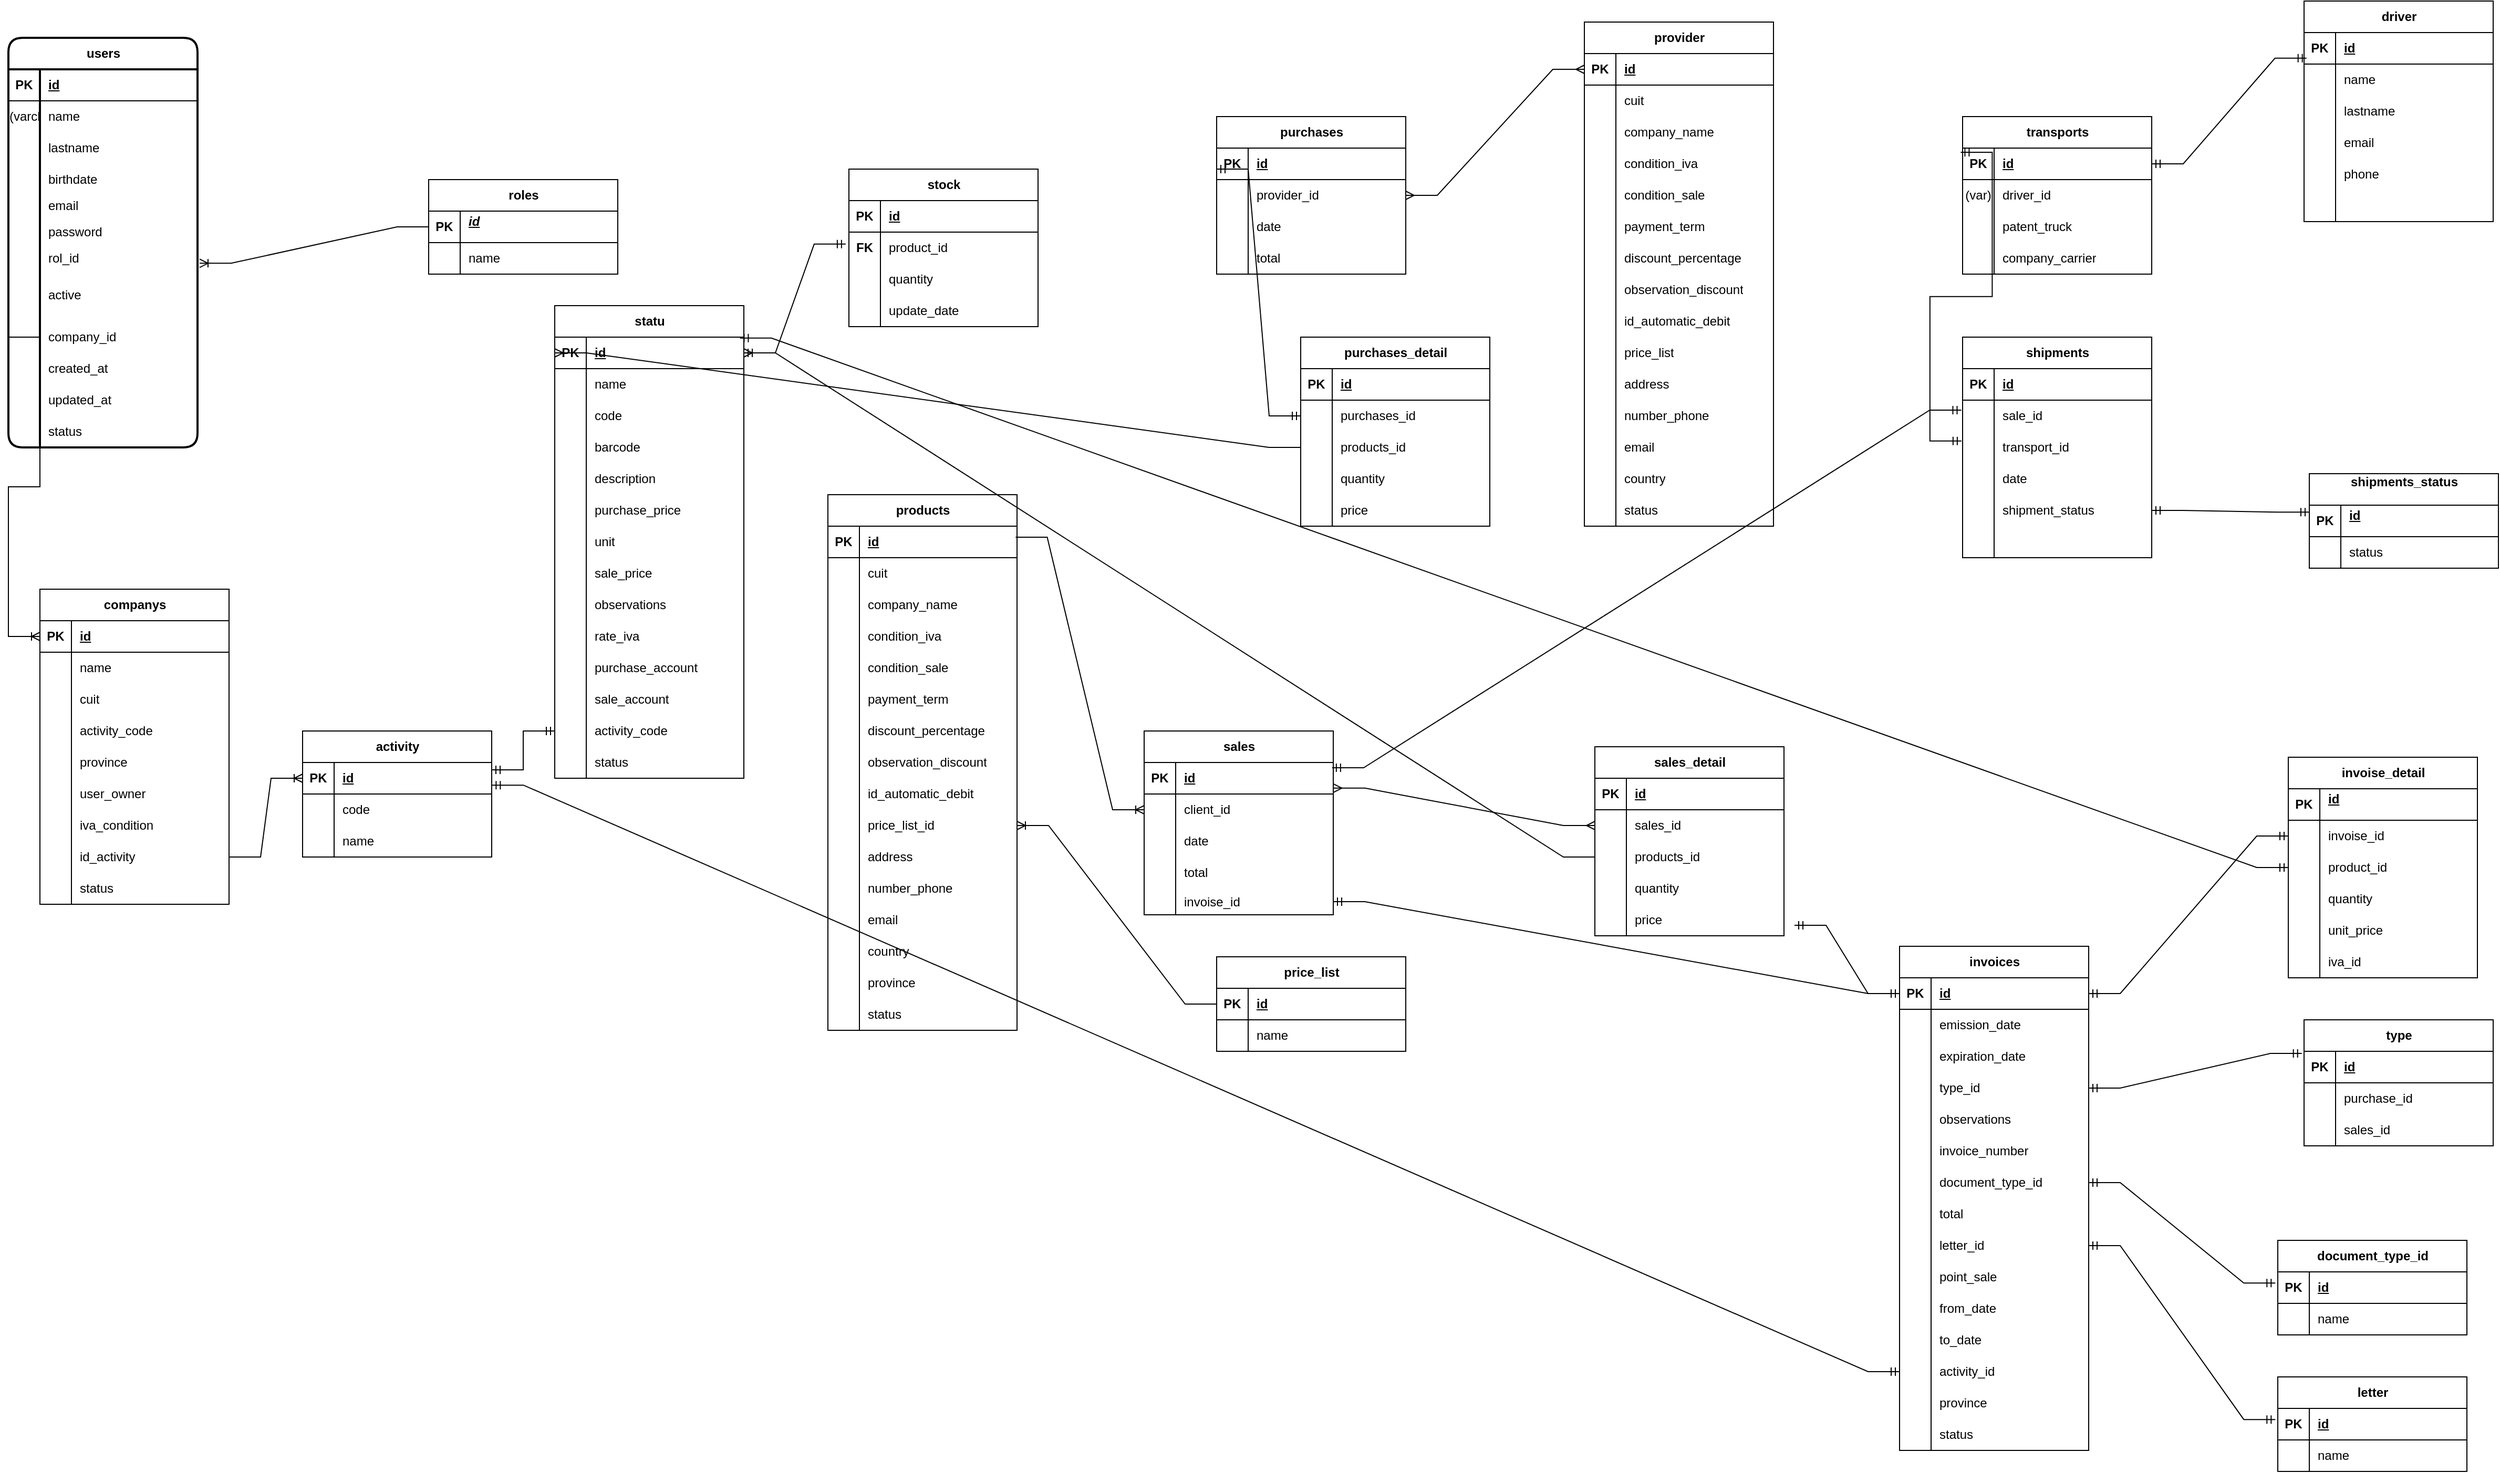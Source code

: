 <mxfile version="26.1.1">
  <diagram name="Página-1" id="-4TI9vpGkYxIuMmvvYrQ">
    <mxGraphModel dx="1103" dy="1767" grid="1" gridSize="10" guides="1" tooltips="1" connect="1" arrows="1" fold="1" page="1" pageScale="1" pageWidth="827" pageHeight="1169" math="0" shadow="0">
      <root>
        <mxCell id="0" />
        <mxCell id="1" parent="0" />
        <mxCell id="aiC5UDo9o8FX67jvkrYA-5" value="users" style="shape=table;startSize=30;container=1;collapsible=1;childLayout=tableLayout;fixedRows=1;rowLines=0;fontStyle=1;align=center;resizeLast=1;html=1;strokeWidth=2;rounded=1;" vertex="1" parent="1">
          <mxGeometry x="70" y="-115" width="180" height="390" as="geometry">
            <mxRectangle x="160" y="120" width="60" height="30" as="alternateBounds" />
          </mxGeometry>
        </mxCell>
        <mxCell id="aiC5UDo9o8FX67jvkrYA-6" value="" style="shape=tableRow;horizontal=0;startSize=0;swimlaneHead=0;swimlaneBody=0;fillColor=none;collapsible=0;dropTarget=0;points=[[0,0.5],[1,0.5]];portConstraint=eastwest;top=0;left=0;right=0;bottom=1;" vertex="1" parent="aiC5UDo9o8FX67jvkrYA-5">
          <mxGeometry y="30" width="180" height="30" as="geometry" />
        </mxCell>
        <mxCell id="aiC5UDo9o8FX67jvkrYA-7" value="PK" style="shape=partialRectangle;connectable=0;fillColor=none;top=0;left=0;bottom=0;right=0;fontStyle=1;overflow=hidden;whiteSpace=wrap;html=1;" vertex="1" parent="aiC5UDo9o8FX67jvkrYA-6">
          <mxGeometry width="30" height="30" as="geometry">
            <mxRectangle width="30" height="30" as="alternateBounds" />
          </mxGeometry>
        </mxCell>
        <mxCell id="aiC5UDo9o8FX67jvkrYA-8" value="id" style="shape=partialRectangle;connectable=0;fillColor=none;top=0;left=0;bottom=0;right=0;align=left;spacingLeft=6;fontStyle=5;overflow=hidden;whiteSpace=wrap;html=1;" vertex="1" parent="aiC5UDo9o8FX67jvkrYA-6">
          <mxGeometry x="30" width="150" height="30" as="geometry">
            <mxRectangle width="150" height="30" as="alternateBounds" />
          </mxGeometry>
        </mxCell>
        <mxCell id="aiC5UDo9o8FX67jvkrYA-9" value="" style="shape=tableRow;horizontal=0;startSize=0;swimlaneHead=0;swimlaneBody=0;fillColor=none;collapsible=0;dropTarget=0;points=[[0,0.5],[1,0.5]];portConstraint=eastwest;top=0;left=0;right=0;bottom=0;" vertex="1" parent="aiC5UDo9o8FX67jvkrYA-5">
          <mxGeometry y="60" width="180" height="30" as="geometry" />
        </mxCell>
        <mxCell id="aiC5UDo9o8FX67jvkrYA-10" value="(varchar)" style="shape=partialRectangle;connectable=0;fillColor=none;top=0;left=0;bottom=0;right=0;editable=1;overflow=hidden;whiteSpace=wrap;html=1;" vertex="1" parent="aiC5UDo9o8FX67jvkrYA-9">
          <mxGeometry width="30" height="30" as="geometry">
            <mxRectangle width="30" height="30" as="alternateBounds" />
          </mxGeometry>
        </mxCell>
        <mxCell id="aiC5UDo9o8FX67jvkrYA-11" value="name" style="shape=partialRectangle;connectable=0;fillColor=none;top=0;left=0;bottom=0;right=0;align=left;spacingLeft=6;overflow=hidden;whiteSpace=wrap;html=1;" vertex="1" parent="aiC5UDo9o8FX67jvkrYA-9">
          <mxGeometry x="30" width="150" height="30" as="geometry">
            <mxRectangle width="150" height="30" as="alternateBounds" />
          </mxGeometry>
        </mxCell>
        <mxCell id="aiC5UDo9o8FX67jvkrYA-12" value="" style="shape=tableRow;horizontal=0;startSize=0;swimlaneHead=0;swimlaneBody=0;fillColor=none;collapsible=0;dropTarget=0;points=[[0,0.5],[1,0.5]];portConstraint=eastwest;top=0;left=0;right=0;bottom=0;" vertex="1" parent="aiC5UDo9o8FX67jvkrYA-5">
          <mxGeometry y="90" width="180" height="30" as="geometry" />
        </mxCell>
        <mxCell id="aiC5UDo9o8FX67jvkrYA-13" value="" style="shape=partialRectangle;connectable=0;fillColor=none;top=0;left=0;bottom=0;right=0;editable=1;overflow=hidden;whiteSpace=wrap;html=1;" vertex="1" parent="aiC5UDo9o8FX67jvkrYA-12">
          <mxGeometry width="30" height="30" as="geometry">
            <mxRectangle width="30" height="30" as="alternateBounds" />
          </mxGeometry>
        </mxCell>
        <mxCell id="aiC5UDo9o8FX67jvkrYA-14" value="lastname" style="shape=partialRectangle;connectable=0;fillColor=none;top=0;left=0;bottom=0;right=0;align=left;spacingLeft=6;overflow=hidden;whiteSpace=wrap;html=1;" vertex="1" parent="aiC5UDo9o8FX67jvkrYA-12">
          <mxGeometry x="30" width="150" height="30" as="geometry">
            <mxRectangle width="150" height="30" as="alternateBounds" />
          </mxGeometry>
        </mxCell>
        <mxCell id="aiC5UDo9o8FX67jvkrYA-15" value="" style="shape=tableRow;horizontal=0;startSize=0;swimlaneHead=0;swimlaneBody=0;fillColor=none;collapsible=0;dropTarget=0;points=[[0,0.5],[1,0.5]];portConstraint=eastwest;top=0;left=0;right=0;bottom=0;" vertex="1" parent="aiC5UDo9o8FX67jvkrYA-5">
          <mxGeometry y="120" width="180" height="30" as="geometry" />
        </mxCell>
        <mxCell id="aiC5UDo9o8FX67jvkrYA-16" value="" style="shape=partialRectangle;connectable=0;fillColor=none;top=0;left=0;bottom=0;right=0;editable=1;overflow=hidden;whiteSpace=wrap;html=1;" vertex="1" parent="aiC5UDo9o8FX67jvkrYA-15">
          <mxGeometry width="30" height="30" as="geometry">
            <mxRectangle width="30" height="30" as="alternateBounds" />
          </mxGeometry>
        </mxCell>
        <mxCell id="aiC5UDo9o8FX67jvkrYA-17" value="birthdate" style="shape=partialRectangle;connectable=0;fillColor=none;top=0;left=0;bottom=0;right=0;align=left;spacingLeft=6;overflow=hidden;whiteSpace=wrap;html=1;" vertex="1" parent="aiC5UDo9o8FX67jvkrYA-15">
          <mxGeometry x="30" width="150" height="30" as="geometry">
            <mxRectangle width="150" height="30" as="alternateBounds" />
          </mxGeometry>
        </mxCell>
        <mxCell id="aiC5UDo9o8FX67jvkrYA-23" style="shape=tableRow;horizontal=0;startSize=0;swimlaneHead=0;swimlaneBody=0;fillColor=none;collapsible=0;dropTarget=0;points=[[0,0.5],[1,0.5]];portConstraint=eastwest;top=0;left=0;right=0;bottom=0;" vertex="1" parent="aiC5UDo9o8FX67jvkrYA-5">
          <mxGeometry y="150" width="180" height="20" as="geometry" />
        </mxCell>
        <mxCell id="aiC5UDo9o8FX67jvkrYA-24" style="shape=partialRectangle;connectable=0;fillColor=none;top=0;left=0;bottom=0;right=0;editable=1;overflow=hidden;whiteSpace=wrap;html=1;" vertex="1" parent="aiC5UDo9o8FX67jvkrYA-23">
          <mxGeometry width="30" height="20" as="geometry">
            <mxRectangle width="30" height="20" as="alternateBounds" />
          </mxGeometry>
        </mxCell>
        <mxCell id="aiC5UDo9o8FX67jvkrYA-25" value="email" style="shape=partialRectangle;connectable=0;fillColor=none;top=0;left=0;bottom=0;right=0;align=left;spacingLeft=6;overflow=hidden;whiteSpace=wrap;html=1;" vertex="1" parent="aiC5UDo9o8FX67jvkrYA-23">
          <mxGeometry x="30" width="150" height="20" as="geometry">
            <mxRectangle width="150" height="20" as="alternateBounds" />
          </mxGeometry>
        </mxCell>
        <mxCell id="aiC5UDo9o8FX67jvkrYA-26" style="shape=tableRow;horizontal=0;startSize=0;swimlaneHead=0;swimlaneBody=0;fillColor=none;collapsible=0;dropTarget=0;points=[[0,0.5],[1,0.5]];portConstraint=eastwest;top=0;left=0;right=0;bottom=0;" vertex="1" parent="aiC5UDo9o8FX67jvkrYA-5">
          <mxGeometry y="170" width="180" height="30" as="geometry" />
        </mxCell>
        <mxCell id="aiC5UDo9o8FX67jvkrYA-27" style="shape=partialRectangle;connectable=0;fillColor=none;top=0;left=0;bottom=0;right=0;editable=1;overflow=hidden;whiteSpace=wrap;html=1;" vertex="1" parent="aiC5UDo9o8FX67jvkrYA-26">
          <mxGeometry width="30" height="30" as="geometry">
            <mxRectangle width="30" height="30" as="alternateBounds" />
          </mxGeometry>
        </mxCell>
        <mxCell id="aiC5UDo9o8FX67jvkrYA-28" value="password" style="shape=partialRectangle;connectable=0;fillColor=none;top=0;left=0;bottom=0;right=0;align=left;spacingLeft=6;overflow=hidden;whiteSpace=wrap;html=1;" vertex="1" parent="aiC5UDo9o8FX67jvkrYA-26">
          <mxGeometry x="30" width="150" height="30" as="geometry">
            <mxRectangle width="150" height="30" as="alternateBounds" />
          </mxGeometry>
        </mxCell>
        <mxCell id="aiC5UDo9o8FX67jvkrYA-29" style="shape=tableRow;horizontal=0;startSize=0;swimlaneHead=0;swimlaneBody=0;fillColor=none;collapsible=0;dropTarget=0;points=[[0,0.5],[1,0.5]];portConstraint=eastwest;top=0;left=0;right=0;bottom=0;" vertex="1" parent="aiC5UDo9o8FX67jvkrYA-5">
          <mxGeometry y="200" width="180" height="20" as="geometry" />
        </mxCell>
        <mxCell id="aiC5UDo9o8FX67jvkrYA-30" style="shape=partialRectangle;connectable=0;fillColor=none;top=0;left=0;bottom=0;right=0;editable=1;overflow=hidden;whiteSpace=wrap;html=1;" vertex="1" parent="aiC5UDo9o8FX67jvkrYA-29">
          <mxGeometry width="30" height="20" as="geometry">
            <mxRectangle width="30" height="20" as="alternateBounds" />
          </mxGeometry>
        </mxCell>
        <mxCell id="aiC5UDo9o8FX67jvkrYA-31" value="rol_id" style="shape=partialRectangle;connectable=0;fillColor=none;top=0;left=0;bottom=0;right=0;align=left;spacingLeft=6;overflow=hidden;whiteSpace=wrap;html=1;" vertex="1" parent="aiC5UDo9o8FX67jvkrYA-29">
          <mxGeometry x="30" width="150" height="20" as="geometry">
            <mxRectangle width="150" height="20" as="alternateBounds" />
          </mxGeometry>
        </mxCell>
        <mxCell id="aiC5UDo9o8FX67jvkrYA-32" style="shape=tableRow;horizontal=0;startSize=0;swimlaneHead=0;swimlaneBody=0;fillColor=none;collapsible=0;dropTarget=0;points=[[0,0.5],[1,0.5]];portConstraint=eastwest;top=0;left=0;right=0;bottom=0;" vertex="1" parent="aiC5UDo9o8FX67jvkrYA-5">
          <mxGeometry y="220" width="180" height="50" as="geometry" />
        </mxCell>
        <mxCell id="aiC5UDo9o8FX67jvkrYA-33" style="shape=partialRectangle;connectable=0;fillColor=none;top=0;left=0;bottom=0;right=0;editable=1;overflow=hidden;whiteSpace=wrap;html=1;" vertex="1" parent="aiC5UDo9o8FX67jvkrYA-32">
          <mxGeometry width="30" height="50" as="geometry">
            <mxRectangle width="30" height="50" as="alternateBounds" />
          </mxGeometry>
        </mxCell>
        <mxCell id="aiC5UDo9o8FX67jvkrYA-34" value="active" style="shape=partialRectangle;connectable=0;fillColor=none;top=0;left=0;bottom=0;right=0;align=left;spacingLeft=6;overflow=hidden;whiteSpace=wrap;html=1;" vertex="1" parent="aiC5UDo9o8FX67jvkrYA-32">
          <mxGeometry x="30" width="150" height="50" as="geometry">
            <mxRectangle width="150" height="50" as="alternateBounds" />
          </mxGeometry>
        </mxCell>
        <mxCell id="aiC5UDo9o8FX67jvkrYA-367" style="shape=tableRow;horizontal=0;startSize=0;swimlaneHead=0;swimlaneBody=0;fillColor=none;collapsible=0;dropTarget=0;points=[[0,0.5],[1,0.5]];portConstraint=eastwest;top=0;left=0;right=0;bottom=0;" vertex="1" parent="aiC5UDo9o8FX67jvkrYA-5">
          <mxGeometry y="270" width="180" height="30" as="geometry" />
        </mxCell>
        <mxCell id="aiC5UDo9o8FX67jvkrYA-368" style="shape=partialRectangle;connectable=0;fillColor=none;top=0;left=0;bottom=0;right=0;editable=1;overflow=hidden;whiteSpace=wrap;html=1;" vertex="1" parent="aiC5UDo9o8FX67jvkrYA-367">
          <mxGeometry width="30" height="30" as="geometry">
            <mxRectangle width="30" height="30" as="alternateBounds" />
          </mxGeometry>
        </mxCell>
        <mxCell id="aiC5UDo9o8FX67jvkrYA-369" value="company_id" style="shape=partialRectangle;connectable=0;fillColor=none;top=0;left=0;bottom=0;right=0;align=left;spacingLeft=6;overflow=hidden;whiteSpace=wrap;html=1;" vertex="1" parent="aiC5UDo9o8FX67jvkrYA-367">
          <mxGeometry x="30" width="150" height="30" as="geometry">
            <mxRectangle width="150" height="30" as="alternateBounds" />
          </mxGeometry>
        </mxCell>
        <mxCell id="aiC5UDo9o8FX67jvkrYA-560" style="shape=tableRow;horizontal=0;startSize=0;swimlaneHead=0;swimlaneBody=0;fillColor=none;collapsible=0;dropTarget=0;points=[[0,0.5],[1,0.5]];portConstraint=eastwest;top=0;left=0;right=0;bottom=0;" vertex="1" parent="aiC5UDo9o8FX67jvkrYA-5">
          <mxGeometry y="300" width="180" height="30" as="geometry" />
        </mxCell>
        <mxCell id="aiC5UDo9o8FX67jvkrYA-561" style="shape=partialRectangle;connectable=0;fillColor=none;top=0;left=0;bottom=0;right=0;editable=1;overflow=hidden;whiteSpace=wrap;html=1;" vertex="1" parent="aiC5UDo9o8FX67jvkrYA-560">
          <mxGeometry width="30" height="30" as="geometry">
            <mxRectangle width="30" height="30" as="alternateBounds" />
          </mxGeometry>
        </mxCell>
        <mxCell id="aiC5UDo9o8FX67jvkrYA-562" value="created_at" style="shape=partialRectangle;connectable=0;fillColor=none;top=0;left=0;bottom=0;right=0;align=left;spacingLeft=6;overflow=hidden;whiteSpace=wrap;html=1;" vertex="1" parent="aiC5UDo9o8FX67jvkrYA-560">
          <mxGeometry x="30" width="150" height="30" as="geometry">
            <mxRectangle width="150" height="30" as="alternateBounds" />
          </mxGeometry>
        </mxCell>
        <mxCell id="aiC5UDo9o8FX67jvkrYA-563" style="shape=tableRow;horizontal=0;startSize=0;swimlaneHead=0;swimlaneBody=0;fillColor=none;collapsible=0;dropTarget=0;points=[[0,0.5],[1,0.5]];portConstraint=eastwest;top=0;left=0;right=0;bottom=0;" vertex="1" parent="aiC5UDo9o8FX67jvkrYA-5">
          <mxGeometry y="330" width="180" height="30" as="geometry" />
        </mxCell>
        <mxCell id="aiC5UDo9o8FX67jvkrYA-564" style="shape=partialRectangle;connectable=0;fillColor=none;top=0;left=0;bottom=0;right=0;editable=1;overflow=hidden;whiteSpace=wrap;html=1;" vertex="1" parent="aiC5UDo9o8FX67jvkrYA-563">
          <mxGeometry width="30" height="30" as="geometry">
            <mxRectangle width="30" height="30" as="alternateBounds" />
          </mxGeometry>
        </mxCell>
        <mxCell id="aiC5UDo9o8FX67jvkrYA-565" value="updated_at" style="shape=partialRectangle;connectable=0;fillColor=none;top=0;left=0;bottom=0;right=0;align=left;spacingLeft=6;overflow=hidden;whiteSpace=wrap;html=1;" vertex="1" parent="aiC5UDo9o8FX67jvkrYA-563">
          <mxGeometry x="30" width="150" height="30" as="geometry">
            <mxRectangle width="150" height="30" as="alternateBounds" />
          </mxGeometry>
        </mxCell>
        <mxCell id="aiC5UDo9o8FX67jvkrYA-580" style="shape=tableRow;horizontal=0;startSize=0;swimlaneHead=0;swimlaneBody=0;fillColor=none;collapsible=0;dropTarget=0;points=[[0,0.5],[1,0.5]];portConstraint=eastwest;top=0;left=0;right=0;bottom=0;" vertex="1" parent="aiC5UDo9o8FX67jvkrYA-5">
          <mxGeometry y="360" width="180" height="30" as="geometry" />
        </mxCell>
        <mxCell id="aiC5UDo9o8FX67jvkrYA-581" style="shape=partialRectangle;connectable=0;fillColor=none;top=0;left=0;bottom=0;right=0;editable=1;overflow=hidden;whiteSpace=wrap;html=1;" vertex="1" parent="aiC5UDo9o8FX67jvkrYA-580">
          <mxGeometry width="30" height="30" as="geometry">
            <mxRectangle width="30" height="30" as="alternateBounds" />
          </mxGeometry>
        </mxCell>
        <mxCell id="aiC5UDo9o8FX67jvkrYA-582" value="status" style="shape=partialRectangle;connectable=0;fillColor=none;top=0;left=0;bottom=0;right=0;align=left;spacingLeft=6;overflow=hidden;whiteSpace=wrap;html=1;" vertex="1" parent="aiC5UDo9o8FX67jvkrYA-580">
          <mxGeometry x="30" width="150" height="30" as="geometry">
            <mxRectangle width="150" height="30" as="alternateBounds" />
          </mxGeometry>
        </mxCell>
        <mxCell id="aiC5UDo9o8FX67jvkrYA-35" value="roles" style="shape=table;startSize=30;container=1;collapsible=1;childLayout=tableLayout;fixedRows=1;rowLines=0;fontStyle=1;align=center;resizeLast=1;html=1;" vertex="1" parent="1">
          <mxGeometry x="470" y="20" width="180" height="90" as="geometry" />
        </mxCell>
        <mxCell id="aiC5UDo9o8FX67jvkrYA-36" value="" style="shape=tableRow;horizontal=0;startSize=0;swimlaneHead=0;swimlaneBody=0;fillColor=none;collapsible=0;dropTarget=0;points=[[0,0.5],[1,0.5]];portConstraint=eastwest;top=0;left=0;right=0;bottom=1;" vertex="1" parent="aiC5UDo9o8FX67jvkrYA-35">
          <mxGeometry y="30" width="180" height="30" as="geometry" />
        </mxCell>
        <mxCell id="aiC5UDo9o8FX67jvkrYA-37" value="PK" style="shape=partialRectangle;connectable=0;fillColor=none;top=0;left=0;bottom=0;right=0;fontStyle=1;overflow=hidden;whiteSpace=wrap;html=1;" vertex="1" parent="aiC5UDo9o8FX67jvkrYA-36">
          <mxGeometry width="30" height="30" as="geometry">
            <mxRectangle width="30" height="30" as="alternateBounds" />
          </mxGeometry>
        </mxCell>
        <mxCell id="aiC5UDo9o8FX67jvkrYA-38" value="&lt;i&gt;id&lt;/i&gt;&lt;div&gt;&lt;br&gt;&lt;/div&gt;" style="shape=partialRectangle;connectable=0;fillColor=none;top=0;left=0;bottom=0;right=0;align=left;spacingLeft=6;fontStyle=5;overflow=hidden;whiteSpace=wrap;html=1;" vertex="1" parent="aiC5UDo9o8FX67jvkrYA-36">
          <mxGeometry x="30" width="150" height="30" as="geometry">
            <mxRectangle width="150" height="30" as="alternateBounds" />
          </mxGeometry>
        </mxCell>
        <mxCell id="aiC5UDo9o8FX67jvkrYA-39" value="" style="shape=tableRow;horizontal=0;startSize=0;swimlaneHead=0;swimlaneBody=0;fillColor=none;collapsible=0;dropTarget=0;points=[[0,0.5],[1,0.5]];portConstraint=eastwest;top=0;left=0;right=0;bottom=0;" vertex="1" parent="aiC5UDo9o8FX67jvkrYA-35">
          <mxGeometry y="60" width="180" height="30" as="geometry" />
        </mxCell>
        <mxCell id="aiC5UDo9o8FX67jvkrYA-40" value="" style="shape=partialRectangle;connectable=0;fillColor=none;top=0;left=0;bottom=0;right=0;editable=1;overflow=hidden;whiteSpace=wrap;html=1;" vertex="1" parent="aiC5UDo9o8FX67jvkrYA-39">
          <mxGeometry width="30" height="30" as="geometry">
            <mxRectangle width="30" height="30" as="alternateBounds" />
          </mxGeometry>
        </mxCell>
        <mxCell id="aiC5UDo9o8FX67jvkrYA-41" value="name" style="shape=partialRectangle;connectable=0;fillColor=none;top=0;left=0;bottom=0;right=0;align=left;spacingLeft=6;overflow=hidden;whiteSpace=wrap;html=1;" vertex="1" parent="aiC5UDo9o8FX67jvkrYA-39">
          <mxGeometry x="30" width="150" height="30" as="geometry">
            <mxRectangle width="150" height="30" as="alternateBounds" />
          </mxGeometry>
        </mxCell>
        <mxCell id="aiC5UDo9o8FX67jvkrYA-370" value="" style="edgeStyle=entityRelationEdgeStyle;fontSize=12;html=1;endArrow=ERoneToMany;rounded=0;entryX=0;entryY=0.5;entryDx=0;entryDy=0;exitX=0;exitY=0.5;exitDx=0;exitDy=0;" edge="1" parent="1" source="aiC5UDo9o8FX67jvkrYA-367" target="aiC5UDo9o8FX67jvkrYA-325">
          <mxGeometry width="100" height="100" relative="1" as="geometry">
            <mxPoint x="30" y="415" as="sourcePoint" />
            <mxPoint x="50" y="385" as="targetPoint" />
          </mxGeometry>
        </mxCell>
        <mxCell id="aiC5UDo9o8FX67jvkrYA-48" value="" style="edgeStyle=entityRelationEdgeStyle;fontSize=12;html=1;endArrow=ERoneToMany;rounded=0;entryX=1.011;entryY=0.733;entryDx=0;entryDy=0;entryPerimeter=0;exitX=0;exitY=0.5;exitDx=0;exitDy=0;" edge="1" parent="1" source="aiC5UDo9o8FX67jvkrYA-36" target="aiC5UDo9o8FX67jvkrYA-29">
          <mxGeometry width="100" height="100" relative="1" as="geometry">
            <mxPoint x="480" y="405" as="sourcePoint" />
            <mxPoint x="540" y="140" as="targetPoint" />
          </mxGeometry>
        </mxCell>
        <mxCell id="aiC5UDo9o8FX67jvkrYA-49" value="statu" style="shape=table;startSize=30;container=1;collapsible=1;childLayout=tableLayout;fixedRows=1;rowLines=0;fontStyle=1;align=center;resizeLast=1;html=1;" vertex="1" parent="1">
          <mxGeometry x="590" y="140" width="180" height="450" as="geometry" />
        </mxCell>
        <mxCell id="aiC5UDo9o8FX67jvkrYA-50" value="" style="shape=tableRow;horizontal=0;startSize=0;swimlaneHead=0;swimlaneBody=0;fillColor=none;collapsible=0;dropTarget=0;points=[[0,0.5],[1,0.5]];portConstraint=eastwest;top=0;left=0;right=0;bottom=1;" vertex="1" parent="aiC5UDo9o8FX67jvkrYA-49">
          <mxGeometry y="30" width="180" height="30" as="geometry" />
        </mxCell>
        <mxCell id="aiC5UDo9o8FX67jvkrYA-51" value="PK" style="shape=partialRectangle;connectable=0;fillColor=none;top=0;left=0;bottom=0;right=0;fontStyle=1;overflow=hidden;whiteSpace=wrap;html=1;" vertex="1" parent="aiC5UDo9o8FX67jvkrYA-50">
          <mxGeometry width="30" height="30" as="geometry">
            <mxRectangle width="30" height="30" as="alternateBounds" />
          </mxGeometry>
        </mxCell>
        <mxCell id="aiC5UDo9o8FX67jvkrYA-52" value="id" style="shape=partialRectangle;connectable=0;fillColor=none;top=0;left=0;bottom=0;right=0;align=left;spacingLeft=6;fontStyle=5;overflow=hidden;whiteSpace=wrap;html=1;" vertex="1" parent="aiC5UDo9o8FX67jvkrYA-50">
          <mxGeometry x="30" width="150" height="30" as="geometry">
            <mxRectangle width="150" height="30" as="alternateBounds" />
          </mxGeometry>
        </mxCell>
        <mxCell id="aiC5UDo9o8FX67jvkrYA-53" value="" style="shape=tableRow;horizontal=0;startSize=0;swimlaneHead=0;swimlaneBody=0;fillColor=none;collapsible=0;dropTarget=0;points=[[0,0.5],[1,0.5]];portConstraint=eastwest;top=0;left=0;right=0;bottom=0;" vertex="1" parent="aiC5UDo9o8FX67jvkrYA-49">
          <mxGeometry y="60" width="180" height="30" as="geometry" />
        </mxCell>
        <mxCell id="aiC5UDo9o8FX67jvkrYA-54" value="" style="shape=partialRectangle;connectable=0;fillColor=none;top=0;left=0;bottom=0;right=0;editable=1;overflow=hidden;whiteSpace=wrap;html=1;" vertex="1" parent="aiC5UDo9o8FX67jvkrYA-53">
          <mxGeometry width="30" height="30" as="geometry">
            <mxRectangle width="30" height="30" as="alternateBounds" />
          </mxGeometry>
        </mxCell>
        <mxCell id="aiC5UDo9o8FX67jvkrYA-55" value="name" style="shape=partialRectangle;connectable=0;fillColor=none;top=0;left=0;bottom=0;right=0;align=left;spacingLeft=6;overflow=hidden;whiteSpace=wrap;html=1;" vertex="1" parent="aiC5UDo9o8FX67jvkrYA-53">
          <mxGeometry x="30" width="150" height="30" as="geometry">
            <mxRectangle width="150" height="30" as="alternateBounds" />
          </mxGeometry>
        </mxCell>
        <mxCell id="aiC5UDo9o8FX67jvkrYA-56" value="" style="shape=tableRow;horizontal=0;startSize=0;swimlaneHead=0;swimlaneBody=0;fillColor=none;collapsible=0;dropTarget=0;points=[[0,0.5],[1,0.5]];portConstraint=eastwest;top=0;left=0;right=0;bottom=0;" vertex="1" parent="aiC5UDo9o8FX67jvkrYA-49">
          <mxGeometry y="90" width="180" height="30" as="geometry" />
        </mxCell>
        <mxCell id="aiC5UDo9o8FX67jvkrYA-57" value="" style="shape=partialRectangle;connectable=0;fillColor=none;top=0;left=0;bottom=0;right=0;editable=1;overflow=hidden;whiteSpace=wrap;html=1;" vertex="1" parent="aiC5UDo9o8FX67jvkrYA-56">
          <mxGeometry width="30" height="30" as="geometry">
            <mxRectangle width="30" height="30" as="alternateBounds" />
          </mxGeometry>
        </mxCell>
        <mxCell id="aiC5UDo9o8FX67jvkrYA-58" value="code" style="shape=partialRectangle;connectable=0;fillColor=none;top=0;left=0;bottom=0;right=0;align=left;spacingLeft=6;overflow=hidden;whiteSpace=wrap;html=1;" vertex="1" parent="aiC5UDo9o8FX67jvkrYA-56">
          <mxGeometry x="30" width="150" height="30" as="geometry">
            <mxRectangle width="150" height="30" as="alternateBounds" />
          </mxGeometry>
        </mxCell>
        <mxCell id="aiC5UDo9o8FX67jvkrYA-59" value="" style="shape=tableRow;horizontal=0;startSize=0;swimlaneHead=0;swimlaneBody=0;fillColor=none;collapsible=0;dropTarget=0;points=[[0,0.5],[1,0.5]];portConstraint=eastwest;top=0;left=0;right=0;bottom=0;" vertex="1" parent="aiC5UDo9o8FX67jvkrYA-49">
          <mxGeometry y="120" width="180" height="30" as="geometry" />
        </mxCell>
        <mxCell id="aiC5UDo9o8FX67jvkrYA-60" value="" style="shape=partialRectangle;connectable=0;fillColor=none;top=0;left=0;bottom=0;right=0;editable=1;overflow=hidden;whiteSpace=wrap;html=1;" vertex="1" parent="aiC5UDo9o8FX67jvkrYA-59">
          <mxGeometry width="30" height="30" as="geometry">
            <mxRectangle width="30" height="30" as="alternateBounds" />
          </mxGeometry>
        </mxCell>
        <mxCell id="aiC5UDo9o8FX67jvkrYA-61" value="barcode" style="shape=partialRectangle;connectable=0;fillColor=none;top=0;left=0;bottom=0;right=0;align=left;spacingLeft=6;overflow=hidden;whiteSpace=wrap;html=1;" vertex="1" parent="aiC5UDo9o8FX67jvkrYA-59">
          <mxGeometry x="30" width="150" height="30" as="geometry">
            <mxRectangle width="150" height="30" as="alternateBounds" />
          </mxGeometry>
        </mxCell>
        <mxCell id="aiC5UDo9o8FX67jvkrYA-62" style="shape=tableRow;horizontal=0;startSize=0;swimlaneHead=0;swimlaneBody=0;fillColor=none;collapsible=0;dropTarget=0;points=[[0,0.5],[1,0.5]];portConstraint=eastwest;top=0;left=0;right=0;bottom=0;" vertex="1" parent="aiC5UDo9o8FX67jvkrYA-49">
          <mxGeometry y="150" width="180" height="30" as="geometry" />
        </mxCell>
        <mxCell id="aiC5UDo9o8FX67jvkrYA-63" style="shape=partialRectangle;connectable=0;fillColor=none;top=0;left=0;bottom=0;right=0;editable=1;overflow=hidden;whiteSpace=wrap;html=1;" vertex="1" parent="aiC5UDo9o8FX67jvkrYA-62">
          <mxGeometry width="30" height="30" as="geometry">
            <mxRectangle width="30" height="30" as="alternateBounds" />
          </mxGeometry>
        </mxCell>
        <mxCell id="aiC5UDo9o8FX67jvkrYA-64" value="description" style="shape=partialRectangle;connectable=0;fillColor=none;top=0;left=0;bottom=0;right=0;align=left;spacingLeft=6;overflow=hidden;whiteSpace=wrap;html=1;" vertex="1" parent="aiC5UDo9o8FX67jvkrYA-62">
          <mxGeometry x="30" width="150" height="30" as="geometry">
            <mxRectangle width="150" height="30" as="alternateBounds" />
          </mxGeometry>
        </mxCell>
        <mxCell id="aiC5UDo9o8FX67jvkrYA-65" style="shape=tableRow;horizontal=0;startSize=0;swimlaneHead=0;swimlaneBody=0;fillColor=none;collapsible=0;dropTarget=0;points=[[0,0.5],[1,0.5]];portConstraint=eastwest;top=0;left=0;right=0;bottom=0;" vertex="1" parent="aiC5UDo9o8FX67jvkrYA-49">
          <mxGeometry y="180" width="180" height="30" as="geometry" />
        </mxCell>
        <mxCell id="aiC5UDo9o8FX67jvkrYA-66" style="shape=partialRectangle;connectable=0;fillColor=none;top=0;left=0;bottom=0;right=0;editable=1;overflow=hidden;whiteSpace=wrap;html=1;" vertex="1" parent="aiC5UDo9o8FX67jvkrYA-65">
          <mxGeometry width="30" height="30" as="geometry">
            <mxRectangle width="30" height="30" as="alternateBounds" />
          </mxGeometry>
        </mxCell>
        <mxCell id="aiC5UDo9o8FX67jvkrYA-67" value="purchase_price" style="shape=partialRectangle;connectable=0;fillColor=none;top=0;left=0;bottom=0;right=0;align=left;spacingLeft=6;overflow=hidden;whiteSpace=wrap;html=1;" vertex="1" parent="aiC5UDo9o8FX67jvkrYA-65">
          <mxGeometry x="30" width="150" height="30" as="geometry">
            <mxRectangle width="150" height="30" as="alternateBounds" />
          </mxGeometry>
        </mxCell>
        <mxCell id="aiC5UDo9o8FX67jvkrYA-71" style="shape=tableRow;horizontal=0;startSize=0;swimlaneHead=0;swimlaneBody=0;fillColor=none;collapsible=0;dropTarget=0;points=[[0,0.5],[1,0.5]];portConstraint=eastwest;top=0;left=0;right=0;bottom=0;" vertex="1" parent="aiC5UDo9o8FX67jvkrYA-49">
          <mxGeometry y="210" width="180" height="30" as="geometry" />
        </mxCell>
        <mxCell id="aiC5UDo9o8FX67jvkrYA-72" style="shape=partialRectangle;connectable=0;fillColor=none;top=0;left=0;bottom=0;right=0;editable=1;overflow=hidden;whiteSpace=wrap;html=1;" vertex="1" parent="aiC5UDo9o8FX67jvkrYA-71">
          <mxGeometry width="30" height="30" as="geometry">
            <mxRectangle width="30" height="30" as="alternateBounds" />
          </mxGeometry>
        </mxCell>
        <mxCell id="aiC5UDo9o8FX67jvkrYA-73" value="unit" style="shape=partialRectangle;connectable=0;fillColor=none;top=0;left=0;bottom=0;right=0;align=left;spacingLeft=6;overflow=hidden;whiteSpace=wrap;html=1;" vertex="1" parent="aiC5UDo9o8FX67jvkrYA-71">
          <mxGeometry x="30" width="150" height="30" as="geometry">
            <mxRectangle width="150" height="30" as="alternateBounds" />
          </mxGeometry>
        </mxCell>
        <mxCell id="aiC5UDo9o8FX67jvkrYA-74" style="shape=tableRow;horizontal=0;startSize=0;swimlaneHead=0;swimlaneBody=0;fillColor=none;collapsible=0;dropTarget=0;points=[[0,0.5],[1,0.5]];portConstraint=eastwest;top=0;left=0;right=0;bottom=0;" vertex="1" parent="aiC5UDo9o8FX67jvkrYA-49">
          <mxGeometry y="240" width="180" height="30" as="geometry" />
        </mxCell>
        <mxCell id="aiC5UDo9o8FX67jvkrYA-75" style="shape=partialRectangle;connectable=0;fillColor=none;top=0;left=0;bottom=0;right=0;editable=1;overflow=hidden;whiteSpace=wrap;html=1;" vertex="1" parent="aiC5UDo9o8FX67jvkrYA-74">
          <mxGeometry width="30" height="30" as="geometry">
            <mxRectangle width="30" height="30" as="alternateBounds" />
          </mxGeometry>
        </mxCell>
        <mxCell id="aiC5UDo9o8FX67jvkrYA-76" value="sale_price" style="shape=partialRectangle;connectable=0;fillColor=none;top=0;left=0;bottom=0;right=0;align=left;spacingLeft=6;overflow=hidden;whiteSpace=wrap;html=1;" vertex="1" parent="aiC5UDo9o8FX67jvkrYA-74">
          <mxGeometry x="30" width="150" height="30" as="geometry">
            <mxRectangle width="150" height="30" as="alternateBounds" />
          </mxGeometry>
        </mxCell>
        <mxCell id="aiC5UDo9o8FX67jvkrYA-83" style="shape=tableRow;horizontal=0;startSize=0;swimlaneHead=0;swimlaneBody=0;fillColor=none;collapsible=0;dropTarget=0;points=[[0,0.5],[1,0.5]];portConstraint=eastwest;top=0;left=0;right=0;bottom=0;" vertex="1" parent="aiC5UDo9o8FX67jvkrYA-49">
          <mxGeometry y="270" width="180" height="30" as="geometry" />
        </mxCell>
        <mxCell id="aiC5UDo9o8FX67jvkrYA-84" style="shape=partialRectangle;connectable=0;fillColor=none;top=0;left=0;bottom=0;right=0;editable=1;overflow=hidden;whiteSpace=wrap;html=1;" vertex="1" parent="aiC5UDo9o8FX67jvkrYA-83">
          <mxGeometry width="30" height="30" as="geometry">
            <mxRectangle width="30" height="30" as="alternateBounds" />
          </mxGeometry>
        </mxCell>
        <mxCell id="aiC5UDo9o8FX67jvkrYA-85" value="observations" style="shape=partialRectangle;connectable=0;fillColor=none;top=0;left=0;bottom=0;right=0;align=left;spacingLeft=6;overflow=hidden;whiteSpace=wrap;html=1;" vertex="1" parent="aiC5UDo9o8FX67jvkrYA-83">
          <mxGeometry x="30" width="150" height="30" as="geometry">
            <mxRectangle width="150" height="30" as="alternateBounds" />
          </mxGeometry>
        </mxCell>
        <mxCell id="aiC5UDo9o8FX67jvkrYA-86" style="shape=tableRow;horizontal=0;startSize=0;swimlaneHead=0;swimlaneBody=0;fillColor=none;collapsible=0;dropTarget=0;points=[[0,0.5],[1,0.5]];portConstraint=eastwest;top=0;left=0;right=0;bottom=0;" vertex="1" parent="aiC5UDo9o8FX67jvkrYA-49">
          <mxGeometry y="300" width="180" height="30" as="geometry" />
        </mxCell>
        <mxCell id="aiC5UDo9o8FX67jvkrYA-87" style="shape=partialRectangle;connectable=0;fillColor=none;top=0;left=0;bottom=0;right=0;editable=1;overflow=hidden;whiteSpace=wrap;html=1;" vertex="1" parent="aiC5UDo9o8FX67jvkrYA-86">
          <mxGeometry width="30" height="30" as="geometry">
            <mxRectangle width="30" height="30" as="alternateBounds" />
          </mxGeometry>
        </mxCell>
        <mxCell id="aiC5UDo9o8FX67jvkrYA-88" value="rate_iva" style="shape=partialRectangle;connectable=0;fillColor=none;top=0;left=0;bottom=0;right=0;align=left;spacingLeft=6;overflow=hidden;whiteSpace=wrap;html=1;" vertex="1" parent="aiC5UDo9o8FX67jvkrYA-86">
          <mxGeometry x="30" width="150" height="30" as="geometry">
            <mxRectangle width="150" height="30" as="alternateBounds" />
          </mxGeometry>
        </mxCell>
        <mxCell id="aiC5UDo9o8FX67jvkrYA-89" style="shape=tableRow;horizontal=0;startSize=0;swimlaneHead=0;swimlaneBody=0;fillColor=none;collapsible=0;dropTarget=0;points=[[0,0.5],[1,0.5]];portConstraint=eastwest;top=0;left=0;right=0;bottom=0;" vertex="1" parent="aiC5UDo9o8FX67jvkrYA-49">
          <mxGeometry y="330" width="180" height="30" as="geometry" />
        </mxCell>
        <mxCell id="aiC5UDo9o8FX67jvkrYA-90" style="shape=partialRectangle;connectable=0;fillColor=none;top=0;left=0;bottom=0;right=0;editable=1;overflow=hidden;whiteSpace=wrap;html=1;" vertex="1" parent="aiC5UDo9o8FX67jvkrYA-89">
          <mxGeometry width="30" height="30" as="geometry">
            <mxRectangle width="30" height="30" as="alternateBounds" />
          </mxGeometry>
        </mxCell>
        <mxCell id="aiC5UDo9o8FX67jvkrYA-91" value="purchase_account" style="shape=partialRectangle;connectable=0;fillColor=none;top=0;left=0;bottom=0;right=0;align=left;spacingLeft=6;overflow=hidden;whiteSpace=wrap;html=1;" vertex="1" parent="aiC5UDo9o8FX67jvkrYA-89">
          <mxGeometry x="30" width="150" height="30" as="geometry">
            <mxRectangle width="150" height="30" as="alternateBounds" />
          </mxGeometry>
        </mxCell>
        <mxCell id="aiC5UDo9o8FX67jvkrYA-92" style="shape=tableRow;horizontal=0;startSize=0;swimlaneHead=0;swimlaneBody=0;fillColor=none;collapsible=0;dropTarget=0;points=[[0,0.5],[1,0.5]];portConstraint=eastwest;top=0;left=0;right=0;bottom=0;" vertex="1" parent="aiC5UDo9o8FX67jvkrYA-49">
          <mxGeometry y="360" width="180" height="30" as="geometry" />
        </mxCell>
        <mxCell id="aiC5UDo9o8FX67jvkrYA-93" style="shape=partialRectangle;connectable=0;fillColor=none;top=0;left=0;bottom=0;right=0;editable=1;overflow=hidden;whiteSpace=wrap;html=1;" vertex="1" parent="aiC5UDo9o8FX67jvkrYA-92">
          <mxGeometry width="30" height="30" as="geometry">
            <mxRectangle width="30" height="30" as="alternateBounds" />
          </mxGeometry>
        </mxCell>
        <mxCell id="aiC5UDo9o8FX67jvkrYA-94" value="sale_account" style="shape=partialRectangle;connectable=0;fillColor=none;top=0;left=0;bottom=0;right=0;align=left;spacingLeft=6;overflow=hidden;whiteSpace=wrap;html=1;" vertex="1" parent="aiC5UDo9o8FX67jvkrYA-92">
          <mxGeometry x="30" width="150" height="30" as="geometry">
            <mxRectangle width="150" height="30" as="alternateBounds" />
          </mxGeometry>
        </mxCell>
        <mxCell id="aiC5UDo9o8FX67jvkrYA-95" style="shape=tableRow;horizontal=0;startSize=0;swimlaneHead=0;swimlaneBody=0;fillColor=none;collapsible=0;dropTarget=0;points=[[0,0.5],[1,0.5]];portConstraint=eastwest;top=0;left=0;right=0;bottom=0;" vertex="1" parent="aiC5UDo9o8FX67jvkrYA-49">
          <mxGeometry y="390" width="180" height="30" as="geometry" />
        </mxCell>
        <mxCell id="aiC5UDo9o8FX67jvkrYA-96" style="shape=partialRectangle;connectable=0;fillColor=none;top=0;left=0;bottom=0;right=0;editable=1;overflow=hidden;whiteSpace=wrap;html=1;" vertex="1" parent="aiC5UDo9o8FX67jvkrYA-95">
          <mxGeometry width="30" height="30" as="geometry">
            <mxRectangle width="30" height="30" as="alternateBounds" />
          </mxGeometry>
        </mxCell>
        <mxCell id="aiC5UDo9o8FX67jvkrYA-97" value="activity_code" style="shape=partialRectangle;connectable=0;fillColor=none;top=0;left=0;bottom=0;right=0;align=left;spacingLeft=6;overflow=hidden;whiteSpace=wrap;html=1;" vertex="1" parent="aiC5UDo9o8FX67jvkrYA-95">
          <mxGeometry x="30" width="150" height="30" as="geometry">
            <mxRectangle width="150" height="30" as="alternateBounds" />
          </mxGeometry>
        </mxCell>
        <mxCell id="aiC5UDo9o8FX67jvkrYA-586" style="shape=tableRow;horizontal=0;startSize=0;swimlaneHead=0;swimlaneBody=0;fillColor=none;collapsible=0;dropTarget=0;points=[[0,0.5],[1,0.5]];portConstraint=eastwest;top=0;left=0;right=0;bottom=0;" vertex="1" parent="aiC5UDo9o8FX67jvkrYA-49">
          <mxGeometry y="420" width="180" height="30" as="geometry" />
        </mxCell>
        <mxCell id="aiC5UDo9o8FX67jvkrYA-587" style="shape=partialRectangle;connectable=0;fillColor=none;top=0;left=0;bottom=0;right=0;editable=1;overflow=hidden;whiteSpace=wrap;html=1;" vertex="1" parent="aiC5UDo9o8FX67jvkrYA-586">
          <mxGeometry width="30" height="30" as="geometry">
            <mxRectangle width="30" height="30" as="alternateBounds" />
          </mxGeometry>
        </mxCell>
        <mxCell id="aiC5UDo9o8FX67jvkrYA-588" value="status" style="shape=partialRectangle;connectable=0;fillColor=none;top=0;left=0;bottom=0;right=0;align=left;spacingLeft=6;overflow=hidden;whiteSpace=wrap;html=1;" vertex="1" parent="aiC5UDo9o8FX67jvkrYA-586">
          <mxGeometry x="30" width="150" height="30" as="geometry">
            <mxRectangle width="150" height="30" as="alternateBounds" />
          </mxGeometry>
        </mxCell>
        <mxCell id="aiC5UDo9o8FX67jvkrYA-98" value="purchases" style="shape=table;startSize=30;container=1;collapsible=1;childLayout=tableLayout;fixedRows=1;rowLines=0;fontStyle=1;align=center;resizeLast=1;html=1;" vertex="1" parent="1">
          <mxGeometry x="1220" y="-40" width="180" height="150" as="geometry" />
        </mxCell>
        <mxCell id="aiC5UDo9o8FX67jvkrYA-99" value="" style="shape=tableRow;horizontal=0;startSize=0;swimlaneHead=0;swimlaneBody=0;fillColor=none;collapsible=0;dropTarget=0;points=[[0,0.5],[1,0.5]];portConstraint=eastwest;top=0;left=0;right=0;bottom=1;" vertex="1" parent="aiC5UDo9o8FX67jvkrYA-98">
          <mxGeometry y="30" width="180" height="30" as="geometry" />
        </mxCell>
        <mxCell id="aiC5UDo9o8FX67jvkrYA-100" value="PK" style="shape=partialRectangle;connectable=0;fillColor=none;top=0;left=0;bottom=0;right=0;fontStyle=1;overflow=hidden;whiteSpace=wrap;html=1;" vertex="1" parent="aiC5UDo9o8FX67jvkrYA-99">
          <mxGeometry width="30" height="30" as="geometry">
            <mxRectangle width="30" height="30" as="alternateBounds" />
          </mxGeometry>
        </mxCell>
        <mxCell id="aiC5UDo9o8FX67jvkrYA-101" value="id" style="shape=partialRectangle;connectable=0;fillColor=none;top=0;left=0;bottom=0;right=0;align=left;spacingLeft=6;fontStyle=5;overflow=hidden;whiteSpace=wrap;html=1;" vertex="1" parent="aiC5UDo9o8FX67jvkrYA-99">
          <mxGeometry x="30" width="150" height="30" as="geometry">
            <mxRectangle width="150" height="30" as="alternateBounds" />
          </mxGeometry>
        </mxCell>
        <mxCell id="aiC5UDo9o8FX67jvkrYA-102" value="" style="shape=tableRow;horizontal=0;startSize=0;swimlaneHead=0;swimlaneBody=0;fillColor=none;collapsible=0;dropTarget=0;points=[[0,0.5],[1,0.5]];portConstraint=eastwest;top=0;left=0;right=0;bottom=0;" vertex="1" parent="aiC5UDo9o8FX67jvkrYA-98">
          <mxGeometry y="60" width="180" height="30" as="geometry" />
        </mxCell>
        <mxCell id="aiC5UDo9o8FX67jvkrYA-103" value="" style="shape=partialRectangle;connectable=0;fillColor=none;top=0;left=0;bottom=0;right=0;editable=1;overflow=hidden;whiteSpace=wrap;html=1;" vertex="1" parent="aiC5UDo9o8FX67jvkrYA-102">
          <mxGeometry width="30" height="30" as="geometry">
            <mxRectangle width="30" height="30" as="alternateBounds" />
          </mxGeometry>
        </mxCell>
        <mxCell id="aiC5UDo9o8FX67jvkrYA-104" value="provider_id" style="shape=partialRectangle;connectable=0;fillColor=none;top=0;left=0;bottom=0;right=0;align=left;spacingLeft=6;overflow=hidden;whiteSpace=wrap;html=1;" vertex="1" parent="aiC5UDo9o8FX67jvkrYA-102">
          <mxGeometry x="30" width="150" height="30" as="geometry">
            <mxRectangle width="150" height="30" as="alternateBounds" />
          </mxGeometry>
        </mxCell>
        <mxCell id="aiC5UDo9o8FX67jvkrYA-105" value="" style="shape=tableRow;horizontal=0;startSize=0;swimlaneHead=0;swimlaneBody=0;fillColor=none;collapsible=0;dropTarget=0;points=[[0,0.5],[1,0.5]];portConstraint=eastwest;top=0;left=0;right=0;bottom=0;" vertex="1" parent="aiC5UDo9o8FX67jvkrYA-98">
          <mxGeometry y="90" width="180" height="30" as="geometry" />
        </mxCell>
        <mxCell id="aiC5UDo9o8FX67jvkrYA-106" value="" style="shape=partialRectangle;connectable=0;fillColor=none;top=0;left=0;bottom=0;right=0;editable=1;overflow=hidden;whiteSpace=wrap;html=1;" vertex="1" parent="aiC5UDo9o8FX67jvkrYA-105">
          <mxGeometry width="30" height="30" as="geometry">
            <mxRectangle width="30" height="30" as="alternateBounds" />
          </mxGeometry>
        </mxCell>
        <mxCell id="aiC5UDo9o8FX67jvkrYA-107" value="date" style="shape=partialRectangle;connectable=0;fillColor=none;top=0;left=0;bottom=0;right=0;align=left;spacingLeft=6;overflow=hidden;whiteSpace=wrap;html=1;" vertex="1" parent="aiC5UDo9o8FX67jvkrYA-105">
          <mxGeometry x="30" width="150" height="30" as="geometry">
            <mxRectangle width="150" height="30" as="alternateBounds" />
          </mxGeometry>
        </mxCell>
        <mxCell id="aiC5UDo9o8FX67jvkrYA-108" value="" style="shape=tableRow;horizontal=0;startSize=0;swimlaneHead=0;swimlaneBody=0;fillColor=none;collapsible=0;dropTarget=0;points=[[0,0.5],[1,0.5]];portConstraint=eastwest;top=0;left=0;right=0;bottom=0;" vertex="1" parent="aiC5UDo9o8FX67jvkrYA-98">
          <mxGeometry y="120" width="180" height="30" as="geometry" />
        </mxCell>
        <mxCell id="aiC5UDo9o8FX67jvkrYA-109" value="" style="shape=partialRectangle;connectable=0;fillColor=none;top=0;left=0;bottom=0;right=0;editable=1;overflow=hidden;whiteSpace=wrap;html=1;" vertex="1" parent="aiC5UDo9o8FX67jvkrYA-108">
          <mxGeometry width="30" height="30" as="geometry">
            <mxRectangle width="30" height="30" as="alternateBounds" />
          </mxGeometry>
        </mxCell>
        <mxCell id="aiC5UDo9o8FX67jvkrYA-110" value="total" style="shape=partialRectangle;connectable=0;fillColor=none;top=0;left=0;bottom=0;right=0;align=left;spacingLeft=6;overflow=hidden;whiteSpace=wrap;html=1;" vertex="1" parent="aiC5UDo9o8FX67jvkrYA-108">
          <mxGeometry x="30" width="150" height="30" as="geometry">
            <mxRectangle width="150" height="30" as="alternateBounds" />
          </mxGeometry>
        </mxCell>
        <mxCell id="aiC5UDo9o8FX67jvkrYA-111" value="products" style="shape=table;startSize=30;container=1;collapsible=1;childLayout=tableLayout;fixedRows=1;rowLines=0;fontStyle=1;align=center;resizeLast=1;html=1;" vertex="1" parent="1">
          <mxGeometry x="850" y="320" width="180" height="510" as="geometry" />
        </mxCell>
        <mxCell id="aiC5UDo9o8FX67jvkrYA-112" value="" style="shape=tableRow;horizontal=0;startSize=0;swimlaneHead=0;swimlaneBody=0;fillColor=none;collapsible=0;dropTarget=0;points=[[0,0.5],[1,0.5]];portConstraint=eastwest;top=0;left=0;right=0;bottom=1;" vertex="1" parent="aiC5UDo9o8FX67jvkrYA-111">
          <mxGeometry y="30" width="180" height="30" as="geometry" />
        </mxCell>
        <mxCell id="aiC5UDo9o8FX67jvkrYA-113" value="PK" style="shape=partialRectangle;connectable=0;fillColor=none;top=0;left=0;bottom=0;right=0;fontStyle=1;overflow=hidden;whiteSpace=wrap;html=1;" vertex="1" parent="aiC5UDo9o8FX67jvkrYA-112">
          <mxGeometry width="30" height="30" as="geometry">
            <mxRectangle width="30" height="30" as="alternateBounds" />
          </mxGeometry>
        </mxCell>
        <mxCell id="aiC5UDo9o8FX67jvkrYA-114" value="id" style="shape=partialRectangle;connectable=0;fillColor=none;top=0;left=0;bottom=0;right=0;align=left;spacingLeft=6;fontStyle=5;overflow=hidden;whiteSpace=wrap;html=1;" vertex="1" parent="aiC5UDo9o8FX67jvkrYA-112">
          <mxGeometry x="30" width="150" height="30" as="geometry">
            <mxRectangle width="150" height="30" as="alternateBounds" />
          </mxGeometry>
        </mxCell>
        <mxCell id="aiC5UDo9o8FX67jvkrYA-115" value="" style="shape=tableRow;horizontal=0;startSize=0;swimlaneHead=0;swimlaneBody=0;fillColor=none;collapsible=0;dropTarget=0;points=[[0,0.5],[1,0.5]];portConstraint=eastwest;top=0;left=0;right=0;bottom=0;" vertex="1" parent="aiC5UDo9o8FX67jvkrYA-111">
          <mxGeometry y="60" width="180" height="30" as="geometry" />
        </mxCell>
        <mxCell id="aiC5UDo9o8FX67jvkrYA-116" value="" style="shape=partialRectangle;connectable=0;fillColor=none;top=0;left=0;bottom=0;right=0;editable=1;overflow=hidden;whiteSpace=wrap;html=1;" vertex="1" parent="aiC5UDo9o8FX67jvkrYA-115">
          <mxGeometry width="30" height="30" as="geometry">
            <mxRectangle width="30" height="30" as="alternateBounds" />
          </mxGeometry>
        </mxCell>
        <mxCell id="aiC5UDo9o8FX67jvkrYA-117" value="cuit" style="shape=partialRectangle;connectable=0;fillColor=none;top=0;left=0;bottom=0;right=0;align=left;spacingLeft=6;overflow=hidden;whiteSpace=wrap;html=1;" vertex="1" parent="aiC5UDo9o8FX67jvkrYA-115">
          <mxGeometry x="30" width="150" height="30" as="geometry">
            <mxRectangle width="150" height="30" as="alternateBounds" />
          </mxGeometry>
        </mxCell>
        <mxCell id="aiC5UDo9o8FX67jvkrYA-118" value="" style="shape=tableRow;horizontal=0;startSize=0;swimlaneHead=0;swimlaneBody=0;fillColor=none;collapsible=0;dropTarget=0;points=[[0,0.5],[1,0.5]];portConstraint=eastwest;top=0;left=0;right=0;bottom=0;" vertex="1" parent="aiC5UDo9o8FX67jvkrYA-111">
          <mxGeometry y="90" width="180" height="30" as="geometry" />
        </mxCell>
        <mxCell id="aiC5UDo9o8FX67jvkrYA-119" value="" style="shape=partialRectangle;connectable=0;fillColor=none;top=0;left=0;bottom=0;right=0;editable=1;overflow=hidden;whiteSpace=wrap;html=1;" vertex="1" parent="aiC5UDo9o8FX67jvkrYA-118">
          <mxGeometry width="30" height="30" as="geometry">
            <mxRectangle width="30" height="30" as="alternateBounds" />
          </mxGeometry>
        </mxCell>
        <mxCell id="aiC5UDo9o8FX67jvkrYA-120" value="company_name" style="shape=partialRectangle;connectable=0;fillColor=none;top=0;left=0;bottom=0;right=0;align=left;spacingLeft=6;overflow=hidden;whiteSpace=wrap;html=1;" vertex="1" parent="aiC5UDo9o8FX67jvkrYA-118">
          <mxGeometry x="30" width="150" height="30" as="geometry">
            <mxRectangle width="150" height="30" as="alternateBounds" />
          </mxGeometry>
        </mxCell>
        <mxCell id="aiC5UDo9o8FX67jvkrYA-121" value="" style="shape=tableRow;horizontal=0;startSize=0;swimlaneHead=0;swimlaneBody=0;fillColor=none;collapsible=0;dropTarget=0;points=[[0,0.5],[1,0.5]];portConstraint=eastwest;top=0;left=0;right=0;bottom=0;" vertex="1" parent="aiC5UDo9o8FX67jvkrYA-111">
          <mxGeometry y="120" width="180" height="30" as="geometry" />
        </mxCell>
        <mxCell id="aiC5UDo9o8FX67jvkrYA-122" value="" style="shape=partialRectangle;connectable=0;fillColor=none;top=0;left=0;bottom=0;right=0;editable=1;overflow=hidden;whiteSpace=wrap;html=1;" vertex="1" parent="aiC5UDo9o8FX67jvkrYA-121">
          <mxGeometry width="30" height="30" as="geometry">
            <mxRectangle width="30" height="30" as="alternateBounds" />
          </mxGeometry>
        </mxCell>
        <mxCell id="aiC5UDo9o8FX67jvkrYA-123" value="condition_iva" style="shape=partialRectangle;connectable=0;fillColor=none;top=0;left=0;bottom=0;right=0;align=left;spacingLeft=6;overflow=hidden;whiteSpace=wrap;html=1;" vertex="1" parent="aiC5UDo9o8FX67jvkrYA-121">
          <mxGeometry x="30" width="150" height="30" as="geometry">
            <mxRectangle width="150" height="30" as="alternateBounds" />
          </mxGeometry>
        </mxCell>
        <mxCell id="aiC5UDo9o8FX67jvkrYA-130" style="shape=tableRow;horizontal=0;startSize=0;swimlaneHead=0;swimlaneBody=0;fillColor=none;collapsible=0;dropTarget=0;points=[[0,0.5],[1,0.5]];portConstraint=eastwest;top=0;left=0;right=0;bottom=0;" vertex="1" parent="aiC5UDo9o8FX67jvkrYA-111">
          <mxGeometry y="150" width="180" height="30" as="geometry" />
        </mxCell>
        <mxCell id="aiC5UDo9o8FX67jvkrYA-131" style="shape=partialRectangle;connectable=0;fillColor=none;top=0;left=0;bottom=0;right=0;editable=1;overflow=hidden;whiteSpace=wrap;html=1;" vertex="1" parent="aiC5UDo9o8FX67jvkrYA-130">
          <mxGeometry width="30" height="30" as="geometry">
            <mxRectangle width="30" height="30" as="alternateBounds" />
          </mxGeometry>
        </mxCell>
        <mxCell id="aiC5UDo9o8FX67jvkrYA-132" value="condition_sale" style="shape=partialRectangle;connectable=0;fillColor=none;top=0;left=0;bottom=0;right=0;align=left;spacingLeft=6;overflow=hidden;whiteSpace=wrap;html=1;" vertex="1" parent="aiC5UDo9o8FX67jvkrYA-130">
          <mxGeometry x="30" width="150" height="30" as="geometry">
            <mxRectangle width="150" height="30" as="alternateBounds" />
          </mxGeometry>
        </mxCell>
        <mxCell id="aiC5UDo9o8FX67jvkrYA-127" style="shape=tableRow;horizontal=0;startSize=0;swimlaneHead=0;swimlaneBody=0;fillColor=none;collapsible=0;dropTarget=0;points=[[0,0.5],[1,0.5]];portConstraint=eastwest;top=0;left=0;right=0;bottom=0;" vertex="1" parent="aiC5UDo9o8FX67jvkrYA-111">
          <mxGeometry y="180" width="180" height="30" as="geometry" />
        </mxCell>
        <mxCell id="aiC5UDo9o8FX67jvkrYA-128" style="shape=partialRectangle;connectable=0;fillColor=none;top=0;left=0;bottom=0;right=0;editable=1;overflow=hidden;whiteSpace=wrap;html=1;" vertex="1" parent="aiC5UDo9o8FX67jvkrYA-127">
          <mxGeometry width="30" height="30" as="geometry">
            <mxRectangle width="30" height="30" as="alternateBounds" />
          </mxGeometry>
        </mxCell>
        <mxCell id="aiC5UDo9o8FX67jvkrYA-129" value="payment_term" style="shape=partialRectangle;connectable=0;fillColor=none;top=0;left=0;bottom=0;right=0;align=left;spacingLeft=6;overflow=hidden;whiteSpace=wrap;html=1;" vertex="1" parent="aiC5UDo9o8FX67jvkrYA-127">
          <mxGeometry x="30" width="150" height="30" as="geometry">
            <mxRectangle width="150" height="30" as="alternateBounds" />
          </mxGeometry>
        </mxCell>
        <mxCell id="aiC5UDo9o8FX67jvkrYA-124" style="shape=tableRow;horizontal=0;startSize=0;swimlaneHead=0;swimlaneBody=0;fillColor=none;collapsible=0;dropTarget=0;points=[[0,0.5],[1,0.5]];portConstraint=eastwest;top=0;left=0;right=0;bottom=0;" vertex="1" parent="aiC5UDo9o8FX67jvkrYA-111">
          <mxGeometry y="210" width="180" height="30" as="geometry" />
        </mxCell>
        <mxCell id="aiC5UDo9o8FX67jvkrYA-125" style="shape=partialRectangle;connectable=0;fillColor=none;top=0;left=0;bottom=0;right=0;editable=1;overflow=hidden;whiteSpace=wrap;html=1;" vertex="1" parent="aiC5UDo9o8FX67jvkrYA-124">
          <mxGeometry width="30" height="30" as="geometry">
            <mxRectangle width="30" height="30" as="alternateBounds" />
          </mxGeometry>
        </mxCell>
        <mxCell id="aiC5UDo9o8FX67jvkrYA-126" value="discount_percentage" style="shape=partialRectangle;connectable=0;fillColor=none;top=0;left=0;bottom=0;right=0;align=left;spacingLeft=6;overflow=hidden;whiteSpace=wrap;html=1;" vertex="1" parent="aiC5UDo9o8FX67jvkrYA-124">
          <mxGeometry x="30" width="150" height="30" as="geometry">
            <mxRectangle width="150" height="30" as="alternateBounds" />
          </mxGeometry>
        </mxCell>
        <mxCell id="aiC5UDo9o8FX67jvkrYA-136" style="shape=tableRow;horizontal=0;startSize=0;swimlaneHead=0;swimlaneBody=0;fillColor=none;collapsible=0;dropTarget=0;points=[[0,0.5],[1,0.5]];portConstraint=eastwest;top=0;left=0;right=0;bottom=0;" vertex="1" parent="aiC5UDo9o8FX67jvkrYA-111">
          <mxGeometry y="240" width="180" height="30" as="geometry" />
        </mxCell>
        <mxCell id="aiC5UDo9o8FX67jvkrYA-137" style="shape=partialRectangle;connectable=0;fillColor=none;top=0;left=0;bottom=0;right=0;editable=1;overflow=hidden;whiteSpace=wrap;html=1;" vertex="1" parent="aiC5UDo9o8FX67jvkrYA-136">
          <mxGeometry width="30" height="30" as="geometry">
            <mxRectangle width="30" height="30" as="alternateBounds" />
          </mxGeometry>
        </mxCell>
        <mxCell id="aiC5UDo9o8FX67jvkrYA-138" value="observation_discount" style="shape=partialRectangle;connectable=0;fillColor=none;top=0;left=0;bottom=0;right=0;align=left;spacingLeft=6;overflow=hidden;whiteSpace=wrap;html=1;" vertex="1" parent="aiC5UDo9o8FX67jvkrYA-136">
          <mxGeometry x="30" width="150" height="30" as="geometry">
            <mxRectangle width="150" height="30" as="alternateBounds" />
          </mxGeometry>
        </mxCell>
        <mxCell id="aiC5UDo9o8FX67jvkrYA-133" style="shape=tableRow;horizontal=0;startSize=0;swimlaneHead=0;swimlaneBody=0;fillColor=none;collapsible=0;dropTarget=0;points=[[0,0.5],[1,0.5]];portConstraint=eastwest;top=0;left=0;right=0;bottom=0;" vertex="1" parent="aiC5UDo9o8FX67jvkrYA-111">
          <mxGeometry y="270" width="180" height="30" as="geometry" />
        </mxCell>
        <mxCell id="aiC5UDo9o8FX67jvkrYA-134" style="shape=partialRectangle;connectable=0;fillColor=none;top=0;left=0;bottom=0;right=0;editable=1;overflow=hidden;whiteSpace=wrap;html=1;" vertex="1" parent="aiC5UDo9o8FX67jvkrYA-133">
          <mxGeometry width="30" height="30" as="geometry">
            <mxRectangle width="30" height="30" as="alternateBounds" />
          </mxGeometry>
        </mxCell>
        <mxCell id="aiC5UDo9o8FX67jvkrYA-135" value="id_automatic_debit" style="shape=partialRectangle;connectable=0;fillColor=none;top=0;left=0;bottom=0;right=0;align=left;spacingLeft=6;overflow=hidden;whiteSpace=wrap;html=1;" vertex="1" parent="aiC5UDo9o8FX67jvkrYA-133">
          <mxGeometry x="30" width="150" height="30" as="geometry">
            <mxRectangle width="150" height="30" as="alternateBounds" />
          </mxGeometry>
        </mxCell>
        <mxCell id="aiC5UDo9o8FX67jvkrYA-139" style="shape=tableRow;horizontal=0;startSize=0;swimlaneHead=0;swimlaneBody=0;fillColor=none;collapsible=0;dropTarget=0;points=[[0,0.5],[1,0.5]];portConstraint=eastwest;top=0;left=0;right=0;bottom=0;" vertex="1" parent="aiC5UDo9o8FX67jvkrYA-111">
          <mxGeometry y="300" width="180" height="30" as="geometry" />
        </mxCell>
        <mxCell id="aiC5UDo9o8FX67jvkrYA-140" style="shape=partialRectangle;connectable=0;fillColor=none;top=0;left=0;bottom=0;right=0;editable=1;overflow=hidden;whiteSpace=wrap;html=1;" vertex="1" parent="aiC5UDo9o8FX67jvkrYA-139">
          <mxGeometry width="30" height="30" as="geometry">
            <mxRectangle width="30" height="30" as="alternateBounds" />
          </mxGeometry>
        </mxCell>
        <mxCell id="aiC5UDo9o8FX67jvkrYA-141" value="price_list_id" style="shape=partialRectangle;connectable=0;fillColor=none;top=0;left=0;bottom=0;right=0;align=left;spacingLeft=6;overflow=hidden;whiteSpace=wrap;html=1;" vertex="1" parent="aiC5UDo9o8FX67jvkrYA-139">
          <mxGeometry x="30" width="150" height="30" as="geometry">
            <mxRectangle width="150" height="30" as="alternateBounds" />
          </mxGeometry>
        </mxCell>
        <mxCell id="aiC5UDo9o8FX67jvkrYA-142" style="shape=tableRow;horizontal=0;startSize=0;swimlaneHead=0;swimlaneBody=0;fillColor=none;collapsible=0;dropTarget=0;points=[[0,0.5],[1,0.5]];portConstraint=eastwest;top=0;left=0;right=0;bottom=0;" vertex="1" parent="aiC5UDo9o8FX67jvkrYA-111">
          <mxGeometry y="330" width="180" height="30" as="geometry" />
        </mxCell>
        <mxCell id="aiC5UDo9o8FX67jvkrYA-143" style="shape=partialRectangle;connectable=0;fillColor=none;top=0;left=0;bottom=0;right=0;editable=1;overflow=hidden;whiteSpace=wrap;html=1;" vertex="1" parent="aiC5UDo9o8FX67jvkrYA-142">
          <mxGeometry width="30" height="30" as="geometry">
            <mxRectangle width="30" height="30" as="alternateBounds" />
          </mxGeometry>
        </mxCell>
        <mxCell id="aiC5UDo9o8FX67jvkrYA-144" value="address" style="shape=partialRectangle;connectable=0;fillColor=none;top=0;left=0;bottom=0;right=0;align=left;spacingLeft=6;overflow=hidden;whiteSpace=wrap;html=1;" vertex="1" parent="aiC5UDo9o8FX67jvkrYA-142">
          <mxGeometry x="30" width="150" height="30" as="geometry">
            <mxRectangle width="150" height="30" as="alternateBounds" />
          </mxGeometry>
        </mxCell>
        <mxCell id="aiC5UDo9o8FX67jvkrYA-145" style="shape=tableRow;horizontal=0;startSize=0;swimlaneHead=0;swimlaneBody=0;fillColor=none;collapsible=0;dropTarget=0;points=[[0,0.5],[1,0.5]];portConstraint=eastwest;top=0;left=0;right=0;bottom=0;" vertex="1" parent="aiC5UDo9o8FX67jvkrYA-111">
          <mxGeometry y="360" width="180" height="30" as="geometry" />
        </mxCell>
        <mxCell id="aiC5UDo9o8FX67jvkrYA-146" style="shape=partialRectangle;connectable=0;fillColor=none;top=0;left=0;bottom=0;right=0;editable=1;overflow=hidden;whiteSpace=wrap;html=1;" vertex="1" parent="aiC5UDo9o8FX67jvkrYA-145">
          <mxGeometry width="30" height="30" as="geometry">
            <mxRectangle width="30" height="30" as="alternateBounds" />
          </mxGeometry>
        </mxCell>
        <mxCell id="aiC5UDo9o8FX67jvkrYA-147" value="number_phone" style="shape=partialRectangle;connectable=0;fillColor=none;top=0;left=0;bottom=0;right=0;align=left;spacingLeft=6;overflow=hidden;whiteSpace=wrap;html=1;" vertex="1" parent="aiC5UDo9o8FX67jvkrYA-145">
          <mxGeometry x="30" width="150" height="30" as="geometry">
            <mxRectangle width="150" height="30" as="alternateBounds" />
          </mxGeometry>
        </mxCell>
        <mxCell id="aiC5UDo9o8FX67jvkrYA-148" style="shape=tableRow;horizontal=0;startSize=0;swimlaneHead=0;swimlaneBody=0;fillColor=none;collapsible=0;dropTarget=0;points=[[0,0.5],[1,0.5]];portConstraint=eastwest;top=0;left=0;right=0;bottom=0;" vertex="1" parent="aiC5UDo9o8FX67jvkrYA-111">
          <mxGeometry y="390" width="180" height="30" as="geometry" />
        </mxCell>
        <mxCell id="aiC5UDo9o8FX67jvkrYA-149" style="shape=partialRectangle;connectable=0;fillColor=none;top=0;left=0;bottom=0;right=0;editable=1;overflow=hidden;whiteSpace=wrap;html=1;" vertex="1" parent="aiC5UDo9o8FX67jvkrYA-148">
          <mxGeometry width="30" height="30" as="geometry">
            <mxRectangle width="30" height="30" as="alternateBounds" />
          </mxGeometry>
        </mxCell>
        <mxCell id="aiC5UDo9o8FX67jvkrYA-150" value="email" style="shape=partialRectangle;connectable=0;fillColor=none;top=0;left=0;bottom=0;right=0;align=left;spacingLeft=6;overflow=hidden;whiteSpace=wrap;html=1;" vertex="1" parent="aiC5UDo9o8FX67jvkrYA-148">
          <mxGeometry x="30" width="150" height="30" as="geometry">
            <mxRectangle width="150" height="30" as="alternateBounds" />
          </mxGeometry>
        </mxCell>
        <mxCell id="aiC5UDo9o8FX67jvkrYA-151" style="shape=tableRow;horizontal=0;startSize=0;swimlaneHead=0;swimlaneBody=0;fillColor=none;collapsible=0;dropTarget=0;points=[[0,0.5],[1,0.5]];portConstraint=eastwest;top=0;left=0;right=0;bottom=0;" vertex="1" parent="aiC5UDo9o8FX67jvkrYA-111">
          <mxGeometry y="420" width="180" height="30" as="geometry" />
        </mxCell>
        <mxCell id="aiC5UDo9o8FX67jvkrYA-152" style="shape=partialRectangle;connectable=0;fillColor=none;top=0;left=0;bottom=0;right=0;editable=1;overflow=hidden;whiteSpace=wrap;html=1;" vertex="1" parent="aiC5UDo9o8FX67jvkrYA-151">
          <mxGeometry width="30" height="30" as="geometry">
            <mxRectangle width="30" height="30" as="alternateBounds" />
          </mxGeometry>
        </mxCell>
        <mxCell id="aiC5UDo9o8FX67jvkrYA-153" value="country" style="shape=partialRectangle;connectable=0;fillColor=none;top=0;left=0;bottom=0;right=0;align=left;spacingLeft=6;overflow=hidden;whiteSpace=wrap;html=1;" vertex="1" parent="aiC5UDo9o8FX67jvkrYA-151">
          <mxGeometry x="30" width="150" height="30" as="geometry">
            <mxRectangle width="150" height="30" as="alternateBounds" />
          </mxGeometry>
        </mxCell>
        <mxCell id="aiC5UDo9o8FX67jvkrYA-374" style="shape=tableRow;horizontal=0;startSize=0;swimlaneHead=0;swimlaneBody=0;fillColor=none;collapsible=0;dropTarget=0;points=[[0,0.5],[1,0.5]];portConstraint=eastwest;top=0;left=0;right=0;bottom=0;" vertex="1" parent="aiC5UDo9o8FX67jvkrYA-111">
          <mxGeometry y="450" width="180" height="30" as="geometry" />
        </mxCell>
        <mxCell id="aiC5UDo9o8FX67jvkrYA-375" style="shape=partialRectangle;connectable=0;fillColor=none;top=0;left=0;bottom=0;right=0;editable=1;overflow=hidden;whiteSpace=wrap;html=1;" vertex="1" parent="aiC5UDo9o8FX67jvkrYA-374">
          <mxGeometry width="30" height="30" as="geometry">
            <mxRectangle width="30" height="30" as="alternateBounds" />
          </mxGeometry>
        </mxCell>
        <mxCell id="aiC5UDo9o8FX67jvkrYA-376" value="province" style="shape=partialRectangle;connectable=0;fillColor=none;top=0;left=0;bottom=0;right=0;align=left;spacingLeft=6;overflow=hidden;whiteSpace=wrap;html=1;" vertex="1" parent="aiC5UDo9o8FX67jvkrYA-374">
          <mxGeometry x="30" width="150" height="30" as="geometry">
            <mxRectangle width="150" height="30" as="alternateBounds" />
          </mxGeometry>
        </mxCell>
        <mxCell id="aiC5UDo9o8FX67jvkrYA-589" style="shape=tableRow;horizontal=0;startSize=0;swimlaneHead=0;swimlaneBody=0;fillColor=none;collapsible=0;dropTarget=0;points=[[0,0.5],[1,0.5]];portConstraint=eastwest;top=0;left=0;right=0;bottom=0;" vertex="1" parent="aiC5UDo9o8FX67jvkrYA-111">
          <mxGeometry y="480" width="180" height="30" as="geometry" />
        </mxCell>
        <mxCell id="aiC5UDo9o8FX67jvkrYA-590" style="shape=partialRectangle;connectable=0;fillColor=none;top=0;left=0;bottom=0;right=0;editable=1;overflow=hidden;whiteSpace=wrap;html=1;" vertex="1" parent="aiC5UDo9o8FX67jvkrYA-589">
          <mxGeometry width="30" height="30" as="geometry">
            <mxRectangle width="30" height="30" as="alternateBounds" />
          </mxGeometry>
        </mxCell>
        <mxCell id="aiC5UDo9o8FX67jvkrYA-591" value="status" style="shape=partialRectangle;connectable=0;fillColor=none;top=0;left=0;bottom=0;right=0;align=left;spacingLeft=6;overflow=hidden;whiteSpace=wrap;html=1;" vertex="1" parent="aiC5UDo9o8FX67jvkrYA-589">
          <mxGeometry x="30" width="150" height="30" as="geometry">
            <mxRectangle width="150" height="30" as="alternateBounds" />
          </mxGeometry>
        </mxCell>
        <mxCell id="aiC5UDo9o8FX67jvkrYA-154" value="provider" style="shape=table;startSize=30;container=1;collapsible=1;childLayout=tableLayout;fixedRows=1;rowLines=0;fontStyle=1;align=center;resizeLast=1;html=1;" vertex="1" parent="1">
          <mxGeometry x="1570" y="-130" width="180" height="480" as="geometry" />
        </mxCell>
        <mxCell id="aiC5UDo9o8FX67jvkrYA-155" value="" style="shape=tableRow;horizontal=0;startSize=0;swimlaneHead=0;swimlaneBody=0;fillColor=none;collapsible=0;dropTarget=0;points=[[0,0.5],[1,0.5]];portConstraint=eastwest;top=0;left=0;right=0;bottom=1;" vertex="1" parent="aiC5UDo9o8FX67jvkrYA-154">
          <mxGeometry y="30" width="180" height="30" as="geometry" />
        </mxCell>
        <mxCell id="aiC5UDo9o8FX67jvkrYA-156" value="PK" style="shape=partialRectangle;connectable=0;fillColor=none;top=0;left=0;bottom=0;right=0;fontStyle=1;overflow=hidden;whiteSpace=wrap;html=1;" vertex="1" parent="aiC5UDo9o8FX67jvkrYA-155">
          <mxGeometry width="30" height="30" as="geometry">
            <mxRectangle width="30" height="30" as="alternateBounds" />
          </mxGeometry>
        </mxCell>
        <mxCell id="aiC5UDo9o8FX67jvkrYA-157" value="id" style="shape=partialRectangle;connectable=0;fillColor=none;top=0;left=0;bottom=0;right=0;align=left;spacingLeft=6;fontStyle=5;overflow=hidden;whiteSpace=wrap;html=1;" vertex="1" parent="aiC5UDo9o8FX67jvkrYA-155">
          <mxGeometry x="30" width="150" height="30" as="geometry">
            <mxRectangle width="150" height="30" as="alternateBounds" />
          </mxGeometry>
        </mxCell>
        <mxCell id="aiC5UDo9o8FX67jvkrYA-158" value="" style="shape=tableRow;horizontal=0;startSize=0;swimlaneHead=0;swimlaneBody=0;fillColor=none;collapsible=0;dropTarget=0;points=[[0,0.5],[1,0.5]];portConstraint=eastwest;top=0;left=0;right=0;bottom=0;" vertex="1" parent="aiC5UDo9o8FX67jvkrYA-154">
          <mxGeometry y="60" width="180" height="30" as="geometry" />
        </mxCell>
        <mxCell id="aiC5UDo9o8FX67jvkrYA-159" value="" style="shape=partialRectangle;connectable=0;fillColor=none;top=0;left=0;bottom=0;right=0;editable=1;overflow=hidden;whiteSpace=wrap;html=1;" vertex="1" parent="aiC5UDo9o8FX67jvkrYA-158">
          <mxGeometry width="30" height="30" as="geometry">
            <mxRectangle width="30" height="30" as="alternateBounds" />
          </mxGeometry>
        </mxCell>
        <mxCell id="aiC5UDo9o8FX67jvkrYA-160" value="cuit" style="shape=partialRectangle;connectable=0;fillColor=none;top=0;left=0;bottom=0;right=0;align=left;spacingLeft=6;overflow=hidden;whiteSpace=wrap;html=1;" vertex="1" parent="aiC5UDo9o8FX67jvkrYA-158">
          <mxGeometry x="30" width="150" height="30" as="geometry">
            <mxRectangle width="150" height="30" as="alternateBounds" />
          </mxGeometry>
        </mxCell>
        <mxCell id="aiC5UDo9o8FX67jvkrYA-161" value="" style="shape=tableRow;horizontal=0;startSize=0;swimlaneHead=0;swimlaneBody=0;fillColor=none;collapsible=0;dropTarget=0;points=[[0,0.5],[1,0.5]];portConstraint=eastwest;top=0;left=0;right=0;bottom=0;" vertex="1" parent="aiC5UDo9o8FX67jvkrYA-154">
          <mxGeometry y="90" width="180" height="30" as="geometry" />
        </mxCell>
        <mxCell id="aiC5UDo9o8FX67jvkrYA-162" value="" style="shape=partialRectangle;connectable=0;fillColor=none;top=0;left=0;bottom=0;right=0;editable=1;overflow=hidden;whiteSpace=wrap;html=1;" vertex="1" parent="aiC5UDo9o8FX67jvkrYA-161">
          <mxGeometry width="30" height="30" as="geometry">
            <mxRectangle width="30" height="30" as="alternateBounds" />
          </mxGeometry>
        </mxCell>
        <mxCell id="aiC5UDo9o8FX67jvkrYA-163" value="company_name" style="shape=partialRectangle;connectable=0;fillColor=none;top=0;left=0;bottom=0;right=0;align=left;spacingLeft=6;overflow=hidden;whiteSpace=wrap;html=1;" vertex="1" parent="aiC5UDo9o8FX67jvkrYA-161">
          <mxGeometry x="30" width="150" height="30" as="geometry">
            <mxRectangle width="150" height="30" as="alternateBounds" />
          </mxGeometry>
        </mxCell>
        <mxCell id="aiC5UDo9o8FX67jvkrYA-164" value="" style="shape=tableRow;horizontal=0;startSize=0;swimlaneHead=0;swimlaneBody=0;fillColor=none;collapsible=0;dropTarget=0;points=[[0,0.5],[1,0.5]];portConstraint=eastwest;top=0;left=0;right=0;bottom=0;" vertex="1" parent="aiC5UDo9o8FX67jvkrYA-154">
          <mxGeometry y="120" width="180" height="30" as="geometry" />
        </mxCell>
        <mxCell id="aiC5UDo9o8FX67jvkrYA-165" value="" style="shape=partialRectangle;connectable=0;fillColor=none;top=0;left=0;bottom=0;right=0;editable=1;overflow=hidden;whiteSpace=wrap;html=1;" vertex="1" parent="aiC5UDo9o8FX67jvkrYA-164">
          <mxGeometry width="30" height="30" as="geometry">
            <mxRectangle width="30" height="30" as="alternateBounds" />
          </mxGeometry>
        </mxCell>
        <mxCell id="aiC5UDo9o8FX67jvkrYA-166" value="condition_iva" style="shape=partialRectangle;connectable=0;fillColor=none;top=0;left=0;bottom=0;right=0;align=left;spacingLeft=6;overflow=hidden;whiteSpace=wrap;html=1;" vertex="1" parent="aiC5UDo9o8FX67jvkrYA-164">
          <mxGeometry x="30" width="150" height="30" as="geometry">
            <mxRectangle width="150" height="30" as="alternateBounds" />
          </mxGeometry>
        </mxCell>
        <mxCell id="aiC5UDo9o8FX67jvkrYA-170" style="shape=tableRow;horizontal=0;startSize=0;swimlaneHead=0;swimlaneBody=0;fillColor=none;collapsible=0;dropTarget=0;points=[[0,0.5],[1,0.5]];portConstraint=eastwest;top=0;left=0;right=0;bottom=0;" vertex="1" parent="aiC5UDo9o8FX67jvkrYA-154">
          <mxGeometry y="150" width="180" height="30" as="geometry" />
        </mxCell>
        <mxCell id="aiC5UDo9o8FX67jvkrYA-171" style="shape=partialRectangle;connectable=0;fillColor=none;top=0;left=0;bottom=0;right=0;editable=1;overflow=hidden;whiteSpace=wrap;html=1;" vertex="1" parent="aiC5UDo9o8FX67jvkrYA-170">
          <mxGeometry width="30" height="30" as="geometry">
            <mxRectangle width="30" height="30" as="alternateBounds" />
          </mxGeometry>
        </mxCell>
        <mxCell id="aiC5UDo9o8FX67jvkrYA-172" value="condition_sale" style="shape=partialRectangle;connectable=0;fillColor=none;top=0;left=0;bottom=0;right=0;align=left;spacingLeft=6;overflow=hidden;whiteSpace=wrap;html=1;" vertex="1" parent="aiC5UDo9o8FX67jvkrYA-170">
          <mxGeometry x="30" width="150" height="30" as="geometry">
            <mxRectangle width="150" height="30" as="alternateBounds" />
          </mxGeometry>
        </mxCell>
        <mxCell id="aiC5UDo9o8FX67jvkrYA-167" style="shape=tableRow;horizontal=0;startSize=0;swimlaneHead=0;swimlaneBody=0;fillColor=none;collapsible=0;dropTarget=0;points=[[0,0.5],[1,0.5]];portConstraint=eastwest;top=0;left=0;right=0;bottom=0;" vertex="1" parent="aiC5UDo9o8FX67jvkrYA-154">
          <mxGeometry y="180" width="180" height="30" as="geometry" />
        </mxCell>
        <mxCell id="aiC5UDo9o8FX67jvkrYA-168" style="shape=partialRectangle;connectable=0;fillColor=none;top=0;left=0;bottom=0;right=0;editable=1;overflow=hidden;whiteSpace=wrap;html=1;" vertex="1" parent="aiC5UDo9o8FX67jvkrYA-167">
          <mxGeometry width="30" height="30" as="geometry">
            <mxRectangle width="30" height="30" as="alternateBounds" />
          </mxGeometry>
        </mxCell>
        <mxCell id="aiC5UDo9o8FX67jvkrYA-169" value="payment_term" style="shape=partialRectangle;connectable=0;fillColor=none;top=0;left=0;bottom=0;right=0;align=left;spacingLeft=6;overflow=hidden;whiteSpace=wrap;html=1;" vertex="1" parent="aiC5UDo9o8FX67jvkrYA-167">
          <mxGeometry x="30" width="150" height="30" as="geometry">
            <mxRectangle width="150" height="30" as="alternateBounds" />
          </mxGeometry>
        </mxCell>
        <mxCell id="aiC5UDo9o8FX67jvkrYA-176" style="shape=tableRow;horizontal=0;startSize=0;swimlaneHead=0;swimlaneBody=0;fillColor=none;collapsible=0;dropTarget=0;points=[[0,0.5],[1,0.5]];portConstraint=eastwest;top=0;left=0;right=0;bottom=0;" vertex="1" parent="aiC5UDo9o8FX67jvkrYA-154">
          <mxGeometry y="210" width="180" height="30" as="geometry" />
        </mxCell>
        <mxCell id="aiC5UDo9o8FX67jvkrYA-177" style="shape=partialRectangle;connectable=0;fillColor=none;top=0;left=0;bottom=0;right=0;editable=1;overflow=hidden;whiteSpace=wrap;html=1;" vertex="1" parent="aiC5UDo9o8FX67jvkrYA-176">
          <mxGeometry width="30" height="30" as="geometry">
            <mxRectangle width="30" height="30" as="alternateBounds" />
          </mxGeometry>
        </mxCell>
        <mxCell id="aiC5UDo9o8FX67jvkrYA-178" value="discount_percentage" style="shape=partialRectangle;connectable=0;fillColor=none;top=0;left=0;bottom=0;right=0;align=left;spacingLeft=6;overflow=hidden;whiteSpace=wrap;html=1;" vertex="1" parent="aiC5UDo9o8FX67jvkrYA-176">
          <mxGeometry x="30" width="150" height="30" as="geometry">
            <mxRectangle width="150" height="30" as="alternateBounds" />
          </mxGeometry>
        </mxCell>
        <mxCell id="aiC5UDo9o8FX67jvkrYA-173" style="shape=tableRow;horizontal=0;startSize=0;swimlaneHead=0;swimlaneBody=0;fillColor=none;collapsible=0;dropTarget=0;points=[[0,0.5],[1,0.5]];portConstraint=eastwest;top=0;left=0;right=0;bottom=0;" vertex="1" parent="aiC5UDo9o8FX67jvkrYA-154">
          <mxGeometry y="240" width="180" height="30" as="geometry" />
        </mxCell>
        <mxCell id="aiC5UDo9o8FX67jvkrYA-174" style="shape=partialRectangle;connectable=0;fillColor=none;top=0;left=0;bottom=0;right=0;editable=1;overflow=hidden;whiteSpace=wrap;html=1;" vertex="1" parent="aiC5UDo9o8FX67jvkrYA-173">
          <mxGeometry width="30" height="30" as="geometry">
            <mxRectangle width="30" height="30" as="alternateBounds" />
          </mxGeometry>
        </mxCell>
        <mxCell id="aiC5UDo9o8FX67jvkrYA-175" value="observation_discount" style="shape=partialRectangle;connectable=0;fillColor=none;top=0;left=0;bottom=0;right=0;align=left;spacingLeft=6;overflow=hidden;whiteSpace=wrap;html=1;" vertex="1" parent="aiC5UDo9o8FX67jvkrYA-173">
          <mxGeometry x="30" width="150" height="30" as="geometry">
            <mxRectangle width="150" height="30" as="alternateBounds" />
          </mxGeometry>
        </mxCell>
        <mxCell id="aiC5UDo9o8FX67jvkrYA-182" style="shape=tableRow;horizontal=0;startSize=0;swimlaneHead=0;swimlaneBody=0;fillColor=none;collapsible=0;dropTarget=0;points=[[0,0.5],[1,0.5]];portConstraint=eastwest;top=0;left=0;right=0;bottom=0;" vertex="1" parent="aiC5UDo9o8FX67jvkrYA-154">
          <mxGeometry y="270" width="180" height="30" as="geometry" />
        </mxCell>
        <mxCell id="aiC5UDo9o8FX67jvkrYA-183" style="shape=partialRectangle;connectable=0;fillColor=none;top=0;left=0;bottom=0;right=0;editable=1;overflow=hidden;whiteSpace=wrap;html=1;" vertex="1" parent="aiC5UDo9o8FX67jvkrYA-182">
          <mxGeometry width="30" height="30" as="geometry">
            <mxRectangle width="30" height="30" as="alternateBounds" />
          </mxGeometry>
        </mxCell>
        <mxCell id="aiC5UDo9o8FX67jvkrYA-184" value="id_automatic_debit" style="shape=partialRectangle;connectable=0;fillColor=none;top=0;left=0;bottom=0;right=0;align=left;spacingLeft=6;overflow=hidden;whiteSpace=wrap;html=1;" vertex="1" parent="aiC5UDo9o8FX67jvkrYA-182">
          <mxGeometry x="30" width="150" height="30" as="geometry">
            <mxRectangle width="150" height="30" as="alternateBounds" />
          </mxGeometry>
        </mxCell>
        <mxCell id="aiC5UDo9o8FX67jvkrYA-179" style="shape=tableRow;horizontal=0;startSize=0;swimlaneHead=0;swimlaneBody=0;fillColor=none;collapsible=0;dropTarget=0;points=[[0,0.5],[1,0.5]];portConstraint=eastwest;top=0;left=0;right=0;bottom=0;" vertex="1" parent="aiC5UDo9o8FX67jvkrYA-154">
          <mxGeometry y="300" width="180" height="30" as="geometry" />
        </mxCell>
        <mxCell id="aiC5UDo9o8FX67jvkrYA-180" style="shape=partialRectangle;connectable=0;fillColor=none;top=0;left=0;bottom=0;right=0;editable=1;overflow=hidden;whiteSpace=wrap;html=1;" vertex="1" parent="aiC5UDo9o8FX67jvkrYA-179">
          <mxGeometry width="30" height="30" as="geometry">
            <mxRectangle width="30" height="30" as="alternateBounds" />
          </mxGeometry>
        </mxCell>
        <mxCell id="aiC5UDo9o8FX67jvkrYA-181" value="price_list" style="shape=partialRectangle;connectable=0;fillColor=none;top=0;left=0;bottom=0;right=0;align=left;spacingLeft=6;overflow=hidden;whiteSpace=wrap;html=1;" vertex="1" parent="aiC5UDo9o8FX67jvkrYA-179">
          <mxGeometry x="30" width="150" height="30" as="geometry">
            <mxRectangle width="150" height="30" as="alternateBounds" />
          </mxGeometry>
        </mxCell>
        <mxCell id="aiC5UDo9o8FX67jvkrYA-185" style="shape=tableRow;horizontal=0;startSize=0;swimlaneHead=0;swimlaneBody=0;fillColor=none;collapsible=0;dropTarget=0;points=[[0,0.5],[1,0.5]];portConstraint=eastwest;top=0;left=0;right=0;bottom=0;" vertex="1" parent="aiC5UDo9o8FX67jvkrYA-154">
          <mxGeometry y="330" width="180" height="30" as="geometry" />
        </mxCell>
        <mxCell id="aiC5UDo9o8FX67jvkrYA-186" style="shape=partialRectangle;connectable=0;fillColor=none;top=0;left=0;bottom=0;right=0;editable=1;overflow=hidden;whiteSpace=wrap;html=1;" vertex="1" parent="aiC5UDo9o8FX67jvkrYA-185">
          <mxGeometry width="30" height="30" as="geometry">
            <mxRectangle width="30" height="30" as="alternateBounds" />
          </mxGeometry>
        </mxCell>
        <mxCell id="aiC5UDo9o8FX67jvkrYA-187" value="address" style="shape=partialRectangle;connectable=0;fillColor=none;top=0;left=0;bottom=0;right=0;align=left;spacingLeft=6;overflow=hidden;whiteSpace=wrap;html=1;" vertex="1" parent="aiC5UDo9o8FX67jvkrYA-185">
          <mxGeometry x="30" width="150" height="30" as="geometry">
            <mxRectangle width="150" height="30" as="alternateBounds" />
          </mxGeometry>
        </mxCell>
        <mxCell id="aiC5UDo9o8FX67jvkrYA-188" style="shape=tableRow;horizontal=0;startSize=0;swimlaneHead=0;swimlaneBody=0;fillColor=none;collapsible=0;dropTarget=0;points=[[0,0.5],[1,0.5]];portConstraint=eastwest;top=0;left=0;right=0;bottom=0;" vertex="1" parent="aiC5UDo9o8FX67jvkrYA-154">
          <mxGeometry y="360" width="180" height="30" as="geometry" />
        </mxCell>
        <mxCell id="aiC5UDo9o8FX67jvkrYA-189" style="shape=partialRectangle;connectable=0;fillColor=none;top=0;left=0;bottom=0;right=0;editable=1;overflow=hidden;whiteSpace=wrap;html=1;" vertex="1" parent="aiC5UDo9o8FX67jvkrYA-188">
          <mxGeometry width="30" height="30" as="geometry">
            <mxRectangle width="30" height="30" as="alternateBounds" />
          </mxGeometry>
        </mxCell>
        <mxCell id="aiC5UDo9o8FX67jvkrYA-190" value="number_phone" style="shape=partialRectangle;connectable=0;fillColor=none;top=0;left=0;bottom=0;right=0;align=left;spacingLeft=6;overflow=hidden;whiteSpace=wrap;html=1;" vertex="1" parent="aiC5UDo9o8FX67jvkrYA-188">
          <mxGeometry x="30" width="150" height="30" as="geometry">
            <mxRectangle width="150" height="30" as="alternateBounds" />
          </mxGeometry>
        </mxCell>
        <mxCell id="aiC5UDo9o8FX67jvkrYA-191" style="shape=tableRow;horizontal=0;startSize=0;swimlaneHead=0;swimlaneBody=0;fillColor=none;collapsible=0;dropTarget=0;points=[[0,0.5],[1,0.5]];portConstraint=eastwest;top=0;left=0;right=0;bottom=0;" vertex="1" parent="aiC5UDo9o8FX67jvkrYA-154">
          <mxGeometry y="390" width="180" height="30" as="geometry" />
        </mxCell>
        <mxCell id="aiC5UDo9o8FX67jvkrYA-192" style="shape=partialRectangle;connectable=0;fillColor=none;top=0;left=0;bottom=0;right=0;editable=1;overflow=hidden;whiteSpace=wrap;html=1;" vertex="1" parent="aiC5UDo9o8FX67jvkrYA-191">
          <mxGeometry width="30" height="30" as="geometry">
            <mxRectangle width="30" height="30" as="alternateBounds" />
          </mxGeometry>
        </mxCell>
        <mxCell id="aiC5UDo9o8FX67jvkrYA-193" value="email" style="shape=partialRectangle;connectable=0;fillColor=none;top=0;left=0;bottom=0;right=0;align=left;spacingLeft=6;overflow=hidden;whiteSpace=wrap;html=1;" vertex="1" parent="aiC5UDo9o8FX67jvkrYA-191">
          <mxGeometry x="30" width="150" height="30" as="geometry">
            <mxRectangle width="150" height="30" as="alternateBounds" />
          </mxGeometry>
        </mxCell>
        <mxCell id="aiC5UDo9o8FX67jvkrYA-194" style="shape=tableRow;horizontal=0;startSize=0;swimlaneHead=0;swimlaneBody=0;fillColor=none;collapsible=0;dropTarget=0;points=[[0,0.5],[1,0.5]];portConstraint=eastwest;top=0;left=0;right=0;bottom=0;" vertex="1" parent="aiC5UDo9o8FX67jvkrYA-154">
          <mxGeometry y="420" width="180" height="30" as="geometry" />
        </mxCell>
        <mxCell id="aiC5UDo9o8FX67jvkrYA-195" style="shape=partialRectangle;connectable=0;fillColor=none;top=0;left=0;bottom=0;right=0;editable=1;overflow=hidden;whiteSpace=wrap;html=1;" vertex="1" parent="aiC5UDo9o8FX67jvkrYA-194">
          <mxGeometry width="30" height="30" as="geometry">
            <mxRectangle width="30" height="30" as="alternateBounds" />
          </mxGeometry>
        </mxCell>
        <mxCell id="aiC5UDo9o8FX67jvkrYA-196" value="country" style="shape=partialRectangle;connectable=0;fillColor=none;top=0;left=0;bottom=0;right=0;align=left;spacingLeft=6;overflow=hidden;whiteSpace=wrap;html=1;" vertex="1" parent="aiC5UDo9o8FX67jvkrYA-194">
          <mxGeometry x="30" width="150" height="30" as="geometry">
            <mxRectangle width="150" height="30" as="alternateBounds" />
          </mxGeometry>
        </mxCell>
        <mxCell id="aiC5UDo9o8FX67jvkrYA-592" style="shape=tableRow;horizontal=0;startSize=0;swimlaneHead=0;swimlaneBody=0;fillColor=none;collapsible=0;dropTarget=0;points=[[0,0.5],[1,0.5]];portConstraint=eastwest;top=0;left=0;right=0;bottom=0;" vertex="1" parent="aiC5UDo9o8FX67jvkrYA-154">
          <mxGeometry y="450" width="180" height="30" as="geometry" />
        </mxCell>
        <mxCell id="aiC5UDo9o8FX67jvkrYA-593" style="shape=partialRectangle;connectable=0;fillColor=none;top=0;left=0;bottom=0;right=0;editable=1;overflow=hidden;whiteSpace=wrap;html=1;" vertex="1" parent="aiC5UDo9o8FX67jvkrYA-592">
          <mxGeometry width="30" height="30" as="geometry">
            <mxRectangle width="30" height="30" as="alternateBounds" />
          </mxGeometry>
        </mxCell>
        <mxCell id="aiC5UDo9o8FX67jvkrYA-594" value="status" style="shape=partialRectangle;connectable=0;fillColor=none;top=0;left=0;bottom=0;right=0;align=left;spacingLeft=6;overflow=hidden;whiteSpace=wrap;html=1;" vertex="1" parent="aiC5UDo9o8FX67jvkrYA-592">
          <mxGeometry x="30" width="150" height="30" as="geometry">
            <mxRectangle width="150" height="30" as="alternateBounds" />
          </mxGeometry>
        </mxCell>
        <mxCell id="aiC5UDo9o8FX67jvkrYA-198" value="purchases_detail" style="shape=table;startSize=30;container=1;collapsible=1;childLayout=tableLayout;fixedRows=1;rowLines=0;fontStyle=1;align=center;resizeLast=1;html=1;" vertex="1" parent="1">
          <mxGeometry x="1300" y="170" width="180" height="180" as="geometry" />
        </mxCell>
        <mxCell id="aiC5UDo9o8FX67jvkrYA-199" value="" style="shape=tableRow;horizontal=0;startSize=0;swimlaneHead=0;swimlaneBody=0;fillColor=none;collapsible=0;dropTarget=0;points=[[0,0.5],[1,0.5]];portConstraint=eastwest;top=0;left=0;right=0;bottom=1;" vertex="1" parent="aiC5UDo9o8FX67jvkrYA-198">
          <mxGeometry y="30" width="180" height="30" as="geometry" />
        </mxCell>
        <mxCell id="aiC5UDo9o8FX67jvkrYA-200" value="PK" style="shape=partialRectangle;connectable=0;fillColor=none;top=0;left=0;bottom=0;right=0;fontStyle=1;overflow=hidden;whiteSpace=wrap;html=1;" vertex="1" parent="aiC5UDo9o8FX67jvkrYA-199">
          <mxGeometry width="30" height="30" as="geometry">
            <mxRectangle width="30" height="30" as="alternateBounds" />
          </mxGeometry>
        </mxCell>
        <mxCell id="aiC5UDo9o8FX67jvkrYA-201" value="id" style="shape=partialRectangle;connectable=0;fillColor=none;top=0;left=0;bottom=0;right=0;align=left;spacingLeft=6;fontStyle=5;overflow=hidden;whiteSpace=wrap;html=1;" vertex="1" parent="aiC5UDo9o8FX67jvkrYA-199">
          <mxGeometry x="30" width="150" height="30" as="geometry">
            <mxRectangle width="150" height="30" as="alternateBounds" />
          </mxGeometry>
        </mxCell>
        <mxCell id="aiC5UDo9o8FX67jvkrYA-202" value="" style="shape=tableRow;horizontal=0;startSize=0;swimlaneHead=0;swimlaneBody=0;fillColor=none;collapsible=0;dropTarget=0;points=[[0,0.5],[1,0.5]];portConstraint=eastwest;top=0;left=0;right=0;bottom=0;" vertex="1" parent="aiC5UDo9o8FX67jvkrYA-198">
          <mxGeometry y="60" width="180" height="30" as="geometry" />
        </mxCell>
        <mxCell id="aiC5UDo9o8FX67jvkrYA-203" value="" style="shape=partialRectangle;connectable=0;fillColor=none;top=0;left=0;bottom=0;right=0;editable=1;overflow=hidden;whiteSpace=wrap;html=1;" vertex="1" parent="aiC5UDo9o8FX67jvkrYA-202">
          <mxGeometry width="30" height="30" as="geometry">
            <mxRectangle width="30" height="30" as="alternateBounds" />
          </mxGeometry>
        </mxCell>
        <mxCell id="aiC5UDo9o8FX67jvkrYA-204" value="purchases_id" style="shape=partialRectangle;connectable=0;fillColor=none;top=0;left=0;bottom=0;right=0;align=left;spacingLeft=6;overflow=hidden;whiteSpace=wrap;html=1;" vertex="1" parent="aiC5UDo9o8FX67jvkrYA-202">
          <mxGeometry x="30" width="150" height="30" as="geometry">
            <mxRectangle width="150" height="30" as="alternateBounds" />
          </mxGeometry>
        </mxCell>
        <mxCell id="aiC5UDo9o8FX67jvkrYA-205" value="" style="shape=tableRow;horizontal=0;startSize=0;swimlaneHead=0;swimlaneBody=0;fillColor=none;collapsible=0;dropTarget=0;points=[[0,0.5],[1,0.5]];portConstraint=eastwest;top=0;left=0;right=0;bottom=0;" vertex="1" parent="aiC5UDo9o8FX67jvkrYA-198">
          <mxGeometry y="90" width="180" height="30" as="geometry" />
        </mxCell>
        <mxCell id="aiC5UDo9o8FX67jvkrYA-206" value="" style="shape=partialRectangle;connectable=0;fillColor=none;top=0;left=0;bottom=0;right=0;editable=1;overflow=hidden;whiteSpace=wrap;html=1;" vertex="1" parent="aiC5UDo9o8FX67jvkrYA-205">
          <mxGeometry width="30" height="30" as="geometry">
            <mxRectangle width="30" height="30" as="alternateBounds" />
          </mxGeometry>
        </mxCell>
        <mxCell id="aiC5UDo9o8FX67jvkrYA-207" value="products_id" style="shape=partialRectangle;connectable=0;fillColor=none;top=0;left=0;bottom=0;right=0;align=left;spacingLeft=6;overflow=hidden;whiteSpace=wrap;html=1;" vertex="1" parent="aiC5UDo9o8FX67jvkrYA-205">
          <mxGeometry x="30" width="150" height="30" as="geometry">
            <mxRectangle width="150" height="30" as="alternateBounds" />
          </mxGeometry>
        </mxCell>
        <mxCell id="aiC5UDo9o8FX67jvkrYA-208" value="" style="shape=tableRow;horizontal=0;startSize=0;swimlaneHead=0;swimlaneBody=0;fillColor=none;collapsible=0;dropTarget=0;points=[[0,0.5],[1,0.5]];portConstraint=eastwest;top=0;left=0;right=0;bottom=0;" vertex="1" parent="aiC5UDo9o8FX67jvkrYA-198">
          <mxGeometry y="120" width="180" height="30" as="geometry" />
        </mxCell>
        <mxCell id="aiC5UDo9o8FX67jvkrYA-209" value="" style="shape=partialRectangle;connectable=0;fillColor=none;top=0;left=0;bottom=0;right=0;editable=1;overflow=hidden;whiteSpace=wrap;html=1;" vertex="1" parent="aiC5UDo9o8FX67jvkrYA-208">
          <mxGeometry width="30" height="30" as="geometry">
            <mxRectangle width="30" height="30" as="alternateBounds" />
          </mxGeometry>
        </mxCell>
        <mxCell id="aiC5UDo9o8FX67jvkrYA-210" value="quantity" style="shape=partialRectangle;connectable=0;fillColor=none;top=0;left=0;bottom=0;right=0;align=left;spacingLeft=6;overflow=hidden;whiteSpace=wrap;html=1;" vertex="1" parent="aiC5UDo9o8FX67jvkrYA-208">
          <mxGeometry x="30" width="150" height="30" as="geometry">
            <mxRectangle width="150" height="30" as="alternateBounds" />
          </mxGeometry>
        </mxCell>
        <mxCell id="aiC5UDo9o8FX67jvkrYA-227" style="shape=tableRow;horizontal=0;startSize=0;swimlaneHead=0;swimlaneBody=0;fillColor=none;collapsible=0;dropTarget=0;points=[[0,0.5],[1,0.5]];portConstraint=eastwest;top=0;left=0;right=0;bottom=0;" vertex="1" parent="aiC5UDo9o8FX67jvkrYA-198">
          <mxGeometry y="150" width="180" height="30" as="geometry" />
        </mxCell>
        <mxCell id="aiC5UDo9o8FX67jvkrYA-228" style="shape=partialRectangle;connectable=0;fillColor=none;top=0;left=0;bottom=0;right=0;editable=1;overflow=hidden;whiteSpace=wrap;html=1;" vertex="1" parent="aiC5UDo9o8FX67jvkrYA-227">
          <mxGeometry width="30" height="30" as="geometry">
            <mxRectangle width="30" height="30" as="alternateBounds" />
          </mxGeometry>
        </mxCell>
        <mxCell id="aiC5UDo9o8FX67jvkrYA-229" value="price" style="shape=partialRectangle;connectable=0;fillColor=none;top=0;left=0;bottom=0;right=0;align=left;spacingLeft=6;overflow=hidden;whiteSpace=wrap;html=1;" vertex="1" parent="aiC5UDo9o8FX67jvkrYA-227">
          <mxGeometry x="30" width="150" height="30" as="geometry">
            <mxRectangle width="150" height="30" as="alternateBounds" />
          </mxGeometry>
        </mxCell>
        <mxCell id="aiC5UDo9o8FX67jvkrYA-212" value="stock" style="shape=table;startSize=30;container=1;collapsible=1;childLayout=tableLayout;fixedRows=1;rowLines=0;fontStyle=1;align=center;resizeLast=1;html=1;" vertex="1" parent="1">
          <mxGeometry x="870" y="10" width="180" height="150" as="geometry" />
        </mxCell>
        <mxCell id="aiC5UDo9o8FX67jvkrYA-213" value="" style="shape=tableRow;horizontal=0;startSize=0;swimlaneHead=0;swimlaneBody=0;fillColor=none;collapsible=0;dropTarget=0;points=[[0,0.5],[1,0.5]];portConstraint=eastwest;top=0;left=0;right=0;bottom=1;" vertex="1" parent="aiC5UDo9o8FX67jvkrYA-212">
          <mxGeometry y="30" width="180" height="30" as="geometry" />
        </mxCell>
        <mxCell id="aiC5UDo9o8FX67jvkrYA-214" value="PK" style="shape=partialRectangle;connectable=0;fillColor=none;top=0;left=0;bottom=0;right=0;fontStyle=1;overflow=hidden;whiteSpace=wrap;html=1;" vertex="1" parent="aiC5UDo9o8FX67jvkrYA-213">
          <mxGeometry width="30" height="30" as="geometry">
            <mxRectangle width="30" height="30" as="alternateBounds" />
          </mxGeometry>
        </mxCell>
        <mxCell id="aiC5UDo9o8FX67jvkrYA-215" value="id" style="shape=partialRectangle;connectable=0;fillColor=none;top=0;left=0;bottom=0;right=0;align=left;spacingLeft=6;fontStyle=5;overflow=hidden;whiteSpace=wrap;html=1;" vertex="1" parent="aiC5UDo9o8FX67jvkrYA-213">
          <mxGeometry x="30" width="150" height="30" as="geometry">
            <mxRectangle width="150" height="30" as="alternateBounds" />
          </mxGeometry>
        </mxCell>
        <mxCell id="aiC5UDo9o8FX67jvkrYA-216" value="" style="shape=tableRow;horizontal=0;startSize=0;swimlaneHead=0;swimlaneBody=0;fillColor=none;collapsible=0;dropTarget=0;points=[[0,0.5],[1,0.5]];portConstraint=eastwest;top=0;left=0;right=0;bottom=0;" vertex="1" parent="aiC5UDo9o8FX67jvkrYA-212">
          <mxGeometry y="60" width="180" height="30" as="geometry" />
        </mxCell>
        <mxCell id="aiC5UDo9o8FX67jvkrYA-217" value="&lt;b&gt;FK&lt;/b&gt;" style="shape=partialRectangle;connectable=0;fillColor=none;top=0;left=0;bottom=0;right=0;editable=1;overflow=hidden;whiteSpace=wrap;html=1;" vertex="1" parent="aiC5UDo9o8FX67jvkrYA-216">
          <mxGeometry width="30" height="30" as="geometry">
            <mxRectangle width="30" height="30" as="alternateBounds" />
          </mxGeometry>
        </mxCell>
        <mxCell id="aiC5UDo9o8FX67jvkrYA-218" value="product_id" style="shape=partialRectangle;connectable=0;fillColor=none;top=0;left=0;bottom=0;right=0;align=left;spacingLeft=6;overflow=hidden;whiteSpace=wrap;html=1;" vertex="1" parent="aiC5UDo9o8FX67jvkrYA-216">
          <mxGeometry x="30" width="150" height="30" as="geometry">
            <mxRectangle width="150" height="30" as="alternateBounds" />
          </mxGeometry>
        </mxCell>
        <mxCell id="aiC5UDo9o8FX67jvkrYA-219" value="" style="shape=tableRow;horizontal=0;startSize=0;swimlaneHead=0;swimlaneBody=0;fillColor=none;collapsible=0;dropTarget=0;points=[[0,0.5],[1,0.5]];portConstraint=eastwest;top=0;left=0;right=0;bottom=0;" vertex="1" parent="aiC5UDo9o8FX67jvkrYA-212">
          <mxGeometry y="90" width="180" height="30" as="geometry" />
        </mxCell>
        <mxCell id="aiC5UDo9o8FX67jvkrYA-220" value="" style="shape=partialRectangle;connectable=0;fillColor=none;top=0;left=0;bottom=0;right=0;editable=1;overflow=hidden;whiteSpace=wrap;html=1;" vertex="1" parent="aiC5UDo9o8FX67jvkrYA-219">
          <mxGeometry width="30" height="30" as="geometry">
            <mxRectangle width="30" height="30" as="alternateBounds" />
          </mxGeometry>
        </mxCell>
        <mxCell id="aiC5UDo9o8FX67jvkrYA-221" value="quantity" style="shape=partialRectangle;connectable=0;fillColor=none;top=0;left=0;bottom=0;right=0;align=left;spacingLeft=6;overflow=hidden;whiteSpace=wrap;html=1;" vertex="1" parent="aiC5UDo9o8FX67jvkrYA-219">
          <mxGeometry x="30" width="150" height="30" as="geometry">
            <mxRectangle width="150" height="30" as="alternateBounds" />
          </mxGeometry>
        </mxCell>
        <mxCell id="aiC5UDo9o8FX67jvkrYA-222" value="" style="shape=tableRow;horizontal=0;startSize=0;swimlaneHead=0;swimlaneBody=0;fillColor=none;collapsible=0;dropTarget=0;points=[[0,0.5],[1,0.5]];portConstraint=eastwest;top=0;left=0;right=0;bottom=0;" vertex="1" parent="aiC5UDo9o8FX67jvkrYA-212">
          <mxGeometry y="120" width="180" height="30" as="geometry" />
        </mxCell>
        <mxCell id="aiC5UDo9o8FX67jvkrYA-223" value="" style="shape=partialRectangle;connectable=0;fillColor=none;top=0;left=0;bottom=0;right=0;editable=1;overflow=hidden;whiteSpace=wrap;html=1;" vertex="1" parent="aiC5UDo9o8FX67jvkrYA-222">
          <mxGeometry width="30" height="30" as="geometry">
            <mxRectangle width="30" height="30" as="alternateBounds" />
          </mxGeometry>
        </mxCell>
        <mxCell id="aiC5UDo9o8FX67jvkrYA-224" value="update_date" style="shape=partialRectangle;connectable=0;fillColor=none;top=0;left=0;bottom=0;right=0;align=left;spacingLeft=6;overflow=hidden;whiteSpace=wrap;html=1;" vertex="1" parent="aiC5UDo9o8FX67jvkrYA-222">
          <mxGeometry x="30" width="150" height="30" as="geometry">
            <mxRectangle width="150" height="30" as="alternateBounds" />
          </mxGeometry>
        </mxCell>
        <mxCell id="aiC5UDo9o8FX67jvkrYA-226" value="" style="edgeStyle=entityRelationEdgeStyle;fontSize=12;html=1;endArrow=ERmandOne;startArrow=ERmandOne;rounded=0;exitX=1;exitY=0.5;exitDx=0;exitDy=0;entryX=-0.017;entryY=0.381;entryDx=0;entryDy=0;entryPerimeter=0;" edge="1" parent="1" source="aiC5UDo9o8FX67jvkrYA-50" target="aiC5UDo9o8FX67jvkrYA-216">
          <mxGeometry width="100" height="100" relative="1" as="geometry">
            <mxPoint x="720" y="510" as="sourcePoint" />
            <mxPoint x="820" y="410" as="targetPoint" />
          </mxGeometry>
        </mxCell>
        <mxCell id="aiC5UDo9o8FX67jvkrYA-230" value="sales" style="shape=table;startSize=30;container=1;collapsible=1;childLayout=tableLayout;fixedRows=1;rowLines=0;fontStyle=1;align=center;resizeLast=1;html=1;" vertex="1" parent="1">
          <mxGeometry x="1151" y="545" width="180" height="175" as="geometry" />
        </mxCell>
        <mxCell id="aiC5UDo9o8FX67jvkrYA-231" value="" style="shape=tableRow;horizontal=0;startSize=0;swimlaneHead=0;swimlaneBody=0;fillColor=none;collapsible=0;dropTarget=0;points=[[0,0.5],[1,0.5]];portConstraint=eastwest;top=0;left=0;right=0;bottom=1;" vertex="1" parent="aiC5UDo9o8FX67jvkrYA-230">
          <mxGeometry y="30" width="180" height="30" as="geometry" />
        </mxCell>
        <mxCell id="aiC5UDo9o8FX67jvkrYA-232" value="PK" style="shape=partialRectangle;connectable=0;fillColor=none;top=0;left=0;bottom=0;right=0;fontStyle=1;overflow=hidden;whiteSpace=wrap;html=1;" vertex="1" parent="aiC5UDo9o8FX67jvkrYA-231">
          <mxGeometry width="30" height="30" as="geometry">
            <mxRectangle width="30" height="30" as="alternateBounds" />
          </mxGeometry>
        </mxCell>
        <mxCell id="aiC5UDo9o8FX67jvkrYA-233" value="id" style="shape=partialRectangle;connectable=0;fillColor=none;top=0;left=0;bottom=0;right=0;align=left;spacingLeft=6;fontStyle=5;overflow=hidden;whiteSpace=wrap;html=1;" vertex="1" parent="aiC5UDo9o8FX67jvkrYA-231">
          <mxGeometry x="30" width="150" height="30" as="geometry">
            <mxRectangle width="150" height="30" as="alternateBounds" />
          </mxGeometry>
        </mxCell>
        <mxCell id="aiC5UDo9o8FX67jvkrYA-234" value="" style="shape=tableRow;horizontal=0;startSize=0;swimlaneHead=0;swimlaneBody=0;fillColor=none;collapsible=0;dropTarget=0;points=[[0,0.5],[1,0.5]];portConstraint=eastwest;top=0;left=0;right=0;bottom=0;" vertex="1" parent="aiC5UDo9o8FX67jvkrYA-230">
          <mxGeometry y="60" width="180" height="30" as="geometry" />
        </mxCell>
        <mxCell id="aiC5UDo9o8FX67jvkrYA-235" value="" style="shape=partialRectangle;connectable=0;fillColor=none;top=0;left=0;bottom=0;right=0;editable=1;overflow=hidden;whiteSpace=wrap;html=1;" vertex="1" parent="aiC5UDo9o8FX67jvkrYA-234">
          <mxGeometry width="30" height="30" as="geometry">
            <mxRectangle width="30" height="30" as="alternateBounds" />
          </mxGeometry>
        </mxCell>
        <mxCell id="aiC5UDo9o8FX67jvkrYA-236" value="client_id" style="shape=partialRectangle;connectable=0;fillColor=none;top=0;left=0;bottom=0;right=0;align=left;spacingLeft=6;overflow=hidden;whiteSpace=wrap;html=1;" vertex="1" parent="aiC5UDo9o8FX67jvkrYA-234">
          <mxGeometry x="30" width="150" height="30" as="geometry">
            <mxRectangle width="150" height="30" as="alternateBounds" />
          </mxGeometry>
        </mxCell>
        <mxCell id="aiC5UDo9o8FX67jvkrYA-237" value="" style="shape=tableRow;horizontal=0;startSize=0;swimlaneHead=0;swimlaneBody=0;fillColor=none;collapsible=0;dropTarget=0;points=[[0,0.5],[1,0.5]];portConstraint=eastwest;top=0;left=0;right=0;bottom=0;" vertex="1" parent="aiC5UDo9o8FX67jvkrYA-230">
          <mxGeometry y="90" width="180" height="30" as="geometry" />
        </mxCell>
        <mxCell id="aiC5UDo9o8FX67jvkrYA-238" value="" style="shape=partialRectangle;connectable=0;fillColor=none;top=0;left=0;bottom=0;right=0;editable=1;overflow=hidden;whiteSpace=wrap;html=1;" vertex="1" parent="aiC5UDo9o8FX67jvkrYA-237">
          <mxGeometry width="30" height="30" as="geometry">
            <mxRectangle width="30" height="30" as="alternateBounds" />
          </mxGeometry>
        </mxCell>
        <mxCell id="aiC5UDo9o8FX67jvkrYA-239" value="date" style="shape=partialRectangle;connectable=0;fillColor=none;top=0;left=0;bottom=0;right=0;align=left;spacingLeft=6;overflow=hidden;whiteSpace=wrap;html=1;" vertex="1" parent="aiC5UDo9o8FX67jvkrYA-237">
          <mxGeometry x="30" width="150" height="30" as="geometry">
            <mxRectangle width="150" height="30" as="alternateBounds" />
          </mxGeometry>
        </mxCell>
        <mxCell id="aiC5UDo9o8FX67jvkrYA-240" value="" style="shape=tableRow;horizontal=0;startSize=0;swimlaneHead=0;swimlaneBody=0;fillColor=none;collapsible=0;dropTarget=0;points=[[0,0.5],[1,0.5]];portConstraint=eastwest;top=0;left=0;right=0;bottom=0;" vertex="1" parent="aiC5UDo9o8FX67jvkrYA-230">
          <mxGeometry y="120" width="180" height="30" as="geometry" />
        </mxCell>
        <mxCell id="aiC5UDo9o8FX67jvkrYA-241" value="" style="shape=partialRectangle;connectable=0;fillColor=none;top=0;left=0;bottom=0;right=0;editable=1;overflow=hidden;whiteSpace=wrap;html=1;" vertex="1" parent="aiC5UDo9o8FX67jvkrYA-240">
          <mxGeometry width="30" height="30" as="geometry">
            <mxRectangle width="30" height="30" as="alternateBounds" />
          </mxGeometry>
        </mxCell>
        <mxCell id="aiC5UDo9o8FX67jvkrYA-242" value="total" style="shape=partialRectangle;connectable=0;fillColor=none;top=0;left=0;bottom=0;right=0;align=left;spacingLeft=6;overflow=hidden;whiteSpace=wrap;html=1;" vertex="1" parent="aiC5UDo9o8FX67jvkrYA-240">
          <mxGeometry x="30" width="150" height="30" as="geometry">
            <mxRectangle width="150" height="30" as="alternateBounds" />
          </mxGeometry>
        </mxCell>
        <mxCell id="aiC5UDo9o8FX67jvkrYA-509" style="shape=tableRow;horizontal=0;startSize=0;swimlaneHead=0;swimlaneBody=0;fillColor=none;collapsible=0;dropTarget=0;points=[[0,0.5],[1,0.5]];portConstraint=eastwest;top=0;left=0;right=0;bottom=0;" vertex="1" parent="aiC5UDo9o8FX67jvkrYA-230">
          <mxGeometry y="150" width="180" height="25" as="geometry" />
        </mxCell>
        <mxCell id="aiC5UDo9o8FX67jvkrYA-510" style="shape=partialRectangle;connectable=0;fillColor=none;top=0;left=0;bottom=0;right=0;editable=1;overflow=hidden;whiteSpace=wrap;html=1;" vertex="1" parent="aiC5UDo9o8FX67jvkrYA-509">
          <mxGeometry width="30" height="25" as="geometry">
            <mxRectangle width="30" height="25" as="alternateBounds" />
          </mxGeometry>
        </mxCell>
        <mxCell id="aiC5UDo9o8FX67jvkrYA-511" value="&lt;span&gt;invoise_id&lt;/span&gt;" style="shape=partialRectangle;connectable=0;fillColor=none;top=0;left=0;bottom=0;right=0;align=left;spacingLeft=6;overflow=hidden;whiteSpace=wrap;html=1;" vertex="1" parent="aiC5UDo9o8FX67jvkrYA-509">
          <mxGeometry x="30" width="150" height="25" as="geometry">
            <mxRectangle width="150" height="25" as="alternateBounds" />
          </mxGeometry>
        </mxCell>
        <mxCell id="aiC5UDo9o8FX67jvkrYA-243" value="sales_detail" style="shape=table;startSize=30;container=1;collapsible=1;childLayout=tableLayout;fixedRows=1;rowLines=0;fontStyle=1;align=center;resizeLast=1;html=1;" vertex="1" parent="1">
          <mxGeometry x="1580" y="560" width="180" height="180" as="geometry" />
        </mxCell>
        <mxCell id="aiC5UDo9o8FX67jvkrYA-244" value="" style="shape=tableRow;horizontal=0;startSize=0;swimlaneHead=0;swimlaneBody=0;fillColor=none;collapsible=0;dropTarget=0;points=[[0,0.5],[1,0.5]];portConstraint=eastwest;top=0;left=0;right=0;bottom=1;" vertex="1" parent="aiC5UDo9o8FX67jvkrYA-243">
          <mxGeometry y="30" width="180" height="30" as="geometry" />
        </mxCell>
        <mxCell id="aiC5UDo9o8FX67jvkrYA-245" value="PK" style="shape=partialRectangle;connectable=0;fillColor=none;top=0;left=0;bottom=0;right=0;fontStyle=1;overflow=hidden;whiteSpace=wrap;html=1;" vertex="1" parent="aiC5UDo9o8FX67jvkrYA-244">
          <mxGeometry width="30" height="30" as="geometry">
            <mxRectangle width="30" height="30" as="alternateBounds" />
          </mxGeometry>
        </mxCell>
        <mxCell id="aiC5UDo9o8FX67jvkrYA-246" value="id" style="shape=partialRectangle;connectable=0;fillColor=none;top=0;left=0;bottom=0;right=0;align=left;spacingLeft=6;fontStyle=5;overflow=hidden;whiteSpace=wrap;html=1;" vertex="1" parent="aiC5UDo9o8FX67jvkrYA-244">
          <mxGeometry x="30" width="150" height="30" as="geometry">
            <mxRectangle width="150" height="30" as="alternateBounds" />
          </mxGeometry>
        </mxCell>
        <mxCell id="aiC5UDo9o8FX67jvkrYA-247" value="" style="shape=tableRow;horizontal=0;startSize=0;swimlaneHead=0;swimlaneBody=0;fillColor=none;collapsible=0;dropTarget=0;points=[[0,0.5],[1,0.5]];portConstraint=eastwest;top=0;left=0;right=0;bottom=0;" vertex="1" parent="aiC5UDo9o8FX67jvkrYA-243">
          <mxGeometry y="60" width="180" height="30" as="geometry" />
        </mxCell>
        <mxCell id="aiC5UDo9o8FX67jvkrYA-248" value="" style="shape=partialRectangle;connectable=0;fillColor=none;top=0;left=0;bottom=0;right=0;editable=1;overflow=hidden;whiteSpace=wrap;html=1;" vertex="1" parent="aiC5UDo9o8FX67jvkrYA-247">
          <mxGeometry width="30" height="30" as="geometry">
            <mxRectangle width="30" height="30" as="alternateBounds" />
          </mxGeometry>
        </mxCell>
        <mxCell id="aiC5UDo9o8FX67jvkrYA-249" value="sales_id" style="shape=partialRectangle;connectable=0;fillColor=none;top=0;left=0;bottom=0;right=0;align=left;spacingLeft=6;overflow=hidden;whiteSpace=wrap;html=1;" vertex="1" parent="aiC5UDo9o8FX67jvkrYA-247">
          <mxGeometry x="30" width="150" height="30" as="geometry">
            <mxRectangle width="150" height="30" as="alternateBounds" />
          </mxGeometry>
        </mxCell>
        <mxCell id="aiC5UDo9o8FX67jvkrYA-250" value="" style="shape=tableRow;horizontal=0;startSize=0;swimlaneHead=0;swimlaneBody=0;fillColor=none;collapsible=0;dropTarget=0;points=[[0,0.5],[1,0.5]];portConstraint=eastwest;top=0;left=0;right=0;bottom=0;" vertex="1" parent="aiC5UDo9o8FX67jvkrYA-243">
          <mxGeometry y="90" width="180" height="30" as="geometry" />
        </mxCell>
        <mxCell id="aiC5UDo9o8FX67jvkrYA-251" value="" style="shape=partialRectangle;connectable=0;fillColor=none;top=0;left=0;bottom=0;right=0;editable=1;overflow=hidden;whiteSpace=wrap;html=1;" vertex="1" parent="aiC5UDo9o8FX67jvkrYA-250">
          <mxGeometry width="30" height="30" as="geometry">
            <mxRectangle width="30" height="30" as="alternateBounds" />
          </mxGeometry>
        </mxCell>
        <mxCell id="aiC5UDo9o8FX67jvkrYA-252" value="products_id" style="shape=partialRectangle;connectable=0;fillColor=none;top=0;left=0;bottom=0;right=0;align=left;spacingLeft=6;overflow=hidden;whiteSpace=wrap;html=1;" vertex="1" parent="aiC5UDo9o8FX67jvkrYA-250">
          <mxGeometry x="30" width="150" height="30" as="geometry">
            <mxRectangle width="150" height="30" as="alternateBounds" />
          </mxGeometry>
        </mxCell>
        <mxCell id="aiC5UDo9o8FX67jvkrYA-253" value="" style="shape=tableRow;horizontal=0;startSize=0;swimlaneHead=0;swimlaneBody=0;fillColor=none;collapsible=0;dropTarget=0;points=[[0,0.5],[1,0.5]];portConstraint=eastwest;top=0;left=0;right=0;bottom=0;" vertex="1" parent="aiC5UDo9o8FX67jvkrYA-243">
          <mxGeometry y="120" width="180" height="30" as="geometry" />
        </mxCell>
        <mxCell id="aiC5UDo9o8FX67jvkrYA-254" value="" style="shape=partialRectangle;connectable=0;fillColor=none;top=0;left=0;bottom=0;right=0;editable=1;overflow=hidden;whiteSpace=wrap;html=1;" vertex="1" parent="aiC5UDo9o8FX67jvkrYA-253">
          <mxGeometry width="30" height="30" as="geometry">
            <mxRectangle width="30" height="30" as="alternateBounds" />
          </mxGeometry>
        </mxCell>
        <mxCell id="aiC5UDo9o8FX67jvkrYA-255" value="quantity" style="shape=partialRectangle;connectable=0;fillColor=none;top=0;left=0;bottom=0;right=0;align=left;spacingLeft=6;overflow=hidden;whiteSpace=wrap;html=1;" vertex="1" parent="aiC5UDo9o8FX67jvkrYA-253">
          <mxGeometry x="30" width="150" height="30" as="geometry">
            <mxRectangle width="150" height="30" as="alternateBounds" />
          </mxGeometry>
        </mxCell>
        <mxCell id="aiC5UDo9o8FX67jvkrYA-256" style="shape=tableRow;horizontal=0;startSize=0;swimlaneHead=0;swimlaneBody=0;fillColor=none;collapsible=0;dropTarget=0;points=[[0,0.5],[1,0.5]];portConstraint=eastwest;top=0;left=0;right=0;bottom=0;" vertex="1" parent="aiC5UDo9o8FX67jvkrYA-243">
          <mxGeometry y="150" width="180" height="30" as="geometry" />
        </mxCell>
        <mxCell id="aiC5UDo9o8FX67jvkrYA-257" style="shape=partialRectangle;connectable=0;fillColor=none;top=0;left=0;bottom=0;right=0;editable=1;overflow=hidden;whiteSpace=wrap;html=1;" vertex="1" parent="aiC5UDo9o8FX67jvkrYA-256">
          <mxGeometry width="30" height="30" as="geometry">
            <mxRectangle width="30" height="30" as="alternateBounds" />
          </mxGeometry>
        </mxCell>
        <mxCell id="aiC5UDo9o8FX67jvkrYA-258" value="price" style="shape=partialRectangle;connectable=0;fillColor=none;top=0;left=0;bottom=0;right=0;align=left;spacingLeft=6;overflow=hidden;whiteSpace=wrap;html=1;" vertex="1" parent="aiC5UDo9o8FX67jvkrYA-256">
          <mxGeometry x="30" width="150" height="30" as="geometry">
            <mxRectangle width="150" height="30" as="alternateBounds" />
          </mxGeometry>
        </mxCell>
        <mxCell id="aiC5UDo9o8FX67jvkrYA-259" value="invoices" style="shape=table;startSize=30;container=1;collapsible=1;childLayout=tableLayout;fixedRows=1;rowLines=0;fontStyle=1;align=center;resizeLast=1;html=1;" vertex="1" parent="1">
          <mxGeometry x="1870" y="750" width="180" height="480" as="geometry" />
        </mxCell>
        <mxCell id="aiC5UDo9o8FX67jvkrYA-260" value="" style="shape=tableRow;horizontal=0;startSize=0;swimlaneHead=0;swimlaneBody=0;fillColor=none;collapsible=0;dropTarget=0;points=[[0,0.5],[1,0.5]];portConstraint=eastwest;top=0;left=0;right=0;bottom=1;" vertex="1" parent="aiC5UDo9o8FX67jvkrYA-259">
          <mxGeometry y="30" width="180" height="30" as="geometry" />
        </mxCell>
        <mxCell id="aiC5UDo9o8FX67jvkrYA-261" value="PK" style="shape=partialRectangle;connectable=0;fillColor=none;top=0;left=0;bottom=0;right=0;fontStyle=1;overflow=hidden;whiteSpace=wrap;html=1;" vertex="1" parent="aiC5UDo9o8FX67jvkrYA-260">
          <mxGeometry width="30" height="30" as="geometry">
            <mxRectangle width="30" height="30" as="alternateBounds" />
          </mxGeometry>
        </mxCell>
        <mxCell id="aiC5UDo9o8FX67jvkrYA-262" value="id" style="shape=partialRectangle;connectable=0;fillColor=none;top=0;left=0;bottom=0;right=0;align=left;spacingLeft=6;fontStyle=5;overflow=hidden;whiteSpace=wrap;html=1;" vertex="1" parent="aiC5UDo9o8FX67jvkrYA-260">
          <mxGeometry x="30" width="150" height="30" as="geometry">
            <mxRectangle width="150" height="30" as="alternateBounds" />
          </mxGeometry>
        </mxCell>
        <mxCell id="aiC5UDo9o8FX67jvkrYA-266" value="" style="shape=tableRow;horizontal=0;startSize=0;swimlaneHead=0;swimlaneBody=0;fillColor=none;collapsible=0;dropTarget=0;points=[[0,0.5],[1,0.5]];portConstraint=eastwest;top=0;left=0;right=0;bottom=0;" vertex="1" parent="aiC5UDo9o8FX67jvkrYA-259">
          <mxGeometry y="60" width="180" height="30" as="geometry" />
        </mxCell>
        <mxCell id="aiC5UDo9o8FX67jvkrYA-267" value="" style="shape=partialRectangle;connectable=0;fillColor=none;top=0;left=0;bottom=0;right=0;editable=1;overflow=hidden;whiteSpace=wrap;html=1;" vertex="1" parent="aiC5UDo9o8FX67jvkrYA-266">
          <mxGeometry width="30" height="30" as="geometry">
            <mxRectangle width="30" height="30" as="alternateBounds" />
          </mxGeometry>
        </mxCell>
        <mxCell id="aiC5UDo9o8FX67jvkrYA-268" value="emission_date" style="shape=partialRectangle;connectable=0;fillColor=none;top=0;left=0;bottom=0;right=0;align=left;spacingLeft=6;overflow=hidden;whiteSpace=wrap;html=1;" vertex="1" parent="aiC5UDo9o8FX67jvkrYA-266">
          <mxGeometry x="30" width="150" height="30" as="geometry">
            <mxRectangle width="150" height="30" as="alternateBounds" />
          </mxGeometry>
        </mxCell>
        <mxCell id="aiC5UDo9o8FX67jvkrYA-269" value="" style="shape=tableRow;horizontal=0;startSize=0;swimlaneHead=0;swimlaneBody=0;fillColor=none;collapsible=0;dropTarget=0;points=[[0,0.5],[1,0.5]];portConstraint=eastwest;top=0;left=0;right=0;bottom=0;" vertex="1" parent="aiC5UDo9o8FX67jvkrYA-259">
          <mxGeometry y="90" width="180" height="30" as="geometry" />
        </mxCell>
        <mxCell id="aiC5UDo9o8FX67jvkrYA-270" value="" style="shape=partialRectangle;connectable=0;fillColor=none;top=0;left=0;bottom=0;right=0;editable=1;overflow=hidden;whiteSpace=wrap;html=1;" vertex="1" parent="aiC5UDo9o8FX67jvkrYA-269">
          <mxGeometry width="30" height="30" as="geometry">
            <mxRectangle width="30" height="30" as="alternateBounds" />
          </mxGeometry>
        </mxCell>
        <mxCell id="aiC5UDo9o8FX67jvkrYA-271" value="expiration_date" style="shape=partialRectangle;connectable=0;fillColor=none;top=0;left=0;bottom=0;right=0;align=left;spacingLeft=6;overflow=hidden;whiteSpace=wrap;html=1;" vertex="1" parent="aiC5UDo9o8FX67jvkrYA-269">
          <mxGeometry x="30" width="150" height="30" as="geometry">
            <mxRectangle width="150" height="30" as="alternateBounds" />
          </mxGeometry>
        </mxCell>
        <mxCell id="aiC5UDo9o8FX67jvkrYA-317" style="shape=tableRow;horizontal=0;startSize=0;swimlaneHead=0;swimlaneBody=0;fillColor=none;collapsible=0;dropTarget=0;points=[[0,0.5],[1,0.5]];portConstraint=eastwest;top=0;left=0;right=0;bottom=0;" vertex="1" parent="aiC5UDo9o8FX67jvkrYA-259">
          <mxGeometry y="120" width="180" height="30" as="geometry" />
        </mxCell>
        <mxCell id="aiC5UDo9o8FX67jvkrYA-318" style="shape=partialRectangle;connectable=0;fillColor=none;top=0;left=0;bottom=0;right=0;editable=1;overflow=hidden;whiteSpace=wrap;html=1;" vertex="1" parent="aiC5UDo9o8FX67jvkrYA-317">
          <mxGeometry width="30" height="30" as="geometry">
            <mxRectangle width="30" height="30" as="alternateBounds" />
          </mxGeometry>
        </mxCell>
        <mxCell id="aiC5UDo9o8FX67jvkrYA-319" value="type_id" style="shape=partialRectangle;connectable=0;fillColor=none;top=0;left=0;bottom=0;right=0;align=left;spacingLeft=6;overflow=hidden;whiteSpace=wrap;html=1;" vertex="1" parent="aiC5UDo9o8FX67jvkrYA-317">
          <mxGeometry x="30" width="150" height="30" as="geometry">
            <mxRectangle width="150" height="30" as="alternateBounds" />
          </mxGeometry>
        </mxCell>
        <mxCell id="aiC5UDo9o8FX67jvkrYA-519" style="shape=tableRow;horizontal=0;startSize=0;swimlaneHead=0;swimlaneBody=0;fillColor=none;collapsible=0;dropTarget=0;points=[[0,0.5],[1,0.5]];portConstraint=eastwest;top=0;left=0;right=0;bottom=0;" vertex="1" parent="aiC5UDo9o8FX67jvkrYA-259">
          <mxGeometry y="150" width="180" height="30" as="geometry" />
        </mxCell>
        <mxCell id="aiC5UDo9o8FX67jvkrYA-520" style="shape=partialRectangle;connectable=0;fillColor=none;top=0;left=0;bottom=0;right=0;editable=1;overflow=hidden;whiteSpace=wrap;html=1;" vertex="1" parent="aiC5UDo9o8FX67jvkrYA-519">
          <mxGeometry width="30" height="30" as="geometry">
            <mxRectangle width="30" height="30" as="alternateBounds" />
          </mxGeometry>
        </mxCell>
        <mxCell id="aiC5UDo9o8FX67jvkrYA-521" value="observations" style="shape=partialRectangle;connectable=0;fillColor=none;top=0;left=0;bottom=0;right=0;align=left;spacingLeft=6;overflow=hidden;whiteSpace=wrap;html=1;" vertex="1" parent="aiC5UDo9o8FX67jvkrYA-519">
          <mxGeometry x="30" width="150" height="30" as="geometry">
            <mxRectangle width="150" height="30" as="alternateBounds" />
          </mxGeometry>
        </mxCell>
        <mxCell id="aiC5UDo9o8FX67jvkrYA-320" style="shape=tableRow;horizontal=0;startSize=0;swimlaneHead=0;swimlaneBody=0;fillColor=none;collapsible=0;dropTarget=0;points=[[0,0.5],[1,0.5]];portConstraint=eastwest;top=0;left=0;right=0;bottom=0;" vertex="1" parent="aiC5UDo9o8FX67jvkrYA-259">
          <mxGeometry y="180" width="180" height="30" as="geometry" />
        </mxCell>
        <mxCell id="aiC5UDo9o8FX67jvkrYA-321" style="shape=partialRectangle;connectable=0;fillColor=none;top=0;left=0;bottom=0;right=0;editable=1;overflow=hidden;whiteSpace=wrap;html=1;" vertex="1" parent="aiC5UDo9o8FX67jvkrYA-320">
          <mxGeometry width="30" height="30" as="geometry">
            <mxRectangle width="30" height="30" as="alternateBounds" />
          </mxGeometry>
        </mxCell>
        <mxCell id="aiC5UDo9o8FX67jvkrYA-322" value="invoice_number" style="shape=partialRectangle;connectable=0;fillColor=none;top=0;left=0;bottom=0;right=0;align=left;spacingLeft=6;overflow=hidden;whiteSpace=wrap;html=1;" vertex="1" parent="aiC5UDo9o8FX67jvkrYA-320">
          <mxGeometry x="30" width="150" height="30" as="geometry">
            <mxRectangle width="150" height="30" as="alternateBounds" />
          </mxGeometry>
        </mxCell>
        <mxCell id="aiC5UDo9o8FX67jvkrYA-412" style="shape=tableRow;horizontal=0;startSize=0;swimlaneHead=0;swimlaneBody=0;fillColor=none;collapsible=0;dropTarget=0;points=[[0,0.5],[1,0.5]];portConstraint=eastwest;top=0;left=0;right=0;bottom=0;" vertex="1" parent="aiC5UDo9o8FX67jvkrYA-259">
          <mxGeometry y="210" width="180" height="30" as="geometry" />
        </mxCell>
        <mxCell id="aiC5UDo9o8FX67jvkrYA-413" style="shape=partialRectangle;connectable=0;fillColor=none;top=0;left=0;bottom=0;right=0;editable=1;overflow=hidden;whiteSpace=wrap;html=1;" vertex="1" parent="aiC5UDo9o8FX67jvkrYA-412">
          <mxGeometry width="30" height="30" as="geometry">
            <mxRectangle width="30" height="30" as="alternateBounds" />
          </mxGeometry>
        </mxCell>
        <mxCell id="aiC5UDo9o8FX67jvkrYA-414" value="document_type_id" style="shape=partialRectangle;connectable=0;fillColor=none;top=0;left=0;bottom=0;right=0;align=left;spacingLeft=6;overflow=hidden;whiteSpace=wrap;html=1;" vertex="1" parent="aiC5UDo9o8FX67jvkrYA-412">
          <mxGeometry x="30" width="150" height="30" as="geometry">
            <mxRectangle width="150" height="30" as="alternateBounds" />
          </mxGeometry>
        </mxCell>
        <mxCell id="aiC5UDo9o8FX67jvkrYA-443" style="shape=tableRow;horizontal=0;startSize=0;swimlaneHead=0;swimlaneBody=0;fillColor=none;collapsible=0;dropTarget=0;points=[[0,0.5],[1,0.5]];portConstraint=eastwest;top=0;left=0;right=0;bottom=0;" vertex="1" parent="aiC5UDo9o8FX67jvkrYA-259">
          <mxGeometry y="240" width="180" height="30" as="geometry" />
        </mxCell>
        <mxCell id="aiC5UDo9o8FX67jvkrYA-444" style="shape=partialRectangle;connectable=0;fillColor=none;top=0;left=0;bottom=0;right=0;editable=1;overflow=hidden;whiteSpace=wrap;html=1;" vertex="1" parent="aiC5UDo9o8FX67jvkrYA-443">
          <mxGeometry width="30" height="30" as="geometry">
            <mxRectangle width="30" height="30" as="alternateBounds" />
          </mxGeometry>
        </mxCell>
        <mxCell id="aiC5UDo9o8FX67jvkrYA-445" value="total" style="shape=partialRectangle;connectable=0;fillColor=none;top=0;left=0;bottom=0;right=0;align=left;spacingLeft=6;overflow=hidden;whiteSpace=wrap;html=1;" vertex="1" parent="aiC5UDo9o8FX67jvkrYA-443">
          <mxGeometry x="30" width="150" height="30" as="geometry">
            <mxRectangle width="150" height="30" as="alternateBounds" />
          </mxGeometry>
        </mxCell>
        <mxCell id="aiC5UDo9o8FX67jvkrYA-446" style="shape=tableRow;horizontal=0;startSize=0;swimlaneHead=0;swimlaneBody=0;fillColor=none;collapsible=0;dropTarget=0;points=[[0,0.5],[1,0.5]];portConstraint=eastwest;top=0;left=0;right=0;bottom=0;" vertex="1" parent="aiC5UDo9o8FX67jvkrYA-259">
          <mxGeometry y="270" width="180" height="30" as="geometry" />
        </mxCell>
        <mxCell id="aiC5UDo9o8FX67jvkrYA-447" style="shape=partialRectangle;connectable=0;fillColor=none;top=0;left=0;bottom=0;right=0;editable=1;overflow=hidden;whiteSpace=wrap;html=1;" vertex="1" parent="aiC5UDo9o8FX67jvkrYA-446">
          <mxGeometry width="30" height="30" as="geometry">
            <mxRectangle width="30" height="30" as="alternateBounds" />
          </mxGeometry>
        </mxCell>
        <mxCell id="aiC5UDo9o8FX67jvkrYA-448" value="letter_id" style="shape=partialRectangle;connectable=0;fillColor=none;top=0;left=0;bottom=0;right=0;align=left;spacingLeft=6;overflow=hidden;whiteSpace=wrap;html=1;" vertex="1" parent="aiC5UDo9o8FX67jvkrYA-446">
          <mxGeometry x="30" width="150" height="30" as="geometry">
            <mxRectangle width="150" height="30" as="alternateBounds" />
          </mxGeometry>
        </mxCell>
        <mxCell id="aiC5UDo9o8FX67jvkrYA-449" style="shape=tableRow;horizontal=0;startSize=0;swimlaneHead=0;swimlaneBody=0;fillColor=none;collapsible=0;dropTarget=0;points=[[0,0.5],[1,0.5]];portConstraint=eastwest;top=0;left=0;right=0;bottom=0;" vertex="1" parent="aiC5UDo9o8FX67jvkrYA-259">
          <mxGeometry y="300" width="180" height="30" as="geometry" />
        </mxCell>
        <mxCell id="aiC5UDo9o8FX67jvkrYA-450" style="shape=partialRectangle;connectable=0;fillColor=none;top=0;left=0;bottom=0;right=0;editable=1;overflow=hidden;whiteSpace=wrap;html=1;" vertex="1" parent="aiC5UDo9o8FX67jvkrYA-449">
          <mxGeometry width="30" height="30" as="geometry">
            <mxRectangle width="30" height="30" as="alternateBounds" />
          </mxGeometry>
        </mxCell>
        <mxCell id="aiC5UDo9o8FX67jvkrYA-451" value="point_sale" style="shape=partialRectangle;connectable=0;fillColor=none;top=0;left=0;bottom=0;right=0;align=left;spacingLeft=6;overflow=hidden;whiteSpace=wrap;html=1;" vertex="1" parent="aiC5UDo9o8FX67jvkrYA-449">
          <mxGeometry x="30" width="150" height="30" as="geometry">
            <mxRectangle width="150" height="30" as="alternateBounds" />
          </mxGeometry>
        </mxCell>
        <mxCell id="aiC5UDo9o8FX67jvkrYA-452" style="shape=tableRow;horizontal=0;startSize=0;swimlaneHead=0;swimlaneBody=0;fillColor=none;collapsible=0;dropTarget=0;points=[[0,0.5],[1,0.5]];portConstraint=eastwest;top=0;left=0;right=0;bottom=0;" vertex="1" parent="aiC5UDo9o8FX67jvkrYA-259">
          <mxGeometry y="330" width="180" height="30" as="geometry" />
        </mxCell>
        <mxCell id="aiC5UDo9o8FX67jvkrYA-453" style="shape=partialRectangle;connectable=0;fillColor=none;top=0;left=0;bottom=0;right=0;editable=1;overflow=hidden;whiteSpace=wrap;html=1;" vertex="1" parent="aiC5UDo9o8FX67jvkrYA-452">
          <mxGeometry width="30" height="30" as="geometry">
            <mxRectangle width="30" height="30" as="alternateBounds" />
          </mxGeometry>
        </mxCell>
        <mxCell id="aiC5UDo9o8FX67jvkrYA-454" value="from_date" style="shape=partialRectangle;connectable=0;fillColor=none;top=0;left=0;bottom=0;right=0;align=left;spacingLeft=6;overflow=hidden;whiteSpace=wrap;html=1;" vertex="1" parent="aiC5UDo9o8FX67jvkrYA-452">
          <mxGeometry x="30" width="150" height="30" as="geometry">
            <mxRectangle width="150" height="30" as="alternateBounds" />
          </mxGeometry>
        </mxCell>
        <mxCell id="aiC5UDo9o8FX67jvkrYA-455" style="shape=tableRow;horizontal=0;startSize=0;swimlaneHead=0;swimlaneBody=0;fillColor=none;collapsible=0;dropTarget=0;points=[[0,0.5],[1,0.5]];portConstraint=eastwest;top=0;left=0;right=0;bottom=0;" vertex="1" parent="aiC5UDo9o8FX67jvkrYA-259">
          <mxGeometry y="360" width="180" height="30" as="geometry" />
        </mxCell>
        <mxCell id="aiC5UDo9o8FX67jvkrYA-456" style="shape=partialRectangle;connectable=0;fillColor=none;top=0;left=0;bottom=0;right=0;editable=1;overflow=hidden;whiteSpace=wrap;html=1;" vertex="1" parent="aiC5UDo9o8FX67jvkrYA-455">
          <mxGeometry width="30" height="30" as="geometry">
            <mxRectangle width="30" height="30" as="alternateBounds" />
          </mxGeometry>
        </mxCell>
        <mxCell id="aiC5UDo9o8FX67jvkrYA-457" value="to_date" style="shape=partialRectangle;connectable=0;fillColor=none;top=0;left=0;bottom=0;right=0;align=left;spacingLeft=6;overflow=hidden;whiteSpace=wrap;html=1;" vertex="1" parent="aiC5UDo9o8FX67jvkrYA-455">
          <mxGeometry x="30" width="150" height="30" as="geometry">
            <mxRectangle width="150" height="30" as="alternateBounds" />
          </mxGeometry>
        </mxCell>
        <mxCell id="aiC5UDo9o8FX67jvkrYA-458" style="shape=tableRow;horizontal=0;startSize=0;swimlaneHead=0;swimlaneBody=0;fillColor=none;collapsible=0;dropTarget=0;points=[[0,0.5],[1,0.5]];portConstraint=eastwest;top=0;left=0;right=0;bottom=0;" vertex="1" parent="aiC5UDo9o8FX67jvkrYA-259">
          <mxGeometry y="390" width="180" height="30" as="geometry" />
        </mxCell>
        <mxCell id="aiC5UDo9o8FX67jvkrYA-459" style="shape=partialRectangle;connectable=0;fillColor=none;top=0;left=0;bottom=0;right=0;editable=1;overflow=hidden;whiteSpace=wrap;html=1;" vertex="1" parent="aiC5UDo9o8FX67jvkrYA-458">
          <mxGeometry width="30" height="30" as="geometry">
            <mxRectangle width="30" height="30" as="alternateBounds" />
          </mxGeometry>
        </mxCell>
        <mxCell id="aiC5UDo9o8FX67jvkrYA-460" value="activity_id" style="shape=partialRectangle;connectable=0;fillColor=none;top=0;left=0;bottom=0;right=0;align=left;spacingLeft=6;overflow=hidden;whiteSpace=wrap;html=1;" vertex="1" parent="aiC5UDo9o8FX67jvkrYA-458">
          <mxGeometry x="30" width="150" height="30" as="geometry">
            <mxRectangle width="150" height="30" as="alternateBounds" />
          </mxGeometry>
        </mxCell>
        <mxCell id="aiC5UDo9o8FX67jvkrYA-522" style="shape=tableRow;horizontal=0;startSize=0;swimlaneHead=0;swimlaneBody=0;fillColor=none;collapsible=0;dropTarget=0;points=[[0,0.5],[1,0.5]];portConstraint=eastwest;top=0;left=0;right=0;bottom=0;" vertex="1" parent="aiC5UDo9o8FX67jvkrYA-259">
          <mxGeometry y="420" width="180" height="30" as="geometry" />
        </mxCell>
        <mxCell id="aiC5UDo9o8FX67jvkrYA-523" style="shape=partialRectangle;connectable=0;fillColor=none;top=0;left=0;bottom=0;right=0;editable=1;overflow=hidden;whiteSpace=wrap;html=1;" vertex="1" parent="aiC5UDo9o8FX67jvkrYA-522">
          <mxGeometry width="30" height="30" as="geometry">
            <mxRectangle width="30" height="30" as="alternateBounds" />
          </mxGeometry>
        </mxCell>
        <mxCell id="aiC5UDo9o8FX67jvkrYA-524" value="province" style="shape=partialRectangle;connectable=0;fillColor=none;top=0;left=0;bottom=0;right=0;align=left;spacingLeft=6;overflow=hidden;whiteSpace=wrap;html=1;" vertex="1" parent="aiC5UDo9o8FX67jvkrYA-522">
          <mxGeometry x="30" width="150" height="30" as="geometry">
            <mxRectangle width="150" height="30" as="alternateBounds" />
          </mxGeometry>
        </mxCell>
        <mxCell id="aiC5UDo9o8FX67jvkrYA-599" style="shape=tableRow;horizontal=0;startSize=0;swimlaneHead=0;swimlaneBody=0;fillColor=none;collapsible=0;dropTarget=0;points=[[0,0.5],[1,0.5]];portConstraint=eastwest;top=0;left=0;right=0;bottom=0;" vertex="1" parent="aiC5UDo9o8FX67jvkrYA-259">
          <mxGeometry y="450" width="180" height="30" as="geometry" />
        </mxCell>
        <mxCell id="aiC5UDo9o8FX67jvkrYA-600" style="shape=partialRectangle;connectable=0;fillColor=none;top=0;left=0;bottom=0;right=0;editable=1;overflow=hidden;whiteSpace=wrap;html=1;" vertex="1" parent="aiC5UDo9o8FX67jvkrYA-599">
          <mxGeometry width="30" height="30" as="geometry">
            <mxRectangle width="30" height="30" as="alternateBounds" />
          </mxGeometry>
        </mxCell>
        <mxCell id="aiC5UDo9o8FX67jvkrYA-601" value="status" style="shape=partialRectangle;connectable=0;fillColor=none;top=0;left=0;bottom=0;right=0;align=left;spacingLeft=6;overflow=hidden;whiteSpace=wrap;html=1;" vertex="1" parent="aiC5UDo9o8FX67jvkrYA-599">
          <mxGeometry x="30" width="150" height="30" as="geometry">
            <mxRectangle width="150" height="30" as="alternateBounds" />
          </mxGeometry>
        </mxCell>
        <mxCell id="aiC5UDo9o8FX67jvkrYA-288" value="transports" style="shape=table;startSize=30;container=1;collapsible=1;childLayout=tableLayout;fixedRows=1;rowLines=0;fontStyle=1;align=center;resizeLast=1;html=1;" vertex="1" parent="1">
          <mxGeometry x="1930" y="-40" width="180" height="150" as="geometry" />
        </mxCell>
        <mxCell id="aiC5UDo9o8FX67jvkrYA-289" value="" style="shape=tableRow;horizontal=0;startSize=0;swimlaneHead=0;swimlaneBody=0;fillColor=none;collapsible=0;dropTarget=0;points=[[0,0.5],[1,0.5]];portConstraint=eastwest;top=0;left=0;right=0;bottom=1;" vertex="1" parent="aiC5UDo9o8FX67jvkrYA-288">
          <mxGeometry y="30" width="180" height="30" as="geometry" />
        </mxCell>
        <mxCell id="aiC5UDo9o8FX67jvkrYA-290" value="PK" style="shape=partialRectangle;connectable=0;fillColor=none;top=0;left=0;bottom=0;right=0;fontStyle=1;overflow=hidden;whiteSpace=wrap;html=1;" vertex="1" parent="aiC5UDo9o8FX67jvkrYA-289">
          <mxGeometry width="30" height="30" as="geometry">
            <mxRectangle width="30" height="30" as="alternateBounds" />
          </mxGeometry>
        </mxCell>
        <mxCell id="aiC5UDo9o8FX67jvkrYA-291" value="id" style="shape=partialRectangle;connectable=0;fillColor=none;top=0;left=0;bottom=0;right=0;align=left;spacingLeft=6;fontStyle=5;overflow=hidden;whiteSpace=wrap;html=1;" vertex="1" parent="aiC5UDo9o8FX67jvkrYA-289">
          <mxGeometry x="30" width="150" height="30" as="geometry">
            <mxRectangle width="150" height="30" as="alternateBounds" />
          </mxGeometry>
        </mxCell>
        <mxCell id="aiC5UDo9o8FX67jvkrYA-292" value="" style="shape=tableRow;horizontal=0;startSize=0;swimlaneHead=0;swimlaneBody=0;fillColor=none;collapsible=0;dropTarget=0;points=[[0,0.5],[1,0.5]];portConstraint=eastwest;top=0;left=0;right=0;bottom=0;" vertex="1" parent="aiC5UDo9o8FX67jvkrYA-288">
          <mxGeometry y="60" width="180" height="30" as="geometry" />
        </mxCell>
        <mxCell id="aiC5UDo9o8FX67jvkrYA-293" value="(var)" style="shape=partialRectangle;connectable=0;fillColor=none;top=0;left=0;bottom=0;right=0;editable=1;overflow=hidden;whiteSpace=wrap;html=1;" vertex="1" parent="aiC5UDo9o8FX67jvkrYA-292">
          <mxGeometry width="30" height="30" as="geometry">
            <mxRectangle width="30" height="30" as="alternateBounds" />
          </mxGeometry>
        </mxCell>
        <mxCell id="aiC5UDo9o8FX67jvkrYA-294" value="driver_id" style="shape=partialRectangle;connectable=0;fillColor=none;top=0;left=0;bottom=0;right=0;align=left;spacingLeft=6;overflow=hidden;whiteSpace=wrap;html=1;" vertex="1" parent="aiC5UDo9o8FX67jvkrYA-292">
          <mxGeometry x="30" width="150" height="30" as="geometry">
            <mxRectangle width="150" height="30" as="alternateBounds" />
          </mxGeometry>
        </mxCell>
        <mxCell id="aiC5UDo9o8FX67jvkrYA-295" value="" style="shape=tableRow;horizontal=0;startSize=0;swimlaneHead=0;swimlaneBody=0;fillColor=none;collapsible=0;dropTarget=0;points=[[0,0.5],[1,0.5]];portConstraint=eastwest;top=0;left=0;right=0;bottom=0;" vertex="1" parent="aiC5UDo9o8FX67jvkrYA-288">
          <mxGeometry y="90" width="180" height="30" as="geometry" />
        </mxCell>
        <mxCell id="aiC5UDo9o8FX67jvkrYA-296" value="" style="shape=partialRectangle;connectable=0;fillColor=none;top=0;left=0;bottom=0;right=0;editable=1;overflow=hidden;whiteSpace=wrap;html=1;" vertex="1" parent="aiC5UDo9o8FX67jvkrYA-295">
          <mxGeometry width="30" height="30" as="geometry">
            <mxRectangle width="30" height="30" as="alternateBounds" />
          </mxGeometry>
        </mxCell>
        <mxCell id="aiC5UDo9o8FX67jvkrYA-297" value="patent_truck" style="shape=partialRectangle;connectable=0;fillColor=none;top=0;left=0;bottom=0;right=0;align=left;spacingLeft=6;overflow=hidden;whiteSpace=wrap;html=1;" vertex="1" parent="aiC5UDo9o8FX67jvkrYA-295">
          <mxGeometry x="30" width="150" height="30" as="geometry">
            <mxRectangle width="150" height="30" as="alternateBounds" />
          </mxGeometry>
        </mxCell>
        <mxCell id="aiC5UDo9o8FX67jvkrYA-298" value="" style="shape=tableRow;horizontal=0;startSize=0;swimlaneHead=0;swimlaneBody=0;fillColor=none;collapsible=0;dropTarget=0;points=[[0,0.5],[1,0.5]];portConstraint=eastwest;top=0;left=0;right=0;bottom=0;" vertex="1" parent="aiC5UDo9o8FX67jvkrYA-288">
          <mxGeometry y="120" width="180" height="30" as="geometry" />
        </mxCell>
        <mxCell id="aiC5UDo9o8FX67jvkrYA-299" value="" style="shape=partialRectangle;connectable=0;fillColor=none;top=0;left=0;bottom=0;right=0;editable=1;overflow=hidden;whiteSpace=wrap;html=1;" vertex="1" parent="aiC5UDo9o8FX67jvkrYA-298">
          <mxGeometry width="30" height="30" as="geometry">
            <mxRectangle width="30" height="30" as="alternateBounds" />
          </mxGeometry>
        </mxCell>
        <mxCell id="aiC5UDo9o8FX67jvkrYA-300" value="company_carrier" style="shape=partialRectangle;connectable=0;fillColor=none;top=0;left=0;bottom=0;right=0;align=left;spacingLeft=6;overflow=hidden;whiteSpace=wrap;html=1;" vertex="1" parent="aiC5UDo9o8FX67jvkrYA-298">
          <mxGeometry x="30" width="150" height="30" as="geometry">
            <mxRectangle width="150" height="30" as="alternateBounds" />
          </mxGeometry>
        </mxCell>
        <mxCell id="aiC5UDo9o8FX67jvkrYA-301" value="shipments" style="shape=table;startSize=30;container=1;collapsible=1;childLayout=tableLayout;fixedRows=1;rowLines=0;fontStyle=1;align=center;resizeLast=1;html=1;" vertex="1" parent="1">
          <mxGeometry x="1930" y="170" width="180" height="210" as="geometry" />
        </mxCell>
        <mxCell id="aiC5UDo9o8FX67jvkrYA-302" value="" style="shape=tableRow;horizontal=0;startSize=0;swimlaneHead=0;swimlaneBody=0;fillColor=none;collapsible=0;dropTarget=0;points=[[0,0.5],[1,0.5]];portConstraint=eastwest;top=0;left=0;right=0;bottom=1;" vertex="1" parent="aiC5UDo9o8FX67jvkrYA-301">
          <mxGeometry y="30" width="180" height="30" as="geometry" />
        </mxCell>
        <mxCell id="aiC5UDo9o8FX67jvkrYA-303" value="PK" style="shape=partialRectangle;connectable=0;fillColor=none;top=0;left=0;bottom=0;right=0;fontStyle=1;overflow=hidden;whiteSpace=wrap;html=1;" vertex="1" parent="aiC5UDo9o8FX67jvkrYA-302">
          <mxGeometry width="30" height="30" as="geometry">
            <mxRectangle width="30" height="30" as="alternateBounds" />
          </mxGeometry>
        </mxCell>
        <mxCell id="aiC5UDo9o8FX67jvkrYA-304" value="id" style="shape=partialRectangle;connectable=0;fillColor=none;top=0;left=0;bottom=0;right=0;align=left;spacingLeft=6;fontStyle=5;overflow=hidden;whiteSpace=wrap;html=1;" vertex="1" parent="aiC5UDo9o8FX67jvkrYA-302">
          <mxGeometry x="30" width="150" height="30" as="geometry">
            <mxRectangle width="150" height="30" as="alternateBounds" />
          </mxGeometry>
        </mxCell>
        <mxCell id="aiC5UDo9o8FX67jvkrYA-305" value="" style="shape=tableRow;horizontal=0;startSize=0;swimlaneHead=0;swimlaneBody=0;fillColor=none;collapsible=0;dropTarget=0;points=[[0,0.5],[1,0.5]];portConstraint=eastwest;top=0;left=0;right=0;bottom=0;" vertex="1" parent="aiC5UDo9o8FX67jvkrYA-301">
          <mxGeometry y="60" width="180" height="30" as="geometry" />
        </mxCell>
        <mxCell id="aiC5UDo9o8FX67jvkrYA-306" value="" style="shape=partialRectangle;connectable=0;fillColor=none;top=0;left=0;bottom=0;right=0;editable=1;overflow=hidden;whiteSpace=wrap;html=1;" vertex="1" parent="aiC5UDo9o8FX67jvkrYA-305">
          <mxGeometry width="30" height="30" as="geometry">
            <mxRectangle width="30" height="30" as="alternateBounds" />
          </mxGeometry>
        </mxCell>
        <mxCell id="aiC5UDo9o8FX67jvkrYA-307" value="sale_id" style="shape=partialRectangle;connectable=0;fillColor=none;top=0;left=0;bottom=0;right=0;align=left;spacingLeft=6;overflow=hidden;whiteSpace=wrap;html=1;" vertex="1" parent="aiC5UDo9o8FX67jvkrYA-305">
          <mxGeometry x="30" width="150" height="30" as="geometry">
            <mxRectangle width="150" height="30" as="alternateBounds" />
          </mxGeometry>
        </mxCell>
        <mxCell id="aiC5UDo9o8FX67jvkrYA-308" value="" style="shape=tableRow;horizontal=0;startSize=0;swimlaneHead=0;swimlaneBody=0;fillColor=none;collapsible=0;dropTarget=0;points=[[0,0.5],[1,0.5]];portConstraint=eastwest;top=0;left=0;right=0;bottom=0;" vertex="1" parent="aiC5UDo9o8FX67jvkrYA-301">
          <mxGeometry y="90" width="180" height="30" as="geometry" />
        </mxCell>
        <mxCell id="aiC5UDo9o8FX67jvkrYA-309" value="" style="shape=partialRectangle;connectable=0;fillColor=none;top=0;left=0;bottom=0;right=0;editable=1;overflow=hidden;whiteSpace=wrap;html=1;" vertex="1" parent="aiC5UDo9o8FX67jvkrYA-308">
          <mxGeometry width="30" height="30" as="geometry">
            <mxRectangle width="30" height="30" as="alternateBounds" />
          </mxGeometry>
        </mxCell>
        <mxCell id="aiC5UDo9o8FX67jvkrYA-310" value="transport_id" style="shape=partialRectangle;connectable=0;fillColor=none;top=0;left=0;bottom=0;right=0;align=left;spacingLeft=6;overflow=hidden;whiteSpace=wrap;html=1;" vertex="1" parent="aiC5UDo9o8FX67jvkrYA-308">
          <mxGeometry x="30" width="150" height="30" as="geometry">
            <mxRectangle width="150" height="30" as="alternateBounds" />
          </mxGeometry>
        </mxCell>
        <mxCell id="aiC5UDo9o8FX67jvkrYA-311" value="" style="shape=tableRow;horizontal=0;startSize=0;swimlaneHead=0;swimlaneBody=0;fillColor=none;collapsible=0;dropTarget=0;points=[[0,0.5],[1,0.5]];portConstraint=eastwest;top=0;left=0;right=0;bottom=0;" vertex="1" parent="aiC5UDo9o8FX67jvkrYA-301">
          <mxGeometry y="120" width="180" height="30" as="geometry" />
        </mxCell>
        <mxCell id="aiC5UDo9o8FX67jvkrYA-312" value="" style="shape=partialRectangle;connectable=0;fillColor=none;top=0;left=0;bottom=0;right=0;editable=1;overflow=hidden;whiteSpace=wrap;html=1;" vertex="1" parent="aiC5UDo9o8FX67jvkrYA-311">
          <mxGeometry width="30" height="30" as="geometry">
            <mxRectangle width="30" height="30" as="alternateBounds" />
          </mxGeometry>
        </mxCell>
        <mxCell id="aiC5UDo9o8FX67jvkrYA-313" value="date" style="shape=partialRectangle;connectable=0;fillColor=none;top=0;left=0;bottom=0;right=0;align=left;spacingLeft=6;overflow=hidden;whiteSpace=wrap;html=1;" vertex="1" parent="aiC5UDo9o8FX67jvkrYA-311">
          <mxGeometry x="30" width="150" height="30" as="geometry">
            <mxRectangle width="150" height="30" as="alternateBounds" />
          </mxGeometry>
        </mxCell>
        <mxCell id="aiC5UDo9o8FX67jvkrYA-314" style="shape=tableRow;horizontal=0;startSize=0;swimlaneHead=0;swimlaneBody=0;fillColor=none;collapsible=0;dropTarget=0;points=[[0,0.5],[1,0.5]];portConstraint=eastwest;top=0;left=0;right=0;bottom=0;" vertex="1" parent="aiC5UDo9o8FX67jvkrYA-301">
          <mxGeometry y="150" width="180" height="30" as="geometry" />
        </mxCell>
        <mxCell id="aiC5UDo9o8FX67jvkrYA-315" style="shape=partialRectangle;connectable=0;fillColor=none;top=0;left=0;bottom=0;right=0;editable=1;overflow=hidden;whiteSpace=wrap;html=1;" vertex="1" parent="aiC5UDo9o8FX67jvkrYA-314">
          <mxGeometry width="30" height="30" as="geometry">
            <mxRectangle width="30" height="30" as="alternateBounds" />
          </mxGeometry>
        </mxCell>
        <mxCell id="aiC5UDo9o8FX67jvkrYA-316" value="shipment_status" style="shape=partialRectangle;connectable=0;fillColor=none;top=0;left=0;bottom=0;right=0;align=left;spacingLeft=6;overflow=hidden;whiteSpace=wrap;html=1;" vertex="1" parent="aiC5UDo9o8FX67jvkrYA-314">
          <mxGeometry x="30" width="150" height="30" as="geometry">
            <mxRectangle width="150" height="30" as="alternateBounds" />
          </mxGeometry>
        </mxCell>
        <mxCell id="aiC5UDo9o8FX67jvkrYA-595" style="shape=tableRow;horizontal=0;startSize=0;swimlaneHead=0;swimlaneBody=0;fillColor=none;collapsible=0;dropTarget=0;points=[[0,0.5],[1,0.5]];portConstraint=eastwest;top=0;left=0;right=0;bottom=0;" vertex="1" parent="aiC5UDo9o8FX67jvkrYA-301">
          <mxGeometry y="180" width="180" height="30" as="geometry" />
        </mxCell>
        <mxCell id="aiC5UDo9o8FX67jvkrYA-596" style="shape=partialRectangle;connectable=0;fillColor=none;top=0;left=0;bottom=0;right=0;editable=1;overflow=hidden;whiteSpace=wrap;html=1;" vertex="1" parent="aiC5UDo9o8FX67jvkrYA-595">
          <mxGeometry width="30" height="30" as="geometry">
            <mxRectangle width="30" height="30" as="alternateBounds" />
          </mxGeometry>
        </mxCell>
        <mxCell id="aiC5UDo9o8FX67jvkrYA-597" style="shape=partialRectangle;connectable=0;fillColor=none;top=0;left=0;bottom=0;right=0;align=left;spacingLeft=6;overflow=hidden;whiteSpace=wrap;html=1;" vertex="1" parent="aiC5UDo9o8FX67jvkrYA-595">
          <mxGeometry x="30" width="150" height="30" as="geometry">
            <mxRectangle width="150" height="30" as="alternateBounds" />
          </mxGeometry>
        </mxCell>
        <mxCell id="aiC5UDo9o8FX67jvkrYA-324" value="companys" style="shape=table;startSize=30;container=1;collapsible=1;childLayout=tableLayout;fixedRows=1;rowLines=0;fontStyle=1;align=center;resizeLast=1;html=1;" vertex="1" parent="1">
          <mxGeometry x="100" y="410" width="180" height="300" as="geometry" />
        </mxCell>
        <mxCell id="aiC5UDo9o8FX67jvkrYA-325" value="" style="shape=tableRow;horizontal=0;startSize=0;swimlaneHead=0;swimlaneBody=0;fillColor=none;collapsible=0;dropTarget=0;points=[[0,0.5],[1,0.5]];portConstraint=eastwest;top=0;left=0;right=0;bottom=1;" vertex="1" parent="aiC5UDo9o8FX67jvkrYA-324">
          <mxGeometry y="30" width="180" height="30" as="geometry" />
        </mxCell>
        <mxCell id="aiC5UDo9o8FX67jvkrYA-326" value="PK" style="shape=partialRectangle;connectable=0;fillColor=none;top=0;left=0;bottom=0;right=0;fontStyle=1;overflow=hidden;whiteSpace=wrap;html=1;" vertex="1" parent="aiC5UDo9o8FX67jvkrYA-325">
          <mxGeometry width="30" height="30" as="geometry">
            <mxRectangle width="30" height="30" as="alternateBounds" />
          </mxGeometry>
        </mxCell>
        <mxCell id="aiC5UDo9o8FX67jvkrYA-327" value="id" style="shape=partialRectangle;connectable=0;fillColor=none;top=0;left=0;bottom=0;right=0;align=left;spacingLeft=6;fontStyle=5;overflow=hidden;whiteSpace=wrap;html=1;" vertex="1" parent="aiC5UDo9o8FX67jvkrYA-325">
          <mxGeometry x="30" width="150" height="30" as="geometry">
            <mxRectangle width="150" height="30" as="alternateBounds" />
          </mxGeometry>
        </mxCell>
        <mxCell id="aiC5UDo9o8FX67jvkrYA-328" value="" style="shape=tableRow;horizontal=0;startSize=0;swimlaneHead=0;swimlaneBody=0;fillColor=none;collapsible=0;dropTarget=0;points=[[0,0.5],[1,0.5]];portConstraint=eastwest;top=0;left=0;right=0;bottom=0;" vertex="1" parent="aiC5UDo9o8FX67jvkrYA-324">
          <mxGeometry y="60" width="180" height="30" as="geometry" />
        </mxCell>
        <mxCell id="aiC5UDo9o8FX67jvkrYA-329" value="" style="shape=partialRectangle;connectable=0;fillColor=none;top=0;left=0;bottom=0;right=0;editable=1;overflow=hidden;whiteSpace=wrap;html=1;" vertex="1" parent="aiC5UDo9o8FX67jvkrYA-328">
          <mxGeometry width="30" height="30" as="geometry">
            <mxRectangle width="30" height="30" as="alternateBounds" />
          </mxGeometry>
        </mxCell>
        <mxCell id="aiC5UDo9o8FX67jvkrYA-330" value="name" style="shape=partialRectangle;connectable=0;fillColor=none;top=0;left=0;bottom=0;right=0;align=left;spacingLeft=6;overflow=hidden;whiteSpace=wrap;html=1;" vertex="1" parent="aiC5UDo9o8FX67jvkrYA-328">
          <mxGeometry x="30" width="150" height="30" as="geometry">
            <mxRectangle width="150" height="30" as="alternateBounds" />
          </mxGeometry>
        </mxCell>
        <mxCell id="aiC5UDo9o8FX67jvkrYA-331" value="" style="shape=tableRow;horizontal=0;startSize=0;swimlaneHead=0;swimlaneBody=0;fillColor=none;collapsible=0;dropTarget=0;points=[[0,0.5],[1,0.5]];portConstraint=eastwest;top=0;left=0;right=0;bottom=0;" vertex="1" parent="aiC5UDo9o8FX67jvkrYA-324">
          <mxGeometry y="90" width="180" height="30" as="geometry" />
        </mxCell>
        <mxCell id="aiC5UDo9o8FX67jvkrYA-332" value="" style="shape=partialRectangle;connectable=0;fillColor=none;top=0;left=0;bottom=0;right=0;editable=1;overflow=hidden;whiteSpace=wrap;html=1;" vertex="1" parent="aiC5UDo9o8FX67jvkrYA-331">
          <mxGeometry width="30" height="30" as="geometry">
            <mxRectangle width="30" height="30" as="alternateBounds" />
          </mxGeometry>
        </mxCell>
        <mxCell id="aiC5UDo9o8FX67jvkrYA-333" value="cuit" style="shape=partialRectangle;connectable=0;fillColor=none;top=0;left=0;bottom=0;right=0;align=left;spacingLeft=6;overflow=hidden;whiteSpace=wrap;html=1;" vertex="1" parent="aiC5UDo9o8FX67jvkrYA-331">
          <mxGeometry x="30" width="150" height="30" as="geometry">
            <mxRectangle width="150" height="30" as="alternateBounds" />
          </mxGeometry>
        </mxCell>
        <mxCell id="aiC5UDo9o8FX67jvkrYA-334" value="" style="shape=tableRow;horizontal=0;startSize=0;swimlaneHead=0;swimlaneBody=0;fillColor=none;collapsible=0;dropTarget=0;points=[[0,0.5],[1,0.5]];portConstraint=eastwest;top=0;left=0;right=0;bottom=0;" vertex="1" parent="aiC5UDo9o8FX67jvkrYA-324">
          <mxGeometry y="120" width="180" height="30" as="geometry" />
        </mxCell>
        <mxCell id="aiC5UDo9o8FX67jvkrYA-335" value="" style="shape=partialRectangle;connectable=0;fillColor=none;top=0;left=0;bottom=0;right=0;editable=1;overflow=hidden;whiteSpace=wrap;html=1;" vertex="1" parent="aiC5UDo9o8FX67jvkrYA-334">
          <mxGeometry width="30" height="30" as="geometry">
            <mxRectangle width="30" height="30" as="alternateBounds" />
          </mxGeometry>
        </mxCell>
        <mxCell id="aiC5UDo9o8FX67jvkrYA-336" value="activity_code&amp;nbsp;" style="shape=partialRectangle;connectable=0;fillColor=none;top=0;left=0;bottom=0;right=0;align=left;spacingLeft=6;overflow=hidden;whiteSpace=wrap;html=1;" vertex="1" parent="aiC5UDo9o8FX67jvkrYA-334">
          <mxGeometry x="30" width="150" height="30" as="geometry">
            <mxRectangle width="150" height="30" as="alternateBounds" />
          </mxGeometry>
        </mxCell>
        <mxCell id="aiC5UDo9o8FX67jvkrYA-338" style="shape=tableRow;horizontal=0;startSize=0;swimlaneHead=0;swimlaneBody=0;fillColor=none;collapsible=0;dropTarget=0;points=[[0,0.5],[1,0.5]];portConstraint=eastwest;top=0;left=0;right=0;bottom=0;" vertex="1" parent="aiC5UDo9o8FX67jvkrYA-324">
          <mxGeometry y="150" width="180" height="30" as="geometry" />
        </mxCell>
        <mxCell id="aiC5UDo9o8FX67jvkrYA-339" style="shape=partialRectangle;connectable=0;fillColor=none;top=0;left=0;bottom=0;right=0;editable=1;overflow=hidden;whiteSpace=wrap;html=1;" vertex="1" parent="aiC5UDo9o8FX67jvkrYA-338">
          <mxGeometry width="30" height="30" as="geometry">
            <mxRectangle width="30" height="30" as="alternateBounds" />
          </mxGeometry>
        </mxCell>
        <mxCell id="aiC5UDo9o8FX67jvkrYA-340" value="province" style="shape=partialRectangle;connectable=0;fillColor=none;top=0;left=0;bottom=0;right=0;align=left;spacingLeft=6;overflow=hidden;whiteSpace=wrap;html=1;" vertex="1" parent="aiC5UDo9o8FX67jvkrYA-338">
          <mxGeometry x="30" width="150" height="30" as="geometry">
            <mxRectangle width="150" height="30" as="alternateBounds" />
          </mxGeometry>
        </mxCell>
        <mxCell id="aiC5UDo9o8FX67jvkrYA-341" style="shape=tableRow;horizontal=0;startSize=0;swimlaneHead=0;swimlaneBody=0;fillColor=none;collapsible=0;dropTarget=0;points=[[0,0.5],[1,0.5]];portConstraint=eastwest;top=0;left=0;right=0;bottom=0;" vertex="1" parent="aiC5UDo9o8FX67jvkrYA-324">
          <mxGeometry y="180" width="180" height="30" as="geometry" />
        </mxCell>
        <mxCell id="aiC5UDo9o8FX67jvkrYA-342" style="shape=partialRectangle;connectable=0;fillColor=none;top=0;left=0;bottom=0;right=0;editable=1;overflow=hidden;whiteSpace=wrap;html=1;" vertex="1" parent="aiC5UDo9o8FX67jvkrYA-341">
          <mxGeometry width="30" height="30" as="geometry">
            <mxRectangle width="30" height="30" as="alternateBounds" />
          </mxGeometry>
        </mxCell>
        <mxCell id="aiC5UDo9o8FX67jvkrYA-343" value="user_owner" style="shape=partialRectangle;connectable=0;fillColor=none;top=0;left=0;bottom=0;right=0;align=left;spacingLeft=6;overflow=hidden;whiteSpace=wrap;html=1;" vertex="1" parent="aiC5UDo9o8FX67jvkrYA-341">
          <mxGeometry x="30" width="150" height="30" as="geometry">
            <mxRectangle width="150" height="30" as="alternateBounds" />
          </mxGeometry>
        </mxCell>
        <mxCell id="aiC5UDo9o8FX67jvkrYA-344" style="shape=tableRow;horizontal=0;startSize=0;swimlaneHead=0;swimlaneBody=0;fillColor=none;collapsible=0;dropTarget=0;points=[[0,0.5],[1,0.5]];portConstraint=eastwest;top=0;left=0;right=0;bottom=0;" vertex="1" parent="aiC5UDo9o8FX67jvkrYA-324">
          <mxGeometry y="210" width="180" height="30" as="geometry" />
        </mxCell>
        <mxCell id="aiC5UDo9o8FX67jvkrYA-345" style="shape=partialRectangle;connectable=0;fillColor=none;top=0;left=0;bottom=0;right=0;editable=1;overflow=hidden;whiteSpace=wrap;html=1;" vertex="1" parent="aiC5UDo9o8FX67jvkrYA-344">
          <mxGeometry width="30" height="30" as="geometry">
            <mxRectangle width="30" height="30" as="alternateBounds" />
          </mxGeometry>
        </mxCell>
        <mxCell id="aiC5UDo9o8FX67jvkrYA-346" value="iva_condition" style="shape=partialRectangle;connectable=0;fillColor=none;top=0;left=0;bottom=0;right=0;align=left;spacingLeft=6;overflow=hidden;whiteSpace=wrap;html=1;" vertex="1" parent="aiC5UDo9o8FX67jvkrYA-344">
          <mxGeometry x="30" width="150" height="30" as="geometry">
            <mxRectangle width="150" height="30" as="alternateBounds" />
          </mxGeometry>
        </mxCell>
        <mxCell id="aiC5UDo9o8FX67jvkrYA-347" style="shape=tableRow;horizontal=0;startSize=0;swimlaneHead=0;swimlaneBody=0;fillColor=none;collapsible=0;dropTarget=0;points=[[0,0.5],[1,0.5]];portConstraint=eastwest;top=0;left=0;right=0;bottom=0;" vertex="1" parent="aiC5UDo9o8FX67jvkrYA-324">
          <mxGeometry y="240" width="180" height="30" as="geometry" />
        </mxCell>
        <mxCell id="aiC5UDo9o8FX67jvkrYA-348" style="shape=partialRectangle;connectable=0;fillColor=none;top=0;left=0;bottom=0;right=0;editable=1;overflow=hidden;whiteSpace=wrap;html=1;" vertex="1" parent="aiC5UDo9o8FX67jvkrYA-347">
          <mxGeometry width="30" height="30" as="geometry">
            <mxRectangle width="30" height="30" as="alternateBounds" />
          </mxGeometry>
        </mxCell>
        <mxCell id="aiC5UDo9o8FX67jvkrYA-349" value="id_activity&amp;nbsp;" style="shape=partialRectangle;connectable=0;fillColor=none;top=0;left=0;bottom=0;right=0;align=left;spacingLeft=6;overflow=hidden;whiteSpace=wrap;html=1;" vertex="1" parent="aiC5UDo9o8FX67jvkrYA-347">
          <mxGeometry x="30" width="150" height="30" as="geometry">
            <mxRectangle width="150" height="30" as="alternateBounds" />
          </mxGeometry>
        </mxCell>
        <mxCell id="aiC5UDo9o8FX67jvkrYA-583" style="shape=tableRow;horizontal=0;startSize=0;swimlaneHead=0;swimlaneBody=0;fillColor=none;collapsible=0;dropTarget=0;points=[[0,0.5],[1,0.5]];portConstraint=eastwest;top=0;left=0;right=0;bottom=0;" vertex="1" parent="aiC5UDo9o8FX67jvkrYA-324">
          <mxGeometry y="270" width="180" height="30" as="geometry" />
        </mxCell>
        <mxCell id="aiC5UDo9o8FX67jvkrYA-584" style="shape=partialRectangle;connectable=0;fillColor=none;top=0;left=0;bottom=0;right=0;editable=1;overflow=hidden;whiteSpace=wrap;html=1;" vertex="1" parent="aiC5UDo9o8FX67jvkrYA-583">
          <mxGeometry width="30" height="30" as="geometry">
            <mxRectangle width="30" height="30" as="alternateBounds" />
          </mxGeometry>
        </mxCell>
        <mxCell id="aiC5UDo9o8FX67jvkrYA-585" value="status" style="shape=partialRectangle;connectable=0;fillColor=none;top=0;left=0;bottom=0;right=0;align=left;spacingLeft=6;overflow=hidden;whiteSpace=wrap;html=1;" vertex="1" parent="aiC5UDo9o8FX67jvkrYA-583">
          <mxGeometry x="30" width="150" height="30" as="geometry">
            <mxRectangle width="150" height="30" as="alternateBounds" />
          </mxGeometry>
        </mxCell>
        <mxCell id="aiC5UDo9o8FX67jvkrYA-350" value="activity" style="shape=table;startSize=30;container=1;collapsible=1;childLayout=tableLayout;fixedRows=1;rowLines=0;fontStyle=1;align=center;resizeLast=1;html=1;" vertex="1" parent="1">
          <mxGeometry x="350" y="545" width="180" height="120" as="geometry" />
        </mxCell>
        <mxCell id="aiC5UDo9o8FX67jvkrYA-351" value="" style="shape=tableRow;horizontal=0;startSize=0;swimlaneHead=0;swimlaneBody=0;fillColor=none;collapsible=0;dropTarget=0;points=[[0,0.5],[1,0.5]];portConstraint=eastwest;top=0;left=0;right=0;bottom=1;" vertex="1" parent="aiC5UDo9o8FX67jvkrYA-350">
          <mxGeometry y="30" width="180" height="30" as="geometry" />
        </mxCell>
        <mxCell id="aiC5UDo9o8FX67jvkrYA-352" value="PK" style="shape=partialRectangle;connectable=0;fillColor=none;top=0;left=0;bottom=0;right=0;fontStyle=1;overflow=hidden;whiteSpace=wrap;html=1;" vertex="1" parent="aiC5UDo9o8FX67jvkrYA-351">
          <mxGeometry width="30" height="30" as="geometry">
            <mxRectangle width="30" height="30" as="alternateBounds" />
          </mxGeometry>
        </mxCell>
        <mxCell id="aiC5UDo9o8FX67jvkrYA-353" value="id" style="shape=partialRectangle;connectable=0;fillColor=none;top=0;left=0;bottom=0;right=0;align=left;spacingLeft=6;fontStyle=5;overflow=hidden;whiteSpace=wrap;html=1;" vertex="1" parent="aiC5UDo9o8FX67jvkrYA-351">
          <mxGeometry x="30" width="150" height="30" as="geometry">
            <mxRectangle width="150" height="30" as="alternateBounds" />
          </mxGeometry>
        </mxCell>
        <mxCell id="aiC5UDo9o8FX67jvkrYA-354" value="" style="shape=tableRow;horizontal=0;startSize=0;swimlaneHead=0;swimlaneBody=0;fillColor=none;collapsible=0;dropTarget=0;points=[[0,0.5],[1,0.5]];portConstraint=eastwest;top=0;left=0;right=0;bottom=0;" vertex="1" parent="aiC5UDo9o8FX67jvkrYA-350">
          <mxGeometry y="60" width="180" height="30" as="geometry" />
        </mxCell>
        <mxCell id="aiC5UDo9o8FX67jvkrYA-355" value="" style="shape=partialRectangle;connectable=0;fillColor=none;top=0;left=0;bottom=0;right=0;editable=1;overflow=hidden;whiteSpace=wrap;html=1;" vertex="1" parent="aiC5UDo9o8FX67jvkrYA-354">
          <mxGeometry width="30" height="30" as="geometry">
            <mxRectangle width="30" height="30" as="alternateBounds" />
          </mxGeometry>
        </mxCell>
        <mxCell id="aiC5UDo9o8FX67jvkrYA-356" value="code" style="shape=partialRectangle;connectable=0;fillColor=none;top=0;left=0;bottom=0;right=0;align=left;spacingLeft=6;overflow=hidden;whiteSpace=wrap;html=1;" vertex="1" parent="aiC5UDo9o8FX67jvkrYA-354">
          <mxGeometry x="30" width="150" height="30" as="geometry">
            <mxRectangle width="150" height="30" as="alternateBounds" />
          </mxGeometry>
        </mxCell>
        <mxCell id="aiC5UDo9o8FX67jvkrYA-357" value="" style="shape=tableRow;horizontal=0;startSize=0;swimlaneHead=0;swimlaneBody=0;fillColor=none;collapsible=0;dropTarget=0;points=[[0,0.5],[1,0.5]];portConstraint=eastwest;top=0;left=0;right=0;bottom=0;" vertex="1" parent="aiC5UDo9o8FX67jvkrYA-350">
          <mxGeometry y="90" width="180" height="30" as="geometry" />
        </mxCell>
        <mxCell id="aiC5UDo9o8FX67jvkrYA-358" value="" style="shape=partialRectangle;connectable=0;fillColor=none;top=0;left=0;bottom=0;right=0;editable=1;overflow=hidden;whiteSpace=wrap;html=1;" vertex="1" parent="aiC5UDo9o8FX67jvkrYA-357">
          <mxGeometry width="30" height="30" as="geometry">
            <mxRectangle width="30" height="30" as="alternateBounds" />
          </mxGeometry>
        </mxCell>
        <mxCell id="aiC5UDo9o8FX67jvkrYA-359" value="name" style="shape=partialRectangle;connectable=0;fillColor=none;top=0;left=0;bottom=0;right=0;align=left;spacingLeft=6;overflow=hidden;whiteSpace=wrap;html=1;" vertex="1" parent="aiC5UDo9o8FX67jvkrYA-357">
          <mxGeometry x="30" width="150" height="30" as="geometry">
            <mxRectangle width="150" height="30" as="alternateBounds" />
          </mxGeometry>
        </mxCell>
        <mxCell id="aiC5UDo9o8FX67jvkrYA-366" value="" style="edgeStyle=entityRelationEdgeStyle;fontSize=12;html=1;endArrow=ERoneToMany;rounded=0;entryX=0;entryY=0.5;entryDx=0;entryDy=0;exitX=1;exitY=0.5;exitDx=0;exitDy=0;" edge="1" parent="1" source="aiC5UDo9o8FX67jvkrYA-347" target="aiC5UDo9o8FX67jvkrYA-351">
          <mxGeometry width="100" height="100" relative="1" as="geometry">
            <mxPoint x="220" y="610" as="sourcePoint" />
            <mxPoint x="320" y="510" as="targetPoint" />
          </mxGeometry>
        </mxCell>
        <mxCell id="aiC5UDo9o8FX67jvkrYA-373" value="" style="edgeStyle=entityRelationEdgeStyle;fontSize=12;html=1;endArrow=ERmandOne;startArrow=ERmandOne;rounded=0;entryX=0;entryY=0.5;entryDx=0;entryDy=0;exitX=1;exitY=0.235;exitDx=0;exitDy=0;exitPerimeter=0;" edge="1" parent="1" source="aiC5UDo9o8FX67jvkrYA-351" target="aiC5UDo9o8FX67jvkrYA-95">
          <mxGeometry width="100" height="100" relative="1" as="geometry">
            <mxPoint x="530" y="760" as="sourcePoint" />
            <mxPoint x="630" y="660" as="targetPoint" />
          </mxGeometry>
        </mxCell>
        <mxCell id="aiC5UDo9o8FX67jvkrYA-377" value="price_list" style="shape=table;startSize=30;container=1;collapsible=1;childLayout=tableLayout;fixedRows=1;rowLines=0;fontStyle=1;align=center;resizeLast=1;html=1;" vertex="1" parent="1">
          <mxGeometry x="1220" y="760" width="180" height="90" as="geometry" />
        </mxCell>
        <mxCell id="aiC5UDo9o8FX67jvkrYA-378" value="" style="shape=tableRow;horizontal=0;startSize=0;swimlaneHead=0;swimlaneBody=0;fillColor=none;collapsible=0;dropTarget=0;points=[[0,0.5],[1,0.5]];portConstraint=eastwest;top=0;left=0;right=0;bottom=1;" vertex="1" parent="aiC5UDo9o8FX67jvkrYA-377">
          <mxGeometry y="30" width="180" height="30" as="geometry" />
        </mxCell>
        <mxCell id="aiC5UDo9o8FX67jvkrYA-379" value="PK" style="shape=partialRectangle;connectable=0;fillColor=none;top=0;left=0;bottom=0;right=0;fontStyle=1;overflow=hidden;whiteSpace=wrap;html=1;" vertex="1" parent="aiC5UDo9o8FX67jvkrYA-378">
          <mxGeometry width="30" height="30" as="geometry">
            <mxRectangle width="30" height="30" as="alternateBounds" />
          </mxGeometry>
        </mxCell>
        <mxCell id="aiC5UDo9o8FX67jvkrYA-380" value="id" style="shape=partialRectangle;connectable=0;fillColor=none;top=0;left=0;bottom=0;right=0;align=left;spacingLeft=6;fontStyle=5;overflow=hidden;whiteSpace=wrap;html=1;" vertex="1" parent="aiC5UDo9o8FX67jvkrYA-378">
          <mxGeometry x="30" width="150" height="30" as="geometry">
            <mxRectangle width="150" height="30" as="alternateBounds" />
          </mxGeometry>
        </mxCell>
        <mxCell id="aiC5UDo9o8FX67jvkrYA-381" value="" style="shape=tableRow;horizontal=0;startSize=0;swimlaneHead=0;swimlaneBody=0;fillColor=none;collapsible=0;dropTarget=0;points=[[0,0.5],[1,0.5]];portConstraint=eastwest;top=0;left=0;right=0;bottom=0;" vertex="1" parent="aiC5UDo9o8FX67jvkrYA-377">
          <mxGeometry y="60" width="180" height="30" as="geometry" />
        </mxCell>
        <mxCell id="aiC5UDo9o8FX67jvkrYA-382" value="" style="shape=partialRectangle;connectable=0;fillColor=none;top=0;left=0;bottom=0;right=0;editable=1;overflow=hidden;whiteSpace=wrap;html=1;" vertex="1" parent="aiC5UDo9o8FX67jvkrYA-381">
          <mxGeometry width="30" height="30" as="geometry">
            <mxRectangle width="30" height="30" as="alternateBounds" />
          </mxGeometry>
        </mxCell>
        <mxCell id="aiC5UDo9o8FX67jvkrYA-383" value="name" style="shape=partialRectangle;connectable=0;fillColor=none;top=0;left=0;bottom=0;right=0;align=left;spacingLeft=6;overflow=hidden;whiteSpace=wrap;html=1;" vertex="1" parent="aiC5UDo9o8FX67jvkrYA-381">
          <mxGeometry x="30" width="150" height="30" as="geometry">
            <mxRectangle width="150" height="30" as="alternateBounds" />
          </mxGeometry>
        </mxCell>
        <mxCell id="aiC5UDo9o8FX67jvkrYA-390" value="" style="edgeStyle=entityRelationEdgeStyle;fontSize=12;html=1;endArrow=ERmany;startArrow=ERmany;rounded=0;entryX=0;entryY=0.5;entryDx=0;entryDy=0;exitX=1;exitY=0.5;exitDx=0;exitDy=0;" edge="1" parent="1" source="aiC5UDo9o8FX67jvkrYA-102" target="aiC5UDo9o8FX67jvkrYA-155">
          <mxGeometry width="100" height="100" relative="1" as="geometry">
            <mxPoint x="1450" y="190" as="sourcePoint" />
            <mxPoint x="1550" y="90" as="targetPoint" />
          </mxGeometry>
        </mxCell>
        <mxCell id="aiC5UDo9o8FX67jvkrYA-391" value="" style="edgeStyle=entityRelationEdgeStyle;fontSize=12;html=1;endArrow=ERmany;startArrow=ERmany;rounded=0;exitX=1.001;exitY=0.814;exitDx=0;exitDy=0;exitPerimeter=0;" edge="1" parent="1" source="aiC5UDo9o8FX67jvkrYA-231" target="aiC5UDo9o8FX67jvkrYA-247">
          <mxGeometry width="100" height="100" relative="1" as="geometry">
            <mxPoint x="1340" y="600" as="sourcePoint" />
            <mxPoint x="1590" y="510" as="targetPoint" />
          </mxGeometry>
        </mxCell>
        <mxCell id="aiC5UDo9o8FX67jvkrYA-392" value="" style="edgeStyle=entityRelationEdgeStyle;fontSize=12;html=1;endArrow=ERoneToMany;rounded=0;entryX=0;entryY=0.5;entryDx=0;entryDy=0;exitX=0.993;exitY=0.349;exitDx=0;exitDy=0;exitPerimeter=0;" edge="1" parent="1" source="aiC5UDo9o8FX67jvkrYA-112" target="aiC5UDo9o8FX67jvkrYA-234">
          <mxGeometry width="100" height="100" relative="1" as="geometry">
            <mxPoint x="1070" y="410" as="sourcePoint" />
            <mxPoint x="1170" y="310" as="targetPoint" />
          </mxGeometry>
        </mxCell>
        <mxCell id="aiC5UDo9o8FX67jvkrYA-428" value="" style="edgeStyle=entityRelationEdgeStyle;fontSize=12;html=1;endArrow=ERoneToMany;rounded=0;exitX=0;exitY=0.5;exitDx=0;exitDy=0;" edge="1" parent="1" source="aiC5UDo9o8FX67jvkrYA-378" target="aiC5UDo9o8FX67jvkrYA-139">
          <mxGeometry width="100" height="100" relative="1" as="geometry">
            <mxPoint x="1090" y="750" as="sourcePoint" />
            <mxPoint x="1190" y="650" as="targetPoint" />
          </mxGeometry>
        </mxCell>
        <mxCell id="aiC5UDo9o8FX67jvkrYA-429" value="" style="edgeStyle=entityRelationEdgeStyle;fontSize=12;html=1;endArrow=ERmandOne;startArrow=ERmandOne;rounded=0;exitX=0;exitY=0.667;exitDx=0;exitDy=0;exitPerimeter=0;entryX=0;entryY=0.5;entryDx=0;entryDy=0;" edge="1" parent="1" source="aiC5UDo9o8FX67jvkrYA-99" target="aiC5UDo9o8FX67jvkrYA-202">
          <mxGeometry width="100" height="100" relative="1" as="geometry">
            <mxPoint x="1170" y="150" as="sourcePoint" />
            <mxPoint x="1200" y="280" as="targetPoint" />
          </mxGeometry>
        </mxCell>
        <mxCell id="aiC5UDo9o8FX67jvkrYA-430" value="" style="edgeStyle=entityRelationEdgeStyle;fontSize=12;html=1;endArrow=ERoneToMany;rounded=0;entryX=0;entryY=0.5;entryDx=0;entryDy=0;exitX=0;exitY=0.5;exitDx=0;exitDy=0;" edge="1" parent="1" source="aiC5UDo9o8FX67jvkrYA-205" target="aiC5UDo9o8FX67jvkrYA-50">
          <mxGeometry width="100" height="100" relative="1" as="geometry">
            <mxPoint x="1220" y="340" as="sourcePoint" />
            <mxPoint x="1170" y="190" as="targetPoint" />
          </mxGeometry>
        </mxCell>
        <mxCell id="aiC5UDo9o8FX67jvkrYA-431" value="" style="edgeStyle=entityRelationEdgeStyle;fontSize=12;html=1;endArrow=ERoneToMany;rounded=0;exitX=0;exitY=0.5;exitDx=0;exitDy=0;" edge="1" parent="1" source="aiC5UDo9o8FX67jvkrYA-250" target="aiC5UDo9o8FX67jvkrYA-50">
          <mxGeometry width="100" height="100" relative="1" as="geometry">
            <mxPoint x="1450" y="810" as="sourcePoint" />
            <mxPoint x="1550" y="710" as="targetPoint" />
          </mxGeometry>
        </mxCell>
        <mxCell id="aiC5UDo9o8FX67jvkrYA-433" value="" style="edgeStyle=entityRelationEdgeStyle;fontSize=12;html=1;endArrow=ERmandOne;startArrow=ERmandOne;rounded=0;entryX=-0.01;entryY=0.134;entryDx=0;entryDy=0;exitX=-0.006;exitY=0.295;exitDx=0;exitDy=0;exitPerimeter=0;entryPerimeter=0;" edge="1" parent="1" source="aiC5UDo9o8FX67jvkrYA-308" target="aiC5UDo9o8FX67jvkrYA-289">
          <mxGeometry width="100" height="100" relative="1" as="geometry">
            <mxPoint x="1790" y="210" as="sourcePoint" />
            <mxPoint x="1890" y="110" as="targetPoint" />
          </mxGeometry>
        </mxCell>
        <mxCell id="aiC5UDo9o8FX67jvkrYA-434" value="" style="edgeStyle=entityRelationEdgeStyle;fontSize=12;html=1;endArrow=ERmandOne;startArrow=ERmandOne;rounded=0;entryX=-0.007;entryY=0.317;entryDx=0;entryDy=0;entryPerimeter=0;exitX=0.994;exitY=0.167;exitDx=0;exitDy=0;exitPerimeter=0;" edge="1" parent="1" source="aiC5UDo9o8FX67jvkrYA-231" target="aiC5UDo9o8FX67jvkrYA-305">
          <mxGeometry width="100" height="100" relative="1" as="geometry">
            <mxPoint x="1440" y="600" as="sourcePoint" />
            <mxPoint x="1540" y="500" as="targetPoint" />
          </mxGeometry>
        </mxCell>
        <mxCell id="aiC5UDo9o8FX67jvkrYA-438" value="" style="edgeStyle=entityRelationEdgeStyle;fontSize=12;html=1;endArrow=ERmandOne;startArrow=ERmandOne;rounded=0;entryX=-0.013;entryY=0.353;entryDx=0;entryDy=0;exitX=1;exitY=0.5;exitDx=0;exitDy=0;entryPerimeter=0;" edge="1" parent="1" source="aiC5UDo9o8FX67jvkrYA-412" target="aiC5UDo9o8FX67jvkrYA-483">
          <mxGeometry width="100" height="100" relative="1" as="geometry">
            <mxPoint x="2080" y="810" as="sourcePoint" />
            <mxPoint x="2240" y="875" as="targetPoint" />
          </mxGeometry>
        </mxCell>
        <mxCell id="aiC5UDo9o8FX67jvkrYA-442" value="" style="edgeStyle=entityRelationEdgeStyle;fontSize=12;html=1;endArrow=ERmandOne;startArrow=ERmandOne;rounded=0;entryX=0;entryY=0.5;entryDx=0;entryDy=0;exitX=1.014;exitY=0.206;exitDx=0;exitDy=0;exitPerimeter=0;" edge="1" parent="1" source="aiC5UDo9o8FX67jvkrYA-439" target="aiC5UDo9o8FX67jvkrYA-260">
          <mxGeometry width="100" height="100" relative="1" as="geometry">
            <mxPoint x="1770" y="730" as="sourcePoint" />
            <mxPoint x="1870" y="630" as="targetPoint" />
          </mxGeometry>
        </mxCell>
        <mxCell id="aiC5UDo9o8FX67jvkrYA-461" value="" style="edgeStyle=entityRelationEdgeStyle;fontSize=12;html=1;endArrow=ERmandOne;startArrow=ERmandOne;rounded=0;entryX=0;entryY=0.5;entryDx=0;entryDy=0;exitX=1.001;exitY=0.719;exitDx=0;exitDy=0;exitPerimeter=0;" edge="1" parent="1" source="aiC5UDo9o8FX67jvkrYA-351" target="aiC5UDo9o8FX67jvkrYA-458">
          <mxGeometry width="100" height="100" relative="1" as="geometry">
            <mxPoint x="1010" y="920" as="sourcePoint" />
            <mxPoint x="1760" y="950" as="targetPoint" />
          </mxGeometry>
        </mxCell>
        <mxCell id="aiC5UDo9o8FX67jvkrYA-462" value="invoise_detail" style="shape=table;startSize=30;container=1;collapsible=1;childLayout=tableLayout;fixedRows=1;rowLines=0;fontStyle=1;align=center;resizeLast=1;html=1;" vertex="1" parent="1">
          <mxGeometry x="2240" y="570" width="180" height="210" as="geometry" />
        </mxCell>
        <mxCell id="aiC5UDo9o8FX67jvkrYA-463" value="" style="shape=tableRow;horizontal=0;startSize=0;swimlaneHead=0;swimlaneBody=0;fillColor=none;collapsible=0;dropTarget=0;points=[[0,0.5],[1,0.5]];portConstraint=eastwest;top=0;left=0;right=0;bottom=1;" vertex="1" parent="aiC5UDo9o8FX67jvkrYA-462">
          <mxGeometry y="30" width="180" height="30" as="geometry" />
        </mxCell>
        <mxCell id="aiC5UDo9o8FX67jvkrYA-464" value="PK" style="shape=partialRectangle;connectable=0;fillColor=none;top=0;left=0;bottom=0;right=0;fontStyle=1;overflow=hidden;whiteSpace=wrap;html=1;" vertex="1" parent="aiC5UDo9o8FX67jvkrYA-463">
          <mxGeometry width="30" height="30" as="geometry">
            <mxRectangle width="30" height="30" as="alternateBounds" />
          </mxGeometry>
        </mxCell>
        <mxCell id="aiC5UDo9o8FX67jvkrYA-465" value="id&lt;div&gt;&lt;br&gt;&lt;/div&gt;" style="shape=partialRectangle;connectable=0;fillColor=none;top=0;left=0;bottom=0;right=0;align=left;spacingLeft=6;fontStyle=5;overflow=hidden;whiteSpace=wrap;html=1;" vertex="1" parent="aiC5UDo9o8FX67jvkrYA-463">
          <mxGeometry x="30" width="150" height="30" as="geometry">
            <mxRectangle width="150" height="30" as="alternateBounds" />
          </mxGeometry>
        </mxCell>
        <mxCell id="aiC5UDo9o8FX67jvkrYA-466" value="" style="shape=tableRow;horizontal=0;startSize=0;swimlaneHead=0;swimlaneBody=0;fillColor=none;collapsible=0;dropTarget=0;points=[[0,0.5],[1,0.5]];portConstraint=eastwest;top=0;left=0;right=0;bottom=0;" vertex="1" parent="aiC5UDo9o8FX67jvkrYA-462">
          <mxGeometry y="60" width="180" height="30" as="geometry" />
        </mxCell>
        <mxCell id="aiC5UDo9o8FX67jvkrYA-467" value="" style="shape=partialRectangle;connectable=0;fillColor=none;top=0;left=0;bottom=0;right=0;editable=1;overflow=hidden;whiteSpace=wrap;html=1;" vertex="1" parent="aiC5UDo9o8FX67jvkrYA-466">
          <mxGeometry width="30" height="30" as="geometry">
            <mxRectangle width="30" height="30" as="alternateBounds" />
          </mxGeometry>
        </mxCell>
        <mxCell id="aiC5UDo9o8FX67jvkrYA-468" value="invoise_id" style="shape=partialRectangle;connectable=0;fillColor=none;top=0;left=0;bottom=0;right=0;align=left;spacingLeft=6;overflow=hidden;whiteSpace=wrap;html=1;" vertex="1" parent="aiC5UDo9o8FX67jvkrYA-466">
          <mxGeometry x="30" width="150" height="30" as="geometry">
            <mxRectangle width="150" height="30" as="alternateBounds" />
          </mxGeometry>
        </mxCell>
        <mxCell id="aiC5UDo9o8FX67jvkrYA-469" value="" style="shape=tableRow;horizontal=0;startSize=0;swimlaneHead=0;swimlaneBody=0;fillColor=none;collapsible=0;dropTarget=0;points=[[0,0.5],[1,0.5]];portConstraint=eastwest;top=0;left=0;right=0;bottom=0;" vertex="1" parent="aiC5UDo9o8FX67jvkrYA-462">
          <mxGeometry y="90" width="180" height="30" as="geometry" />
        </mxCell>
        <mxCell id="aiC5UDo9o8FX67jvkrYA-470" value="" style="shape=partialRectangle;connectable=0;fillColor=none;top=0;left=0;bottom=0;right=0;editable=1;overflow=hidden;whiteSpace=wrap;html=1;" vertex="1" parent="aiC5UDo9o8FX67jvkrYA-469">
          <mxGeometry width="30" height="30" as="geometry">
            <mxRectangle width="30" height="30" as="alternateBounds" />
          </mxGeometry>
        </mxCell>
        <mxCell id="aiC5UDo9o8FX67jvkrYA-471" value="product_id" style="shape=partialRectangle;connectable=0;fillColor=none;top=0;left=0;bottom=0;right=0;align=left;spacingLeft=6;overflow=hidden;whiteSpace=wrap;html=1;" vertex="1" parent="aiC5UDo9o8FX67jvkrYA-469">
          <mxGeometry x="30" width="150" height="30" as="geometry">
            <mxRectangle width="150" height="30" as="alternateBounds" />
          </mxGeometry>
        </mxCell>
        <mxCell id="aiC5UDo9o8FX67jvkrYA-472" value="" style="shape=tableRow;horizontal=0;startSize=0;swimlaneHead=0;swimlaneBody=0;fillColor=none;collapsible=0;dropTarget=0;points=[[0,0.5],[1,0.5]];portConstraint=eastwest;top=0;left=0;right=0;bottom=0;" vertex="1" parent="aiC5UDo9o8FX67jvkrYA-462">
          <mxGeometry y="120" width="180" height="30" as="geometry" />
        </mxCell>
        <mxCell id="aiC5UDo9o8FX67jvkrYA-473" value="" style="shape=partialRectangle;connectable=0;fillColor=none;top=0;left=0;bottom=0;right=0;editable=1;overflow=hidden;whiteSpace=wrap;html=1;" vertex="1" parent="aiC5UDo9o8FX67jvkrYA-472">
          <mxGeometry width="30" height="30" as="geometry">
            <mxRectangle width="30" height="30" as="alternateBounds" />
          </mxGeometry>
        </mxCell>
        <mxCell id="aiC5UDo9o8FX67jvkrYA-474" value="quantity" style="shape=partialRectangle;connectable=0;fillColor=none;top=0;left=0;bottom=0;right=0;align=left;spacingLeft=6;overflow=hidden;whiteSpace=wrap;html=1;" vertex="1" parent="aiC5UDo9o8FX67jvkrYA-472">
          <mxGeometry x="30" width="150" height="30" as="geometry">
            <mxRectangle width="150" height="30" as="alternateBounds" />
          </mxGeometry>
        </mxCell>
        <mxCell id="aiC5UDo9o8FX67jvkrYA-513" style="shape=tableRow;horizontal=0;startSize=0;swimlaneHead=0;swimlaneBody=0;fillColor=none;collapsible=0;dropTarget=0;points=[[0,0.5],[1,0.5]];portConstraint=eastwest;top=0;left=0;right=0;bottom=0;" vertex="1" parent="aiC5UDo9o8FX67jvkrYA-462">
          <mxGeometry y="150" width="180" height="30" as="geometry" />
        </mxCell>
        <mxCell id="aiC5UDo9o8FX67jvkrYA-514" style="shape=partialRectangle;connectable=0;fillColor=none;top=0;left=0;bottom=0;right=0;editable=1;overflow=hidden;whiteSpace=wrap;html=1;" vertex="1" parent="aiC5UDo9o8FX67jvkrYA-513">
          <mxGeometry width="30" height="30" as="geometry">
            <mxRectangle width="30" height="30" as="alternateBounds" />
          </mxGeometry>
        </mxCell>
        <mxCell id="aiC5UDo9o8FX67jvkrYA-515" value="unit_price" style="shape=partialRectangle;connectable=0;fillColor=none;top=0;left=0;bottom=0;right=0;align=left;spacingLeft=6;overflow=hidden;whiteSpace=wrap;html=1;" vertex="1" parent="aiC5UDo9o8FX67jvkrYA-513">
          <mxGeometry x="30" width="150" height="30" as="geometry">
            <mxRectangle width="150" height="30" as="alternateBounds" />
          </mxGeometry>
        </mxCell>
        <mxCell id="aiC5UDo9o8FX67jvkrYA-516" style="shape=tableRow;horizontal=0;startSize=0;swimlaneHead=0;swimlaneBody=0;fillColor=none;collapsible=0;dropTarget=0;points=[[0,0.5],[1,0.5]];portConstraint=eastwest;top=0;left=0;right=0;bottom=0;" vertex="1" parent="aiC5UDo9o8FX67jvkrYA-462">
          <mxGeometry y="180" width="180" height="30" as="geometry" />
        </mxCell>
        <mxCell id="aiC5UDo9o8FX67jvkrYA-517" style="shape=partialRectangle;connectable=0;fillColor=none;top=0;left=0;bottom=0;right=0;editable=1;overflow=hidden;whiteSpace=wrap;html=1;" vertex="1" parent="aiC5UDo9o8FX67jvkrYA-516">
          <mxGeometry width="30" height="30" as="geometry">
            <mxRectangle width="30" height="30" as="alternateBounds" />
          </mxGeometry>
        </mxCell>
        <mxCell id="aiC5UDo9o8FX67jvkrYA-518" value="iva_id" style="shape=partialRectangle;connectable=0;fillColor=none;top=0;left=0;bottom=0;right=0;align=left;spacingLeft=6;overflow=hidden;whiteSpace=wrap;html=1;" vertex="1" parent="aiC5UDo9o8FX67jvkrYA-516">
          <mxGeometry x="30" width="150" height="30" as="geometry">
            <mxRectangle width="150" height="30" as="alternateBounds" />
          </mxGeometry>
        </mxCell>
        <mxCell id="aiC5UDo9o8FX67jvkrYA-475" value="" style="edgeStyle=entityRelationEdgeStyle;fontSize=12;html=1;endArrow=ERmandOne;startArrow=ERmandOne;rounded=0;entryX=0;entryY=0.5;entryDx=0;entryDy=0;exitX=1;exitY=0.5;exitDx=0;exitDy=0;" edge="1" parent="1" source="aiC5UDo9o8FX67jvkrYA-260" target="aiC5UDo9o8FX67jvkrYA-466">
          <mxGeometry width="100" height="100" relative="1" as="geometry">
            <mxPoint x="2110" y="700" as="sourcePoint" />
            <mxPoint x="2210" y="600" as="targetPoint" />
          </mxGeometry>
        </mxCell>
        <mxCell id="aiC5UDo9o8FX67jvkrYA-482" value="document_type_id" style="shape=table;startSize=30;container=1;collapsible=1;childLayout=tableLayout;fixedRows=1;rowLines=0;fontStyle=1;align=center;resizeLast=1;html=1;" vertex="1" parent="1">
          <mxGeometry x="2230" y="1030" width="180" height="90" as="geometry" />
        </mxCell>
        <mxCell id="aiC5UDo9o8FX67jvkrYA-483" value="" style="shape=tableRow;horizontal=0;startSize=0;swimlaneHead=0;swimlaneBody=0;fillColor=none;collapsible=0;dropTarget=0;points=[[0,0.5],[1,0.5]];portConstraint=eastwest;top=0;left=0;right=0;bottom=1;" vertex="1" parent="aiC5UDo9o8FX67jvkrYA-482">
          <mxGeometry y="30" width="180" height="30" as="geometry" />
        </mxCell>
        <mxCell id="aiC5UDo9o8FX67jvkrYA-484" value="PK" style="shape=partialRectangle;connectable=0;fillColor=none;top=0;left=0;bottom=0;right=0;fontStyle=1;overflow=hidden;whiteSpace=wrap;html=1;" vertex="1" parent="aiC5UDo9o8FX67jvkrYA-483">
          <mxGeometry width="30" height="30" as="geometry">
            <mxRectangle width="30" height="30" as="alternateBounds" />
          </mxGeometry>
        </mxCell>
        <mxCell id="aiC5UDo9o8FX67jvkrYA-485" value="id" style="shape=partialRectangle;connectable=0;fillColor=none;top=0;left=0;bottom=0;right=0;align=left;spacingLeft=6;fontStyle=5;overflow=hidden;whiteSpace=wrap;html=1;" vertex="1" parent="aiC5UDo9o8FX67jvkrYA-483">
          <mxGeometry x="30" width="150" height="30" as="geometry">
            <mxRectangle width="150" height="30" as="alternateBounds" />
          </mxGeometry>
        </mxCell>
        <mxCell id="aiC5UDo9o8FX67jvkrYA-486" value="" style="shape=tableRow;horizontal=0;startSize=0;swimlaneHead=0;swimlaneBody=0;fillColor=none;collapsible=0;dropTarget=0;points=[[0,0.5],[1,0.5]];portConstraint=eastwest;top=0;left=0;right=0;bottom=0;" vertex="1" parent="aiC5UDo9o8FX67jvkrYA-482">
          <mxGeometry y="60" width="180" height="30" as="geometry" />
        </mxCell>
        <mxCell id="aiC5UDo9o8FX67jvkrYA-487" value="" style="shape=partialRectangle;connectable=0;fillColor=none;top=0;left=0;bottom=0;right=0;editable=1;overflow=hidden;whiteSpace=wrap;html=1;" vertex="1" parent="aiC5UDo9o8FX67jvkrYA-486">
          <mxGeometry width="30" height="30" as="geometry">
            <mxRectangle width="30" height="30" as="alternateBounds" />
          </mxGeometry>
        </mxCell>
        <mxCell id="aiC5UDo9o8FX67jvkrYA-488" value="name" style="shape=partialRectangle;connectable=0;fillColor=none;top=0;left=0;bottom=0;right=0;align=left;spacingLeft=6;overflow=hidden;whiteSpace=wrap;html=1;" vertex="1" parent="aiC5UDo9o8FX67jvkrYA-486">
          <mxGeometry x="30" width="150" height="30" as="geometry">
            <mxRectangle width="150" height="30" as="alternateBounds" />
          </mxGeometry>
        </mxCell>
        <mxCell id="aiC5UDo9o8FX67jvkrYA-495" value="letter" style="shape=table;startSize=30;container=1;collapsible=1;childLayout=tableLayout;fixedRows=1;rowLines=0;fontStyle=1;align=center;resizeLast=1;html=1;" vertex="1" parent="1">
          <mxGeometry x="2230" y="1160" width="180" height="90" as="geometry" />
        </mxCell>
        <mxCell id="aiC5UDo9o8FX67jvkrYA-496" value="" style="shape=tableRow;horizontal=0;startSize=0;swimlaneHead=0;swimlaneBody=0;fillColor=none;collapsible=0;dropTarget=0;points=[[0,0.5],[1,0.5]];portConstraint=eastwest;top=0;left=0;right=0;bottom=1;" vertex="1" parent="aiC5UDo9o8FX67jvkrYA-495">
          <mxGeometry y="30" width="180" height="30" as="geometry" />
        </mxCell>
        <mxCell id="aiC5UDo9o8FX67jvkrYA-497" value="PK" style="shape=partialRectangle;connectable=0;fillColor=none;top=0;left=0;bottom=0;right=0;fontStyle=1;overflow=hidden;whiteSpace=wrap;html=1;" vertex="1" parent="aiC5UDo9o8FX67jvkrYA-496">
          <mxGeometry width="30" height="30" as="geometry">
            <mxRectangle width="30" height="30" as="alternateBounds" />
          </mxGeometry>
        </mxCell>
        <mxCell id="aiC5UDo9o8FX67jvkrYA-498" value="id" style="shape=partialRectangle;connectable=0;fillColor=none;top=0;left=0;bottom=0;right=0;align=left;spacingLeft=6;fontStyle=5;overflow=hidden;whiteSpace=wrap;html=1;" vertex="1" parent="aiC5UDo9o8FX67jvkrYA-496">
          <mxGeometry x="30" width="150" height="30" as="geometry">
            <mxRectangle width="150" height="30" as="alternateBounds" />
          </mxGeometry>
        </mxCell>
        <mxCell id="aiC5UDo9o8FX67jvkrYA-499" value="" style="shape=tableRow;horizontal=0;startSize=0;swimlaneHead=0;swimlaneBody=0;fillColor=none;collapsible=0;dropTarget=0;points=[[0,0.5],[1,0.5]];portConstraint=eastwest;top=0;left=0;right=0;bottom=0;" vertex="1" parent="aiC5UDo9o8FX67jvkrYA-495">
          <mxGeometry y="60" width="180" height="30" as="geometry" />
        </mxCell>
        <mxCell id="aiC5UDo9o8FX67jvkrYA-500" value="" style="shape=partialRectangle;connectable=0;fillColor=none;top=0;left=0;bottom=0;right=0;editable=1;overflow=hidden;whiteSpace=wrap;html=1;" vertex="1" parent="aiC5UDo9o8FX67jvkrYA-499">
          <mxGeometry width="30" height="30" as="geometry">
            <mxRectangle width="30" height="30" as="alternateBounds" />
          </mxGeometry>
        </mxCell>
        <mxCell id="aiC5UDo9o8FX67jvkrYA-501" value="name" style="shape=partialRectangle;connectable=0;fillColor=none;top=0;left=0;bottom=0;right=0;align=left;spacingLeft=6;overflow=hidden;whiteSpace=wrap;html=1;" vertex="1" parent="aiC5UDo9o8FX67jvkrYA-499">
          <mxGeometry x="30" width="150" height="30" as="geometry">
            <mxRectangle width="150" height="30" as="alternateBounds" />
          </mxGeometry>
        </mxCell>
        <mxCell id="aiC5UDo9o8FX67jvkrYA-508" value="" style="edgeStyle=entityRelationEdgeStyle;fontSize=12;html=1;endArrow=ERmandOne;startArrow=ERmandOne;rounded=0;entryX=-0.013;entryY=0.353;entryDx=0;entryDy=0;entryPerimeter=0;exitX=1;exitY=0.5;exitDx=0;exitDy=0;" edge="1" parent="1" source="aiC5UDo9o8FX67jvkrYA-446" target="aiC5UDo9o8FX67jvkrYA-496">
          <mxGeometry width="100" height="100" relative="1" as="geometry">
            <mxPoint x="2100" y="980" as="sourcePoint" />
            <mxPoint x="2200" y="880" as="targetPoint" />
          </mxGeometry>
        </mxCell>
        <mxCell id="aiC5UDo9o8FX67jvkrYA-512" value="" style="edgeStyle=entityRelationEdgeStyle;fontSize=12;html=1;endArrow=ERmandOne;startArrow=ERmandOne;rounded=0;entryX=0;entryY=0.5;entryDx=0;entryDy=0;exitX=1;exitY=0.5;exitDx=0;exitDy=0;" edge="1" parent="1" source="aiC5UDo9o8FX67jvkrYA-509" target="aiC5UDo9o8FX67jvkrYA-260">
          <mxGeometry width="100" height="100" relative="1" as="geometry">
            <mxPoint x="1540" y="900" as="sourcePoint" />
            <mxPoint x="1640" y="800" as="targetPoint" />
          </mxGeometry>
        </mxCell>
        <mxCell id="aiC5UDo9o8FX67jvkrYA-525" value="" style="edgeStyle=entityRelationEdgeStyle;fontSize=12;html=1;endArrow=ERmandOne;startArrow=ERmandOne;rounded=0;entryX=0;entryY=0.5;entryDx=0;entryDy=0;exitX=0.979;exitY=0.031;exitDx=0;exitDy=0;exitPerimeter=0;" edge="1" parent="1" source="aiC5UDo9o8FX67jvkrYA-50" target="aiC5UDo9o8FX67jvkrYA-469">
          <mxGeometry width="100" height="100" relative="1" as="geometry">
            <mxPoint x="2070" y="700" as="sourcePoint" />
            <mxPoint x="2170" y="600" as="targetPoint" />
          </mxGeometry>
        </mxCell>
        <mxCell id="aiC5UDo9o8FX67jvkrYA-526" value="shipments_status&lt;div&gt;&lt;br&gt;&lt;/div&gt;" style="shape=table;startSize=30;container=1;collapsible=1;childLayout=tableLayout;fixedRows=1;rowLines=0;fontStyle=1;align=center;resizeLast=1;html=1;" vertex="1" parent="1">
          <mxGeometry x="2260" y="300" width="180" height="90" as="geometry" />
        </mxCell>
        <mxCell id="aiC5UDo9o8FX67jvkrYA-527" value="" style="shape=tableRow;horizontal=0;startSize=0;swimlaneHead=0;swimlaneBody=0;fillColor=none;collapsible=0;dropTarget=0;points=[[0,0.5],[1,0.5]];portConstraint=eastwest;top=0;left=0;right=0;bottom=1;" vertex="1" parent="aiC5UDo9o8FX67jvkrYA-526">
          <mxGeometry y="30" width="180" height="30" as="geometry" />
        </mxCell>
        <mxCell id="aiC5UDo9o8FX67jvkrYA-528" value="PK" style="shape=partialRectangle;connectable=0;fillColor=none;top=0;left=0;bottom=0;right=0;fontStyle=1;overflow=hidden;whiteSpace=wrap;html=1;" vertex="1" parent="aiC5UDo9o8FX67jvkrYA-527">
          <mxGeometry width="30" height="30" as="geometry">
            <mxRectangle width="30" height="30" as="alternateBounds" />
          </mxGeometry>
        </mxCell>
        <mxCell id="aiC5UDo9o8FX67jvkrYA-529" value="id&lt;div&gt;&lt;br&gt;&lt;/div&gt;" style="shape=partialRectangle;connectable=0;fillColor=none;top=0;left=0;bottom=0;right=0;align=left;spacingLeft=6;fontStyle=5;overflow=hidden;whiteSpace=wrap;html=1;" vertex="1" parent="aiC5UDo9o8FX67jvkrYA-527">
          <mxGeometry x="30" width="150" height="30" as="geometry">
            <mxRectangle width="150" height="30" as="alternateBounds" />
          </mxGeometry>
        </mxCell>
        <mxCell id="aiC5UDo9o8FX67jvkrYA-530" value="" style="shape=tableRow;horizontal=0;startSize=0;swimlaneHead=0;swimlaneBody=0;fillColor=none;collapsible=0;dropTarget=0;points=[[0,0.5],[1,0.5]];portConstraint=eastwest;top=0;left=0;right=0;bottom=0;" vertex="1" parent="aiC5UDo9o8FX67jvkrYA-526">
          <mxGeometry y="60" width="180" height="30" as="geometry" />
        </mxCell>
        <mxCell id="aiC5UDo9o8FX67jvkrYA-531" value="" style="shape=partialRectangle;connectable=0;fillColor=none;top=0;left=0;bottom=0;right=0;editable=1;overflow=hidden;whiteSpace=wrap;html=1;" vertex="1" parent="aiC5UDo9o8FX67jvkrYA-530">
          <mxGeometry width="30" height="30" as="geometry">
            <mxRectangle width="30" height="30" as="alternateBounds" />
          </mxGeometry>
        </mxCell>
        <mxCell id="aiC5UDo9o8FX67jvkrYA-532" value="status" style="shape=partialRectangle;connectable=0;fillColor=none;top=0;left=0;bottom=0;right=0;align=left;spacingLeft=6;overflow=hidden;whiteSpace=wrap;html=1;" vertex="1" parent="aiC5UDo9o8FX67jvkrYA-530">
          <mxGeometry x="30" width="150" height="30" as="geometry">
            <mxRectangle width="150" height="30" as="alternateBounds" />
          </mxGeometry>
        </mxCell>
        <mxCell id="aiC5UDo9o8FX67jvkrYA-539" value="" style="edgeStyle=entityRelationEdgeStyle;fontSize=12;html=1;endArrow=ERmandOne;startArrow=ERmandOne;rounded=0;entryX=0;entryY=0.22;entryDx=0;entryDy=0;entryPerimeter=0;" edge="1" parent="1" source="aiC5UDo9o8FX67jvkrYA-314" target="aiC5UDo9o8FX67jvkrYA-527">
          <mxGeometry width="100" height="100" relative="1" as="geometry">
            <mxPoint x="2080" y="380" as="sourcePoint" />
            <mxPoint x="2180" y="280" as="targetPoint" />
          </mxGeometry>
        </mxCell>
        <mxCell id="aiC5UDo9o8FX67jvkrYA-540" value="driver" style="shape=table;startSize=30;container=1;collapsible=1;childLayout=tableLayout;fixedRows=1;rowLines=0;fontStyle=1;align=center;resizeLast=1;html=1;" vertex="1" parent="1">
          <mxGeometry x="2255" y="-150" width="180" height="210" as="geometry" />
        </mxCell>
        <mxCell id="aiC5UDo9o8FX67jvkrYA-541" value="" style="shape=tableRow;horizontal=0;startSize=0;swimlaneHead=0;swimlaneBody=0;fillColor=none;collapsible=0;dropTarget=0;points=[[0,0.5],[1,0.5]];portConstraint=eastwest;top=0;left=0;right=0;bottom=1;" vertex="1" parent="aiC5UDo9o8FX67jvkrYA-540">
          <mxGeometry y="30" width="180" height="30" as="geometry" />
        </mxCell>
        <mxCell id="aiC5UDo9o8FX67jvkrYA-542" value="PK" style="shape=partialRectangle;connectable=0;fillColor=none;top=0;left=0;bottom=0;right=0;fontStyle=1;overflow=hidden;whiteSpace=wrap;html=1;" vertex="1" parent="aiC5UDo9o8FX67jvkrYA-541">
          <mxGeometry width="30" height="30" as="geometry">
            <mxRectangle width="30" height="30" as="alternateBounds" />
          </mxGeometry>
        </mxCell>
        <mxCell id="aiC5UDo9o8FX67jvkrYA-543" value="id" style="shape=partialRectangle;connectable=0;fillColor=none;top=0;left=0;bottom=0;right=0;align=left;spacingLeft=6;fontStyle=5;overflow=hidden;whiteSpace=wrap;html=1;" vertex="1" parent="aiC5UDo9o8FX67jvkrYA-541">
          <mxGeometry x="30" width="150" height="30" as="geometry">
            <mxRectangle width="150" height="30" as="alternateBounds" />
          </mxGeometry>
        </mxCell>
        <mxCell id="aiC5UDo9o8FX67jvkrYA-544" value="" style="shape=tableRow;horizontal=0;startSize=0;swimlaneHead=0;swimlaneBody=0;fillColor=none;collapsible=0;dropTarget=0;points=[[0,0.5],[1,0.5]];portConstraint=eastwest;top=0;left=0;right=0;bottom=0;" vertex="1" parent="aiC5UDo9o8FX67jvkrYA-540">
          <mxGeometry y="60" width="180" height="30" as="geometry" />
        </mxCell>
        <mxCell id="aiC5UDo9o8FX67jvkrYA-545" value="" style="shape=partialRectangle;connectable=0;fillColor=none;top=0;left=0;bottom=0;right=0;editable=1;overflow=hidden;whiteSpace=wrap;html=1;" vertex="1" parent="aiC5UDo9o8FX67jvkrYA-544">
          <mxGeometry width="30" height="30" as="geometry">
            <mxRectangle width="30" height="30" as="alternateBounds" />
          </mxGeometry>
        </mxCell>
        <mxCell id="aiC5UDo9o8FX67jvkrYA-546" value="name" style="shape=partialRectangle;connectable=0;fillColor=none;top=0;left=0;bottom=0;right=0;align=left;spacingLeft=6;overflow=hidden;whiteSpace=wrap;html=1;" vertex="1" parent="aiC5UDo9o8FX67jvkrYA-544">
          <mxGeometry x="30" width="150" height="30" as="geometry">
            <mxRectangle width="150" height="30" as="alternateBounds" />
          </mxGeometry>
        </mxCell>
        <mxCell id="aiC5UDo9o8FX67jvkrYA-547" value="" style="shape=tableRow;horizontal=0;startSize=0;swimlaneHead=0;swimlaneBody=0;fillColor=none;collapsible=0;dropTarget=0;points=[[0,0.5],[1,0.5]];portConstraint=eastwest;top=0;left=0;right=0;bottom=0;" vertex="1" parent="aiC5UDo9o8FX67jvkrYA-540">
          <mxGeometry y="90" width="180" height="30" as="geometry" />
        </mxCell>
        <mxCell id="aiC5UDo9o8FX67jvkrYA-548" value="" style="shape=partialRectangle;connectable=0;fillColor=none;top=0;left=0;bottom=0;right=0;editable=1;overflow=hidden;whiteSpace=wrap;html=1;" vertex="1" parent="aiC5UDo9o8FX67jvkrYA-547">
          <mxGeometry width="30" height="30" as="geometry">
            <mxRectangle width="30" height="30" as="alternateBounds" />
          </mxGeometry>
        </mxCell>
        <mxCell id="aiC5UDo9o8FX67jvkrYA-549" value="lastname" style="shape=partialRectangle;connectable=0;fillColor=none;top=0;left=0;bottom=0;right=0;align=left;spacingLeft=6;overflow=hidden;whiteSpace=wrap;html=1;" vertex="1" parent="aiC5UDo9o8FX67jvkrYA-547">
          <mxGeometry x="30" width="150" height="30" as="geometry">
            <mxRectangle width="150" height="30" as="alternateBounds" />
          </mxGeometry>
        </mxCell>
        <mxCell id="aiC5UDo9o8FX67jvkrYA-550" value="" style="shape=tableRow;horizontal=0;startSize=0;swimlaneHead=0;swimlaneBody=0;fillColor=none;collapsible=0;dropTarget=0;points=[[0,0.5],[1,0.5]];portConstraint=eastwest;top=0;left=0;right=0;bottom=0;" vertex="1" parent="aiC5UDo9o8FX67jvkrYA-540">
          <mxGeometry y="120" width="180" height="30" as="geometry" />
        </mxCell>
        <mxCell id="aiC5UDo9o8FX67jvkrYA-551" value="" style="shape=partialRectangle;connectable=0;fillColor=none;top=0;left=0;bottom=0;right=0;editable=1;overflow=hidden;whiteSpace=wrap;html=1;" vertex="1" parent="aiC5UDo9o8FX67jvkrYA-550">
          <mxGeometry width="30" height="30" as="geometry">
            <mxRectangle width="30" height="30" as="alternateBounds" />
          </mxGeometry>
        </mxCell>
        <mxCell id="aiC5UDo9o8FX67jvkrYA-552" value="email" style="shape=partialRectangle;connectable=0;fillColor=none;top=0;left=0;bottom=0;right=0;align=left;spacingLeft=6;overflow=hidden;whiteSpace=wrap;html=1;" vertex="1" parent="aiC5UDo9o8FX67jvkrYA-550">
          <mxGeometry x="30" width="150" height="30" as="geometry">
            <mxRectangle width="150" height="30" as="alternateBounds" />
          </mxGeometry>
        </mxCell>
        <mxCell id="aiC5UDo9o8FX67jvkrYA-553" style="shape=tableRow;horizontal=0;startSize=0;swimlaneHead=0;swimlaneBody=0;fillColor=none;collapsible=0;dropTarget=0;points=[[0,0.5],[1,0.5]];portConstraint=eastwest;top=0;left=0;right=0;bottom=0;" vertex="1" parent="aiC5UDo9o8FX67jvkrYA-540">
          <mxGeometry y="150" width="180" height="30" as="geometry" />
        </mxCell>
        <mxCell id="aiC5UDo9o8FX67jvkrYA-554" style="shape=partialRectangle;connectable=0;fillColor=none;top=0;left=0;bottom=0;right=0;editable=1;overflow=hidden;whiteSpace=wrap;html=1;" vertex="1" parent="aiC5UDo9o8FX67jvkrYA-553">
          <mxGeometry width="30" height="30" as="geometry">
            <mxRectangle width="30" height="30" as="alternateBounds" />
          </mxGeometry>
        </mxCell>
        <mxCell id="aiC5UDo9o8FX67jvkrYA-555" value="phone" style="shape=partialRectangle;connectable=0;fillColor=none;top=0;left=0;bottom=0;right=0;align=left;spacingLeft=6;overflow=hidden;whiteSpace=wrap;html=1;" vertex="1" parent="aiC5UDo9o8FX67jvkrYA-553">
          <mxGeometry x="30" width="150" height="30" as="geometry">
            <mxRectangle width="150" height="30" as="alternateBounds" />
          </mxGeometry>
        </mxCell>
        <mxCell id="aiC5UDo9o8FX67jvkrYA-556" style="shape=tableRow;horizontal=0;startSize=0;swimlaneHead=0;swimlaneBody=0;fillColor=none;collapsible=0;dropTarget=0;points=[[0,0.5],[1,0.5]];portConstraint=eastwest;top=0;left=0;right=0;bottom=0;" vertex="1" parent="aiC5UDo9o8FX67jvkrYA-540">
          <mxGeometry y="180" width="180" height="30" as="geometry" />
        </mxCell>
        <mxCell id="aiC5UDo9o8FX67jvkrYA-557" style="shape=partialRectangle;connectable=0;fillColor=none;top=0;left=0;bottom=0;right=0;editable=1;overflow=hidden;whiteSpace=wrap;html=1;" vertex="1" parent="aiC5UDo9o8FX67jvkrYA-556">
          <mxGeometry width="30" height="30" as="geometry">
            <mxRectangle width="30" height="30" as="alternateBounds" />
          </mxGeometry>
        </mxCell>
        <mxCell id="aiC5UDo9o8FX67jvkrYA-558" style="shape=partialRectangle;connectable=0;fillColor=none;top=0;left=0;bottom=0;right=0;align=left;spacingLeft=6;overflow=hidden;whiteSpace=wrap;html=1;" vertex="1" parent="aiC5UDo9o8FX67jvkrYA-556">
          <mxGeometry x="30" width="150" height="30" as="geometry">
            <mxRectangle width="150" height="30" as="alternateBounds" />
          </mxGeometry>
        </mxCell>
        <mxCell id="aiC5UDo9o8FX67jvkrYA-559" value="" style="edgeStyle=entityRelationEdgeStyle;fontSize=12;html=1;endArrow=ERmandOne;startArrow=ERmandOne;rounded=0;entryX=0.013;entryY=0.814;entryDx=0;entryDy=0;entryPerimeter=0;exitX=1;exitY=0.5;exitDx=0;exitDy=0;" edge="1" parent="1" source="aiC5UDo9o8FX67jvkrYA-289" target="aiC5UDo9o8FX67jvkrYA-541">
          <mxGeometry width="100" height="100" relative="1" as="geometry">
            <mxPoint x="2130" y="20" as="sourcePoint" />
            <mxPoint x="2230" y="-80" as="targetPoint" />
          </mxGeometry>
        </mxCell>
        <mxCell id="aiC5UDo9o8FX67jvkrYA-566" value="type" style="shape=table;startSize=30;container=1;collapsible=1;childLayout=tableLayout;fixedRows=1;rowLines=0;fontStyle=1;align=center;resizeLast=1;html=1;" vertex="1" parent="1">
          <mxGeometry x="2255" y="820" width="180" height="120" as="geometry" />
        </mxCell>
        <mxCell id="aiC5UDo9o8FX67jvkrYA-567" value="" style="shape=tableRow;horizontal=0;startSize=0;swimlaneHead=0;swimlaneBody=0;fillColor=none;collapsible=0;dropTarget=0;points=[[0,0.5],[1,0.5]];portConstraint=eastwest;top=0;left=0;right=0;bottom=1;" vertex="1" parent="aiC5UDo9o8FX67jvkrYA-566">
          <mxGeometry y="30" width="180" height="30" as="geometry" />
        </mxCell>
        <mxCell id="aiC5UDo9o8FX67jvkrYA-568" value="PK" style="shape=partialRectangle;connectable=0;fillColor=none;top=0;left=0;bottom=0;right=0;fontStyle=1;overflow=hidden;whiteSpace=wrap;html=1;" vertex="1" parent="aiC5UDo9o8FX67jvkrYA-567">
          <mxGeometry width="30" height="30" as="geometry">
            <mxRectangle width="30" height="30" as="alternateBounds" />
          </mxGeometry>
        </mxCell>
        <mxCell id="aiC5UDo9o8FX67jvkrYA-569" value="id" style="shape=partialRectangle;connectable=0;fillColor=none;top=0;left=0;bottom=0;right=0;align=left;spacingLeft=6;fontStyle=5;overflow=hidden;whiteSpace=wrap;html=1;" vertex="1" parent="aiC5UDo9o8FX67jvkrYA-567">
          <mxGeometry x="30" width="150" height="30" as="geometry">
            <mxRectangle width="150" height="30" as="alternateBounds" />
          </mxGeometry>
        </mxCell>
        <mxCell id="aiC5UDo9o8FX67jvkrYA-570" value="" style="shape=tableRow;horizontal=0;startSize=0;swimlaneHead=0;swimlaneBody=0;fillColor=none;collapsible=0;dropTarget=0;points=[[0,0.5],[1,0.5]];portConstraint=eastwest;top=0;left=0;right=0;bottom=0;" vertex="1" parent="aiC5UDo9o8FX67jvkrYA-566">
          <mxGeometry y="60" width="180" height="30" as="geometry" />
        </mxCell>
        <mxCell id="aiC5UDo9o8FX67jvkrYA-571" value="" style="shape=partialRectangle;connectable=0;fillColor=none;top=0;left=0;bottom=0;right=0;editable=1;overflow=hidden;whiteSpace=wrap;html=1;" vertex="1" parent="aiC5UDo9o8FX67jvkrYA-570">
          <mxGeometry width="30" height="30" as="geometry">
            <mxRectangle width="30" height="30" as="alternateBounds" />
          </mxGeometry>
        </mxCell>
        <mxCell id="aiC5UDo9o8FX67jvkrYA-572" value="purchase_id" style="shape=partialRectangle;connectable=0;fillColor=none;top=0;left=0;bottom=0;right=0;align=left;spacingLeft=6;overflow=hidden;whiteSpace=wrap;html=1;" vertex="1" parent="aiC5UDo9o8FX67jvkrYA-570">
          <mxGeometry x="30" width="150" height="30" as="geometry">
            <mxRectangle width="150" height="30" as="alternateBounds" />
          </mxGeometry>
        </mxCell>
        <mxCell id="aiC5UDo9o8FX67jvkrYA-573" value="" style="shape=tableRow;horizontal=0;startSize=0;swimlaneHead=0;swimlaneBody=0;fillColor=none;collapsible=0;dropTarget=0;points=[[0,0.5],[1,0.5]];portConstraint=eastwest;top=0;left=0;right=0;bottom=0;" vertex="1" parent="aiC5UDo9o8FX67jvkrYA-566">
          <mxGeometry y="90" width="180" height="30" as="geometry" />
        </mxCell>
        <mxCell id="aiC5UDo9o8FX67jvkrYA-574" value="" style="shape=partialRectangle;connectable=0;fillColor=none;top=0;left=0;bottom=0;right=0;editable=1;overflow=hidden;whiteSpace=wrap;html=1;" vertex="1" parent="aiC5UDo9o8FX67jvkrYA-573">
          <mxGeometry width="30" height="30" as="geometry">
            <mxRectangle width="30" height="30" as="alternateBounds" />
          </mxGeometry>
        </mxCell>
        <mxCell id="aiC5UDo9o8FX67jvkrYA-575" value="sales_id" style="shape=partialRectangle;connectable=0;fillColor=none;top=0;left=0;bottom=0;right=0;align=left;spacingLeft=6;overflow=hidden;whiteSpace=wrap;html=1;" vertex="1" parent="aiC5UDo9o8FX67jvkrYA-573">
          <mxGeometry x="30" width="150" height="30" as="geometry">
            <mxRectangle width="150" height="30" as="alternateBounds" />
          </mxGeometry>
        </mxCell>
        <mxCell id="aiC5UDo9o8FX67jvkrYA-579" value="" style="edgeStyle=entityRelationEdgeStyle;fontSize=12;html=1;endArrow=ERmandOne;startArrow=ERmandOne;rounded=0;entryX=-0.012;entryY=0.068;entryDx=0;entryDy=0;entryPerimeter=0;" edge="1" parent="1" source="aiC5UDo9o8FX67jvkrYA-317" target="aiC5UDo9o8FX67jvkrYA-567">
          <mxGeometry width="100" height="100" relative="1" as="geometry">
            <mxPoint x="2130" y="920" as="sourcePoint" />
            <mxPoint x="2230" y="820" as="targetPoint" />
          </mxGeometry>
        </mxCell>
      </root>
    </mxGraphModel>
  </diagram>
</mxfile>
